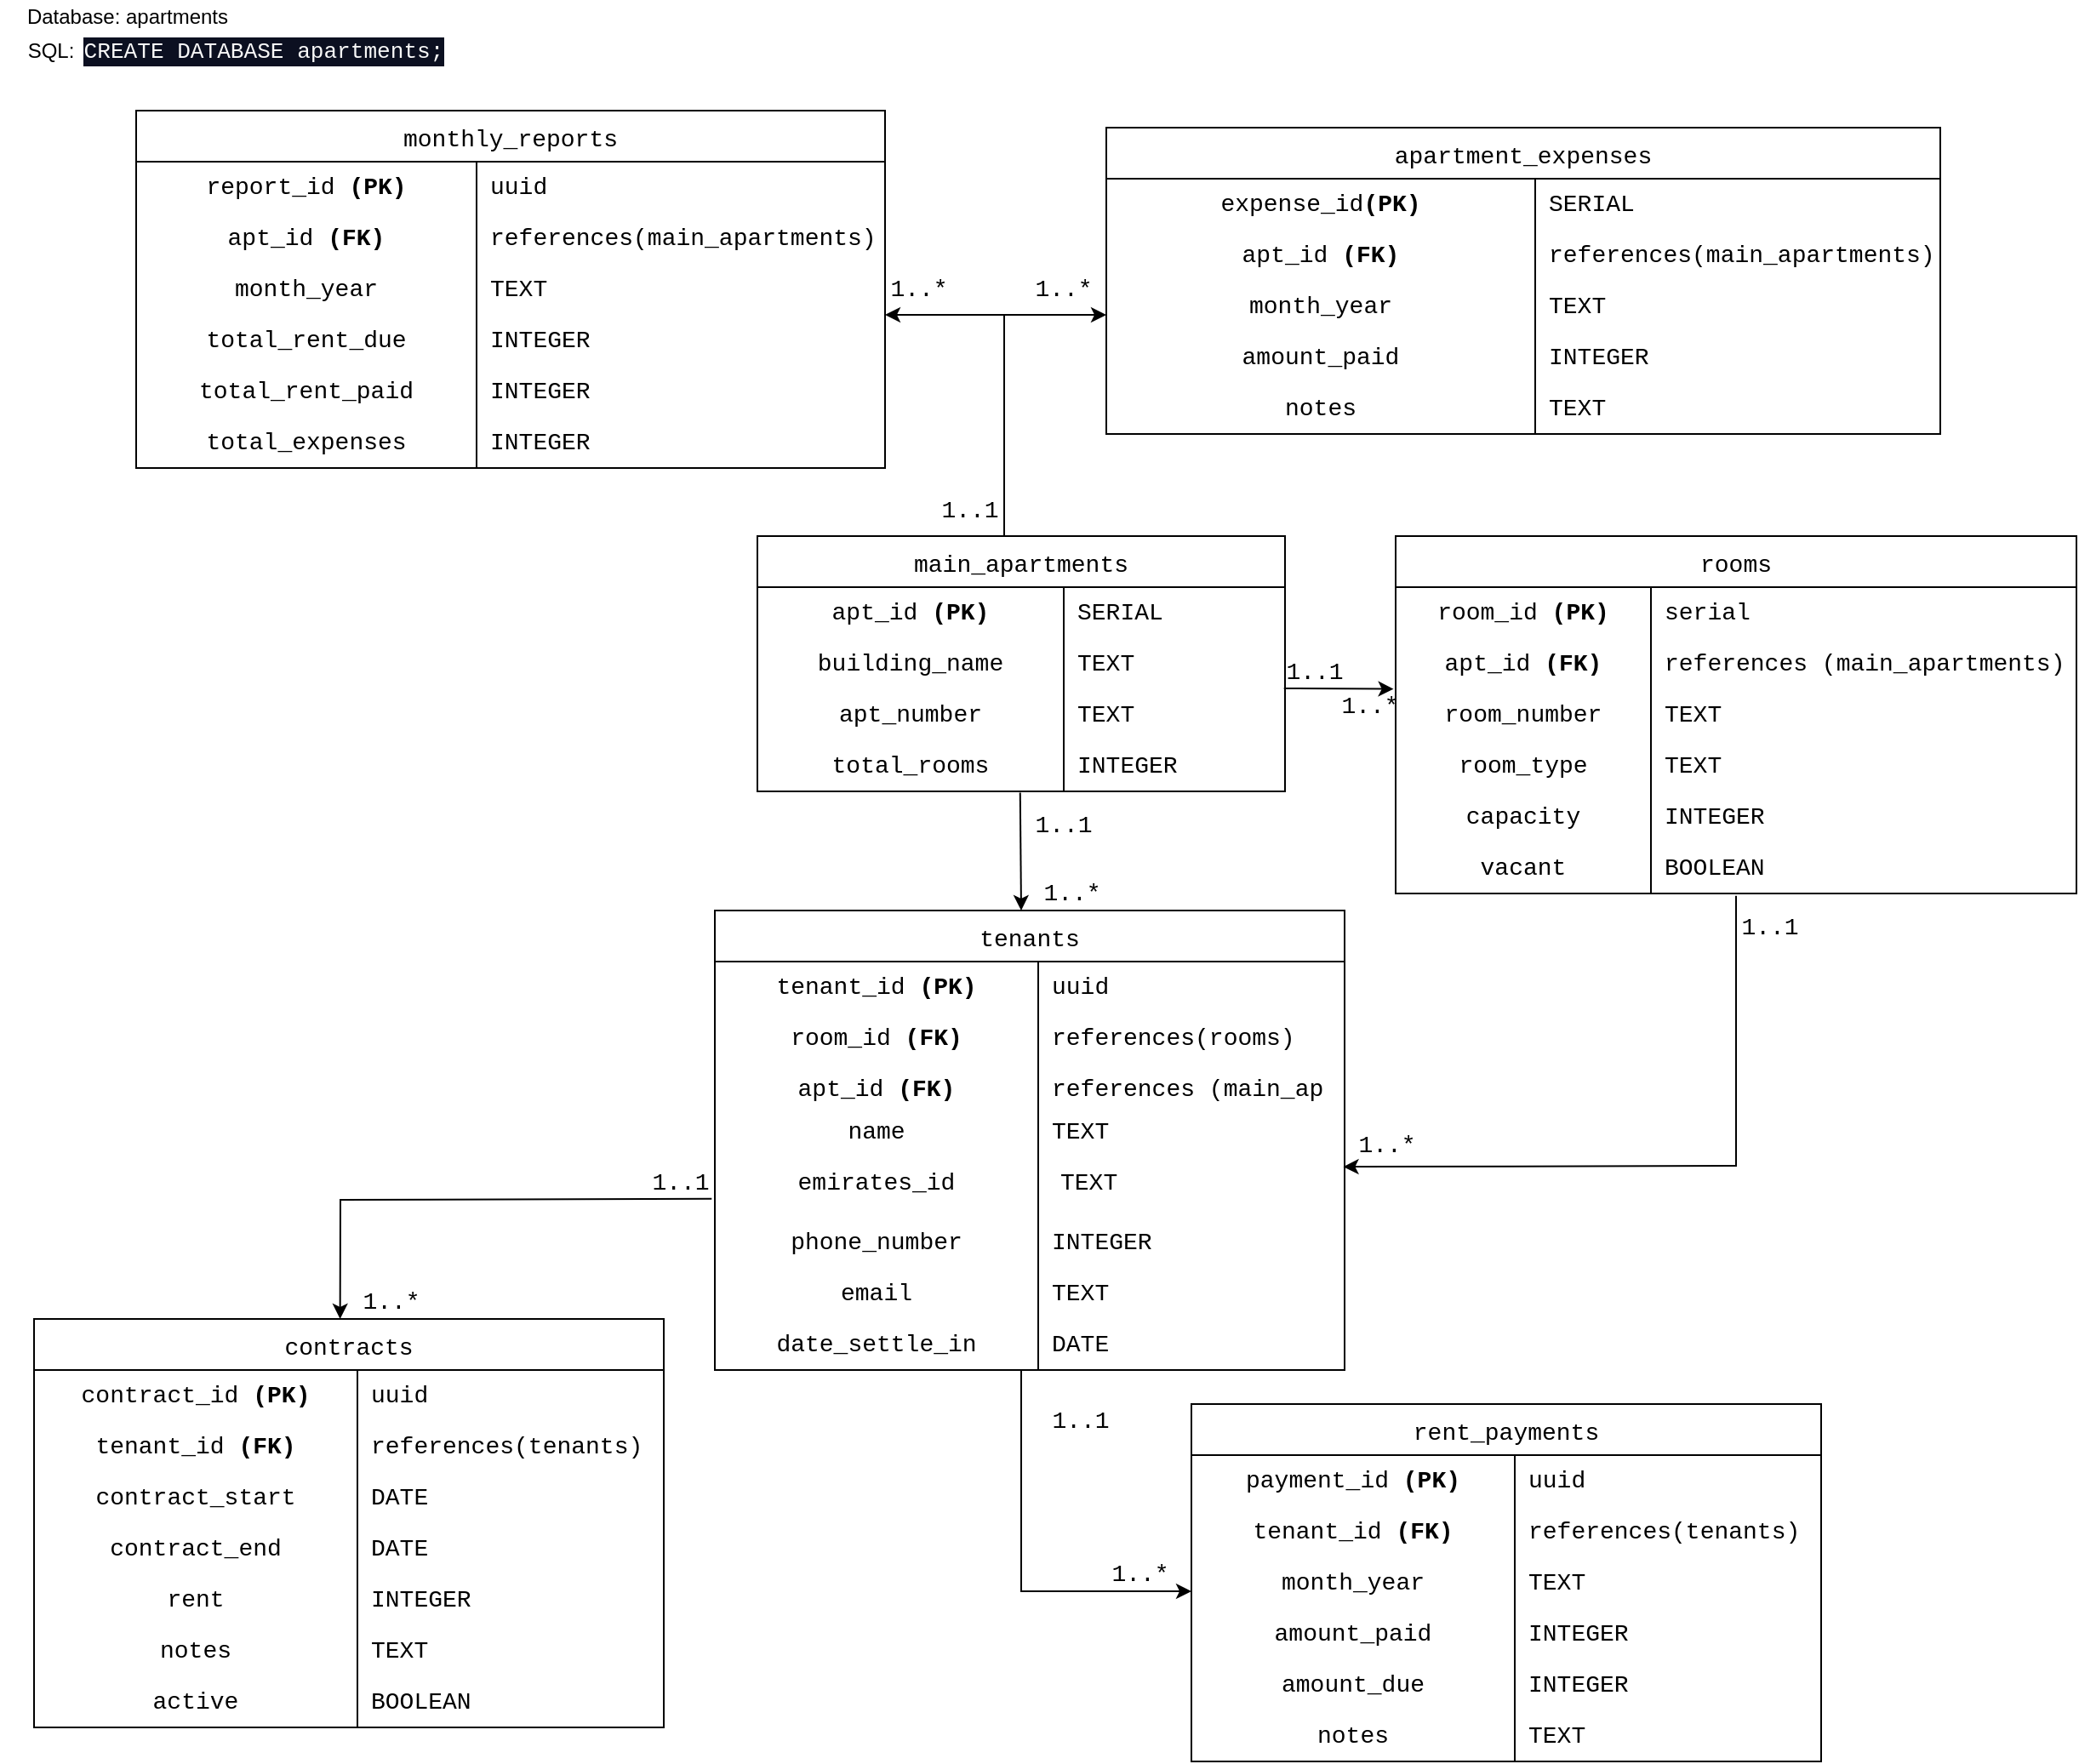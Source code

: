 <mxfile version="15.7.3" type="device" pages="3"><diagram name="actual" id="ICgo-wvDdhp65NlvThL8"><mxGraphModel dx="1278" dy="649" grid="1" gridSize="10" guides="1" tooltips="1" connect="1" arrows="1" fold="1" page="1" pageScale="1" pageWidth="1169" pageHeight="827" math="0" shadow="0"><root><mxCell id="3oGB3DfAwXll66ZOBl5X-0"/><mxCell id="3oGB3DfAwXll66ZOBl5X-1" parent="3oGB3DfAwXll66ZOBl5X-0"/><mxCell id="3oGB3DfAwXll66ZOBl5X-2" value="Database: apartments" style="text;html=1;strokeColor=none;fillColor=none;align=center;verticalAlign=middle;whiteSpace=wrap;rounded=0;" parent="3oGB3DfAwXll66ZOBl5X-1" vertex="1"><mxGeometry x="10" y="15" width="130" height="20" as="geometry"/></mxCell><mxCell id="3oGB3DfAwXll66ZOBl5X-3" value="&lt;div style=&quot;background-color: rgb(12, 16, 33); color: rgb(248, 248, 248); font-size: 9.8pt;&quot;&gt;&lt;pre style=&quot;&quot;&gt;&lt;font face=&quot;Courier New&quot;&gt;CREATE DATABASE apartments;&lt;/font&gt;&lt;/pre&gt;&lt;/div&gt;" style="text;html=1;strokeColor=none;fillColor=none;align=center;verticalAlign=middle;whiteSpace=wrap;rounded=0;" parent="3oGB3DfAwXll66ZOBl5X-1" vertex="1"><mxGeometry x="50" y="35" width="210" height="20" as="geometry"/></mxCell><mxCell id="3oGB3DfAwXll66ZOBl5X-4" value="SQL:" style="text;html=1;strokeColor=none;fillColor=none;align=center;verticalAlign=middle;whiteSpace=wrap;rounded=0;" parent="3oGB3DfAwXll66ZOBl5X-1" vertex="1"><mxGeometry y="30" width="60" height="30" as="geometry"/></mxCell><mxCell id="3oGB3DfAwXll66ZOBl5X-5" value="main_apartments" style="shape=table;startSize=30;container=1;collapsible=0;childLayout=tableLayout;fixedRows=1;rowLines=0;fontStyle=0;strokeColor=default;fontSize=14;fontFamily=Courier New;" parent="3oGB3DfAwXll66ZOBl5X-1" vertex="1"><mxGeometry x="445" y="330" width="310" height="150" as="geometry"/></mxCell><mxCell id="3oGB3DfAwXll66ZOBl5X-6" value="" style="shape=tableRow;horizontal=0;startSize=0;swimlaneHead=0;swimlaneBody=0;top=0;left=0;bottom=0;right=0;collapsible=0;dropTarget=0;fillColor=none;points=[[0,0.5],[1,0.5]];portConstraint=eastwest;strokeColor=inherit;fontSize=16;fontFamily=Courier New;" parent="3oGB3DfAwXll66ZOBl5X-5" vertex="1"><mxGeometry y="30" width="310" height="30" as="geometry"/></mxCell><mxCell id="3oGB3DfAwXll66ZOBl5X-7" value="apt_id &lt;b style=&quot;font-size: 14px;&quot;&gt;(PK)&lt;/b&gt;" style="shape=partialRectangle;html=1;whiteSpace=wrap;connectable=0;fillColor=none;top=0;left=0;bottom=0;right=0;overflow=hidden;pointerEvents=1;strokeColor=inherit;fontSize=14;fontFamily=Courier New;" parent="3oGB3DfAwXll66ZOBl5X-6" vertex="1"><mxGeometry width="180" height="30" as="geometry"><mxRectangle width="180" height="30" as="alternateBounds"/></mxGeometry></mxCell><mxCell id="3oGB3DfAwXll66ZOBl5X-8" value="SERIAL" style="shape=partialRectangle;html=1;whiteSpace=wrap;connectable=0;fillColor=none;top=0;left=0;bottom=0;right=0;align=left;spacingLeft=6;overflow=hidden;strokeColor=inherit;fontSize=14;fontFamily=Courier New;" parent="3oGB3DfAwXll66ZOBl5X-6" vertex="1"><mxGeometry x="180" width="130" height="30" as="geometry"><mxRectangle width="130" height="30" as="alternateBounds"/></mxGeometry></mxCell><mxCell id="3oGB3DfAwXll66ZOBl5X-9" value="" style="shape=tableRow;horizontal=0;startSize=0;swimlaneHead=0;swimlaneBody=0;top=0;left=0;bottom=0;right=0;collapsible=0;dropTarget=0;fillColor=none;points=[[0,0.5],[1,0.5]];portConstraint=eastwest;strokeColor=inherit;fontSize=16;fontFamily=Courier New;" parent="3oGB3DfAwXll66ZOBl5X-5" vertex="1"><mxGeometry y="60" width="310" height="30" as="geometry"/></mxCell><mxCell id="3oGB3DfAwXll66ZOBl5X-10" value="building_name" style="shape=partialRectangle;html=1;whiteSpace=wrap;connectable=0;fillColor=none;top=0;left=0;bottom=0;right=0;overflow=hidden;strokeColor=inherit;fontSize=14;fontFamily=Courier New;" parent="3oGB3DfAwXll66ZOBl5X-9" vertex="1"><mxGeometry width="180" height="30" as="geometry"><mxRectangle width="180" height="30" as="alternateBounds"/></mxGeometry></mxCell><mxCell id="3oGB3DfAwXll66ZOBl5X-11" value="TEXT" style="shape=partialRectangle;html=1;whiteSpace=wrap;connectable=0;fillColor=none;top=0;left=0;bottom=0;right=0;align=left;spacingLeft=6;overflow=hidden;strokeColor=inherit;fontSize=14;fontFamily=Courier New;" parent="3oGB3DfAwXll66ZOBl5X-9" vertex="1"><mxGeometry x="180" width="130" height="30" as="geometry"><mxRectangle width="130" height="30" as="alternateBounds"/></mxGeometry></mxCell><mxCell id="3oGB3DfAwXll66ZOBl5X-12" value="" style="shape=tableRow;horizontal=0;startSize=0;swimlaneHead=0;swimlaneBody=0;top=0;left=0;bottom=0;right=0;collapsible=0;dropTarget=0;fillColor=none;points=[[0,0.5],[1,0.5]];portConstraint=eastwest;strokeColor=inherit;fontSize=16;fontFamily=Courier New;" parent="3oGB3DfAwXll66ZOBl5X-5" vertex="1"><mxGeometry y="90" width="310" height="30" as="geometry"/></mxCell><mxCell id="3oGB3DfAwXll66ZOBl5X-13" value="apt_number" style="shape=partialRectangle;html=1;whiteSpace=wrap;connectable=0;fillColor=none;top=0;left=0;bottom=0;right=0;overflow=hidden;strokeColor=inherit;fontSize=14;fontFamily=Courier New;" parent="3oGB3DfAwXll66ZOBl5X-12" vertex="1"><mxGeometry width="180" height="30" as="geometry"><mxRectangle width="180" height="30" as="alternateBounds"/></mxGeometry></mxCell><mxCell id="3oGB3DfAwXll66ZOBl5X-14" value="TEXT" style="shape=partialRectangle;html=1;whiteSpace=wrap;connectable=0;fillColor=none;top=0;left=0;bottom=0;right=0;align=left;spacingLeft=6;overflow=hidden;strokeColor=inherit;fontSize=14;fontFamily=Courier New;" parent="3oGB3DfAwXll66ZOBl5X-12" vertex="1"><mxGeometry x="180" width="130" height="30" as="geometry"><mxRectangle width="130" height="30" as="alternateBounds"/></mxGeometry></mxCell><mxCell id="3oGB3DfAwXll66ZOBl5X-15" value="" style="shape=tableRow;horizontal=0;startSize=0;swimlaneHead=0;swimlaneBody=0;top=0;left=0;bottom=0;right=0;collapsible=0;dropTarget=0;fillColor=none;points=[[0,0.5],[1,0.5]];portConstraint=eastwest;strokeColor=inherit;fontSize=16;fontFamily=Courier New;" parent="3oGB3DfAwXll66ZOBl5X-5" vertex="1"><mxGeometry y="120" width="310" height="30" as="geometry"/></mxCell><mxCell id="3oGB3DfAwXll66ZOBl5X-16" value="total_rooms" style="shape=partialRectangle;html=1;whiteSpace=wrap;connectable=0;fillColor=none;top=0;left=0;bottom=0;right=0;overflow=hidden;strokeColor=inherit;fontSize=14;fontFamily=Courier New;" parent="3oGB3DfAwXll66ZOBl5X-15" vertex="1"><mxGeometry width="180" height="30" as="geometry"><mxRectangle width="180" height="30" as="alternateBounds"/></mxGeometry></mxCell><mxCell id="3oGB3DfAwXll66ZOBl5X-17" value="INTEGER" style="shape=partialRectangle;html=1;whiteSpace=wrap;connectable=0;fillColor=none;top=0;left=0;bottom=0;right=0;align=left;spacingLeft=6;overflow=hidden;strokeColor=inherit;fontSize=14;fontFamily=Courier New;" parent="3oGB3DfAwXll66ZOBl5X-15" vertex="1"><mxGeometry x="180" width="130" height="30" as="geometry"><mxRectangle width="130" height="30" as="alternateBounds"/></mxGeometry></mxCell><mxCell id="3oGB3DfAwXll66ZOBl5X-18" value="rooms" style="shape=table;startSize=30;container=1;collapsible=0;childLayout=tableLayout;fixedRows=1;rowLines=0;fontStyle=0;strokeColor=default;fontSize=14;fontFamily=Courier New;" parent="3oGB3DfAwXll66ZOBl5X-1" vertex="1"><mxGeometry x="820" y="330" width="400" height="210.0" as="geometry"/></mxCell><mxCell id="3oGB3DfAwXll66ZOBl5X-19" value="" style="shape=tableRow;horizontal=0;startSize=0;swimlaneHead=0;swimlaneBody=0;top=0;left=0;bottom=0;right=0;collapsible=0;dropTarget=0;fillColor=none;points=[[0,0.5],[1,0.5]];portConstraint=eastwest;strokeColor=inherit;fontSize=16;fontFamily=Courier New;" parent="3oGB3DfAwXll66ZOBl5X-18" vertex="1"><mxGeometry y="30" width="400" height="30" as="geometry"/></mxCell><mxCell id="3oGB3DfAwXll66ZOBl5X-20" value="room_id &lt;b&gt;(PK)&lt;/b&gt;" style="shape=partialRectangle;html=1;whiteSpace=wrap;connectable=0;fillColor=none;top=0;left=0;bottom=0;right=0;overflow=hidden;pointerEvents=1;strokeColor=inherit;fontSize=14;fontFamily=Courier New;" parent="3oGB3DfAwXll66ZOBl5X-19" vertex="1"><mxGeometry width="150" height="30" as="geometry"><mxRectangle width="150" height="30" as="alternateBounds"/></mxGeometry></mxCell><mxCell id="3oGB3DfAwXll66ZOBl5X-21" value="serial" style="shape=partialRectangle;html=1;whiteSpace=wrap;connectable=0;fillColor=none;top=0;left=0;bottom=0;right=0;align=left;spacingLeft=6;overflow=hidden;strokeColor=inherit;fontSize=14;fontFamily=Courier New;" parent="3oGB3DfAwXll66ZOBl5X-19" vertex="1"><mxGeometry x="150" width="250" height="30" as="geometry"><mxRectangle width="250" height="30" as="alternateBounds"/></mxGeometry></mxCell><mxCell id="3oGB3DfAwXll66ZOBl5X-22" value="" style="shape=tableRow;horizontal=0;startSize=0;swimlaneHead=0;swimlaneBody=0;top=0;left=0;bottom=0;right=0;collapsible=0;dropTarget=0;fillColor=none;points=[[0,0.5],[1,0.5]];portConstraint=eastwest;strokeColor=inherit;fontSize=16;fontFamily=Courier New;" parent="3oGB3DfAwXll66ZOBl5X-18" vertex="1"><mxGeometry y="60" width="400" height="30" as="geometry"/></mxCell><mxCell id="3oGB3DfAwXll66ZOBl5X-23" value="apt_id &lt;b&gt;(FK)&lt;/b&gt;" style="shape=partialRectangle;html=1;whiteSpace=wrap;connectable=0;fillColor=none;top=0;left=0;bottom=0;right=0;overflow=hidden;strokeColor=inherit;fontSize=14;fontFamily=Courier New;" parent="3oGB3DfAwXll66ZOBl5X-22" vertex="1"><mxGeometry width="150" height="30" as="geometry"><mxRectangle width="150" height="30" as="alternateBounds"/></mxGeometry></mxCell><mxCell id="3oGB3DfAwXll66ZOBl5X-24" value="references (main_apartments)" style="shape=partialRectangle;html=1;whiteSpace=wrap;connectable=0;fillColor=none;top=0;left=0;bottom=0;right=0;align=left;spacingLeft=6;overflow=hidden;strokeColor=inherit;fontSize=14;fontFamily=Courier New;" parent="3oGB3DfAwXll66ZOBl5X-22" vertex="1"><mxGeometry x="150" width="250" height="30" as="geometry"><mxRectangle width="250" height="30" as="alternateBounds"/></mxGeometry></mxCell><mxCell id="3oGB3DfAwXll66ZOBl5X-25" value="" style="shape=tableRow;horizontal=0;startSize=0;swimlaneHead=0;swimlaneBody=0;top=0;left=0;bottom=0;right=0;collapsible=0;dropTarget=0;fillColor=none;points=[[0,0.5],[1,0.5]];portConstraint=eastwest;strokeColor=inherit;fontSize=16;fontFamily=Courier New;" parent="3oGB3DfAwXll66ZOBl5X-18" vertex="1"><mxGeometry y="90" width="400" height="30" as="geometry"/></mxCell><mxCell id="3oGB3DfAwXll66ZOBl5X-26" value="room_number" style="shape=partialRectangle;html=1;whiteSpace=wrap;connectable=0;fillColor=none;top=0;left=0;bottom=0;right=0;overflow=hidden;strokeColor=inherit;fontSize=14;fontFamily=Courier New;" parent="3oGB3DfAwXll66ZOBl5X-25" vertex="1"><mxGeometry width="150" height="30" as="geometry"><mxRectangle width="150" height="30" as="alternateBounds"/></mxGeometry></mxCell><mxCell id="3oGB3DfAwXll66ZOBl5X-27" value="TEXT" style="shape=partialRectangle;html=1;whiteSpace=wrap;connectable=0;fillColor=none;top=0;left=0;bottom=0;right=0;align=left;spacingLeft=6;overflow=hidden;strokeColor=inherit;fontSize=14;fontFamily=Courier New;" parent="3oGB3DfAwXll66ZOBl5X-25" vertex="1"><mxGeometry x="150" width="250" height="30" as="geometry"><mxRectangle width="250" height="30" as="alternateBounds"/></mxGeometry></mxCell><mxCell id="3oGB3DfAwXll66ZOBl5X-28" value="" style="shape=tableRow;horizontal=0;startSize=0;swimlaneHead=0;swimlaneBody=0;top=0;left=0;bottom=0;right=0;collapsible=0;dropTarget=0;fillColor=none;points=[[0,0.5],[1,0.5]];portConstraint=eastwest;strokeColor=inherit;fontSize=16;fontFamily=Courier New;" parent="3oGB3DfAwXll66ZOBl5X-18" vertex="1"><mxGeometry y="120" width="400" height="30" as="geometry"/></mxCell><mxCell id="3oGB3DfAwXll66ZOBl5X-29" value="room_type" style="shape=partialRectangle;html=1;whiteSpace=wrap;connectable=0;fillColor=none;top=0;left=0;bottom=0;right=0;overflow=hidden;strokeColor=inherit;fontSize=14;fontFamily=Courier New;" parent="3oGB3DfAwXll66ZOBl5X-28" vertex="1"><mxGeometry width="150" height="30" as="geometry"><mxRectangle width="150" height="30" as="alternateBounds"/></mxGeometry></mxCell><mxCell id="3oGB3DfAwXll66ZOBl5X-30" value="TEXT" style="shape=partialRectangle;html=1;whiteSpace=wrap;connectable=0;fillColor=none;top=0;left=0;bottom=0;right=0;align=left;spacingLeft=6;overflow=hidden;strokeColor=inherit;fontSize=14;fontFamily=Courier New;" parent="3oGB3DfAwXll66ZOBl5X-28" vertex="1"><mxGeometry x="150" width="250" height="30" as="geometry"><mxRectangle width="250" height="30" as="alternateBounds"/></mxGeometry></mxCell><mxCell id="3oGB3DfAwXll66ZOBl5X-31" value="" style="shape=tableRow;horizontal=0;startSize=0;swimlaneHead=0;swimlaneBody=0;top=0;left=0;bottom=0;right=0;collapsible=0;dropTarget=0;fillColor=none;points=[[0,0.5],[1,0.5]];portConstraint=eastwest;strokeColor=inherit;fontSize=16;fontFamily=Courier New;" parent="3oGB3DfAwXll66ZOBl5X-18" vertex="1"><mxGeometry y="150" width="400" height="30" as="geometry"/></mxCell><mxCell id="3oGB3DfAwXll66ZOBl5X-32" value="capacity" style="shape=partialRectangle;html=1;whiteSpace=wrap;connectable=0;fillColor=none;top=0;left=0;bottom=0;right=0;overflow=hidden;strokeColor=inherit;fontSize=14;fontFamily=Courier New;" parent="3oGB3DfAwXll66ZOBl5X-31" vertex="1"><mxGeometry width="150" height="30" as="geometry"><mxRectangle width="150" height="30" as="alternateBounds"/></mxGeometry></mxCell><mxCell id="3oGB3DfAwXll66ZOBl5X-33" value="INTEGER" style="shape=partialRectangle;html=1;whiteSpace=wrap;connectable=0;fillColor=none;top=0;left=0;bottom=0;right=0;align=left;spacingLeft=6;overflow=hidden;strokeColor=inherit;fontSize=14;fontFamily=Courier New;" parent="3oGB3DfAwXll66ZOBl5X-31" vertex="1"><mxGeometry x="150" width="250" height="30" as="geometry"><mxRectangle width="250" height="30" as="alternateBounds"/></mxGeometry></mxCell><mxCell id="wYyehmkohmD413AJI87V-0" value="" style="shape=tableRow;horizontal=0;startSize=0;swimlaneHead=0;swimlaneBody=0;top=0;left=0;bottom=0;right=0;collapsible=0;dropTarget=0;fillColor=none;points=[[0,0.5],[1,0.5]];portConstraint=eastwest;strokeColor=inherit;fontSize=16;fontFamily=Courier New;" vertex="1" parent="3oGB3DfAwXll66ZOBl5X-18"><mxGeometry y="180" width="400" height="30" as="geometry"/></mxCell><mxCell id="wYyehmkohmD413AJI87V-1" value="vacant" style="shape=partialRectangle;html=1;whiteSpace=wrap;connectable=0;fillColor=none;top=0;left=0;bottom=0;right=0;overflow=hidden;strokeColor=inherit;fontSize=14;fontFamily=Courier New;" vertex="1" parent="wYyehmkohmD413AJI87V-0"><mxGeometry width="150" height="30" as="geometry"><mxRectangle width="150" height="30" as="alternateBounds"/></mxGeometry></mxCell><mxCell id="wYyehmkohmD413AJI87V-2" value="BOOLEAN" style="shape=partialRectangle;html=1;whiteSpace=wrap;connectable=0;fillColor=none;top=0;left=0;bottom=0;right=0;align=left;spacingLeft=6;overflow=hidden;strokeColor=inherit;fontSize=14;fontFamily=Courier New;" vertex="1" parent="wYyehmkohmD413AJI87V-0"><mxGeometry x="150" width="250" height="30" as="geometry"><mxRectangle width="250" height="30" as="alternateBounds"/></mxGeometry></mxCell><mxCell id="3oGB3DfAwXll66ZOBl5X-34" value="tenants" style="shape=table;startSize=30;container=1;collapsible=0;childLayout=tableLayout;fixedRows=1;rowLines=0;fontStyle=0;strokeColor=default;fontSize=14;fontFamily=Courier New;" parent="3oGB3DfAwXll66ZOBl5X-1" vertex="1"><mxGeometry x="420" y="550" width="370" height="270" as="geometry"/></mxCell><mxCell id="3oGB3DfAwXll66ZOBl5X-35" value="" style="shape=tableRow;horizontal=0;startSize=0;swimlaneHead=0;swimlaneBody=0;top=0;left=0;bottom=0;right=0;collapsible=0;dropTarget=0;fillColor=none;points=[[0,0.5],[1,0.5]];portConstraint=eastwest;strokeColor=inherit;fontSize=16;fontFamily=Courier New;" parent="3oGB3DfAwXll66ZOBl5X-34" vertex="1"><mxGeometry y="30" width="370" height="30" as="geometry"/></mxCell><mxCell id="3oGB3DfAwXll66ZOBl5X-36" value="tenant_id &lt;b&gt;(PK)&lt;/b&gt;" style="shape=partialRectangle;html=1;whiteSpace=wrap;connectable=0;fillColor=none;top=0;left=0;bottom=0;right=0;overflow=hidden;pointerEvents=1;strokeColor=inherit;fontSize=14;fontFamily=Courier New;" parent="3oGB3DfAwXll66ZOBl5X-35" vertex="1"><mxGeometry width="190" height="30" as="geometry"><mxRectangle width="190" height="30" as="alternateBounds"/></mxGeometry></mxCell><mxCell id="3oGB3DfAwXll66ZOBl5X-37" value="uuid" style="shape=partialRectangle;html=1;whiteSpace=wrap;connectable=0;fillColor=none;top=0;left=0;bottom=0;right=0;align=left;spacingLeft=6;overflow=hidden;strokeColor=inherit;fontSize=14;fontFamily=Courier New;" parent="3oGB3DfAwXll66ZOBl5X-35" vertex="1"><mxGeometry x="190" width="180" height="30" as="geometry"><mxRectangle width="180" height="30" as="alternateBounds"/></mxGeometry></mxCell><mxCell id="3oGB3DfAwXll66ZOBl5X-38" value="" style="shape=tableRow;horizontal=0;startSize=0;swimlaneHead=0;swimlaneBody=0;top=0;left=0;bottom=0;right=0;collapsible=0;dropTarget=0;fillColor=none;points=[[0,0.5],[1,0.5]];portConstraint=eastwest;strokeColor=inherit;fontSize=16;fontFamily=Courier New;" parent="3oGB3DfAwXll66ZOBl5X-34" vertex="1"><mxGeometry y="60" width="370" height="30" as="geometry"/></mxCell><mxCell id="3oGB3DfAwXll66ZOBl5X-39" value="room_id &lt;b&gt;(FK)&lt;/b&gt;" style="shape=partialRectangle;html=1;whiteSpace=wrap;connectable=0;fillColor=none;top=0;left=0;bottom=0;right=0;overflow=hidden;strokeColor=inherit;fontSize=14;fontFamily=Courier New;" parent="3oGB3DfAwXll66ZOBl5X-38" vertex="1"><mxGeometry width="190" height="30" as="geometry"><mxRectangle width="190" height="30" as="alternateBounds"/></mxGeometry></mxCell><mxCell id="3oGB3DfAwXll66ZOBl5X-40" value="references(rooms)" style="shape=partialRectangle;html=1;whiteSpace=wrap;connectable=0;fillColor=none;top=0;left=0;bottom=0;right=0;align=left;spacingLeft=6;overflow=hidden;strokeColor=inherit;fontSize=14;fontFamily=Courier New;" parent="3oGB3DfAwXll66ZOBl5X-38" vertex="1"><mxGeometry x="190" width="180" height="30" as="geometry"><mxRectangle width="180" height="30" as="alternateBounds"/></mxGeometry></mxCell><mxCell id="3oGB3DfAwXll66ZOBl5X-41" value="" style="shape=tableRow;horizontal=0;startSize=0;swimlaneHead=0;swimlaneBody=0;top=0;left=0;bottom=0;right=0;collapsible=0;dropTarget=0;fillColor=none;points=[[0,0.5],[1,0.5]];portConstraint=eastwest;strokeColor=inherit;fontSize=16;fontFamily=Courier New;" parent="3oGB3DfAwXll66ZOBl5X-34" vertex="1"><mxGeometry y="90" width="370" height="30" as="geometry"/></mxCell><mxCell id="3oGB3DfAwXll66ZOBl5X-42" value="&lt;span style=&quot;background-color: rgb(255, 255, 255);&quot;&gt;apt_id &lt;b style=&quot;&quot;&gt;(FK)&lt;/b&gt;&lt;/span&gt;" style="shape=partialRectangle;html=1;whiteSpace=wrap;connectable=0;fillColor=none;top=0;left=0;bottom=0;right=0;overflow=hidden;strokeColor=inherit;fontSize=14;fontFamily=Courier New;" parent="3oGB3DfAwXll66ZOBl5X-41" vertex="1"><mxGeometry width="190" height="30" as="geometry"><mxRectangle width="190" height="30" as="alternateBounds"/></mxGeometry></mxCell><mxCell id="3oGB3DfAwXll66ZOBl5X-43" value="references (main_ap" style="shape=partialRectangle;html=1;whiteSpace=wrap;connectable=0;fillColor=none;top=0;left=0;bottom=0;right=0;align=left;spacingLeft=6;overflow=hidden;strokeColor=inherit;fontSize=14;fontFamily=Courier New;" parent="3oGB3DfAwXll66ZOBl5X-41" vertex="1"><mxGeometry x="190" width="180" height="30" as="geometry"><mxRectangle width="180" height="30" as="alternateBounds"/></mxGeometry></mxCell><mxCell id="3oGB3DfAwXll66ZOBl5X-44" value="" style="shape=tableRow;horizontal=0;startSize=0;swimlaneHead=0;swimlaneBody=0;top=0;left=0;bottom=0;right=0;collapsible=0;dropTarget=0;fillColor=none;points=[[0,0.5],[1,0.5]];portConstraint=eastwest;strokeColor=inherit;fontSize=16;fontFamily=Courier New;" parent="3oGB3DfAwXll66ZOBl5X-34" vertex="1"><mxGeometry y="120" width="370" height="30" as="geometry"/></mxCell><mxCell id="3oGB3DfAwXll66ZOBl5X-45" value="" style="shape=partialRectangle;html=1;whiteSpace=wrap;connectable=0;fillColor=none;top=0;left=0;bottom=0;right=0;overflow=hidden;strokeColor=inherit;fontSize=14;fontFamily=Courier New;" parent="3oGB3DfAwXll66ZOBl5X-44" vertex="1"><mxGeometry width="190" height="30" as="geometry"><mxRectangle width="190" height="30" as="alternateBounds"/></mxGeometry></mxCell><mxCell id="3oGB3DfAwXll66ZOBl5X-46" value="" style="shape=partialRectangle;html=1;whiteSpace=wrap;connectable=0;fillColor=none;top=0;left=0;bottom=0;right=0;align=left;spacingLeft=6;overflow=hidden;strokeColor=inherit;fontSize=14;fontFamily=Courier New;" parent="3oGB3DfAwXll66ZOBl5X-44" vertex="1"><mxGeometry x="190" width="180" height="30" as="geometry"><mxRectangle width="180" height="30" as="alternateBounds"/></mxGeometry></mxCell><mxCell id="3oGB3DfAwXll66ZOBl5X-47" value="" style="shape=tableRow;horizontal=0;startSize=0;swimlaneHead=0;swimlaneBody=0;top=0;left=0;bottom=0;right=0;collapsible=0;dropTarget=0;fillColor=none;points=[[0,0.5],[1,0.5]];portConstraint=eastwest;strokeColor=inherit;fontSize=16;fontFamily=Courier New;" parent="3oGB3DfAwXll66ZOBl5X-34" vertex="1"><mxGeometry y="150" width="370" height="30" as="geometry"/></mxCell><mxCell id="3oGB3DfAwXll66ZOBl5X-48" value="" style="shape=partialRectangle;html=1;whiteSpace=wrap;connectable=0;fillColor=none;top=0;left=0;bottom=0;right=0;overflow=hidden;strokeColor=inherit;fontSize=14;fontFamily=Courier New;" parent="3oGB3DfAwXll66ZOBl5X-47" vertex="1"><mxGeometry width="190" height="30" as="geometry"><mxRectangle width="190" height="30" as="alternateBounds"/></mxGeometry></mxCell><mxCell id="3oGB3DfAwXll66ZOBl5X-49" value="" style="shape=partialRectangle;html=1;whiteSpace=wrap;connectable=0;fillColor=none;top=0;left=0;bottom=0;right=0;align=left;spacingLeft=6;overflow=hidden;strokeColor=inherit;fontSize=14;fontFamily=Courier New;" parent="3oGB3DfAwXll66ZOBl5X-47" vertex="1"><mxGeometry x="190" width="180" height="30" as="geometry"><mxRectangle width="180" height="30" as="alternateBounds"/></mxGeometry></mxCell><mxCell id="3oGB3DfAwXll66ZOBl5X-50" value="" style="shape=tableRow;horizontal=0;startSize=0;swimlaneHead=0;swimlaneBody=0;top=0;left=0;bottom=0;right=0;collapsible=0;dropTarget=0;fillColor=none;points=[[0,0.5],[1,0.5]];portConstraint=eastwest;strokeColor=inherit;fontSize=16;fontFamily=Courier New;" parent="3oGB3DfAwXll66ZOBl5X-34" vertex="1"><mxGeometry y="180" width="370" height="30" as="geometry"/></mxCell><mxCell id="3oGB3DfAwXll66ZOBl5X-51" value="" style="shape=partialRectangle;html=1;whiteSpace=wrap;connectable=0;fillColor=none;top=0;left=0;bottom=0;right=0;overflow=hidden;strokeColor=inherit;fontSize=14;fontFamily=Courier New;" parent="3oGB3DfAwXll66ZOBl5X-50" vertex="1"><mxGeometry width="190" height="30" as="geometry"><mxRectangle width="190" height="30" as="alternateBounds"/></mxGeometry></mxCell><mxCell id="3oGB3DfAwXll66ZOBl5X-52" value="" style="shape=partialRectangle;html=1;whiteSpace=wrap;connectable=0;fillColor=none;top=0;left=0;bottom=0;right=0;align=left;spacingLeft=6;overflow=hidden;strokeColor=inherit;fontSize=14;fontFamily=Courier New;" parent="3oGB3DfAwXll66ZOBl5X-50" vertex="1"><mxGeometry x="190" width="180" height="30" as="geometry"><mxRectangle width="180" height="30" as="alternateBounds"/></mxGeometry></mxCell><mxCell id="3oGB3DfAwXll66ZOBl5X-53" value="" style="shape=tableRow;horizontal=0;startSize=0;swimlaneHead=0;swimlaneBody=0;top=0;left=0;bottom=0;right=0;collapsible=0;dropTarget=0;fillColor=none;points=[[0,0.5],[1,0.5]];portConstraint=eastwest;strokeColor=inherit;fontSize=16;fontFamily=Courier New;" parent="3oGB3DfAwXll66ZOBl5X-34" vertex="1"><mxGeometry y="210" width="370" height="30" as="geometry"/></mxCell><mxCell id="3oGB3DfAwXll66ZOBl5X-54" value="" style="shape=partialRectangle;html=1;whiteSpace=wrap;connectable=0;fillColor=none;top=0;left=0;bottom=0;right=0;overflow=hidden;strokeColor=inherit;fontSize=14;fontFamily=Courier New;" parent="3oGB3DfAwXll66ZOBl5X-53" vertex="1"><mxGeometry width="190" height="30" as="geometry"><mxRectangle width="190" height="30" as="alternateBounds"/></mxGeometry></mxCell><mxCell id="3oGB3DfAwXll66ZOBl5X-55" value="" style="shape=partialRectangle;html=1;whiteSpace=wrap;connectable=0;fillColor=none;top=0;left=0;bottom=0;right=0;align=left;spacingLeft=6;overflow=hidden;strokeColor=inherit;fontSize=14;fontFamily=Courier New;" parent="3oGB3DfAwXll66ZOBl5X-53" vertex="1"><mxGeometry x="190" width="180" height="30" as="geometry"><mxRectangle width="180" height="30" as="alternateBounds"/></mxGeometry></mxCell><mxCell id="3oGB3DfAwXll66ZOBl5X-56" value="" style="shape=tableRow;horizontal=0;startSize=0;swimlaneHead=0;swimlaneBody=0;top=0;left=0;bottom=0;right=0;collapsible=0;dropTarget=0;fillColor=none;points=[[0,0.5],[1,0.5]];portConstraint=eastwest;strokeColor=inherit;fontSize=16;fontFamily=Courier New;" parent="3oGB3DfAwXll66ZOBl5X-34" vertex="1"><mxGeometry y="240" width="370" height="30" as="geometry"/></mxCell><mxCell id="3oGB3DfAwXll66ZOBl5X-57" value="date_settle_in" style="shape=partialRectangle;html=1;whiteSpace=wrap;connectable=0;fillColor=none;top=0;left=0;bottom=0;right=0;overflow=hidden;strokeColor=inherit;fontSize=14;fontFamily=Courier New;" parent="3oGB3DfAwXll66ZOBl5X-56" vertex="1"><mxGeometry width="190" height="30" as="geometry"><mxRectangle width="190" height="30" as="alternateBounds"/></mxGeometry></mxCell><mxCell id="3oGB3DfAwXll66ZOBl5X-58" value="DATE" style="shape=partialRectangle;html=1;whiteSpace=wrap;connectable=0;fillColor=none;top=0;left=0;bottom=0;right=0;align=left;spacingLeft=6;overflow=hidden;strokeColor=inherit;fontSize=14;fontFamily=Courier New;" parent="3oGB3DfAwXll66ZOBl5X-56" vertex="1"><mxGeometry x="190" width="180" height="30" as="geometry"><mxRectangle width="180" height="30" as="alternateBounds"/></mxGeometry></mxCell><mxCell id="3oGB3DfAwXll66ZOBl5X-59" value="rent_payments" style="shape=table;startSize=30;container=1;collapsible=0;childLayout=tableLayout;fixedRows=1;rowLines=0;fontStyle=0;strokeColor=default;fontSize=14;fontFamily=Courier New;" parent="3oGB3DfAwXll66ZOBl5X-1" vertex="1"><mxGeometry x="700" y="840" width="370" height="210" as="geometry"/></mxCell><mxCell id="3oGB3DfAwXll66ZOBl5X-60" value="" style="shape=tableRow;horizontal=0;startSize=0;swimlaneHead=0;swimlaneBody=0;top=0;left=0;bottom=0;right=0;collapsible=0;dropTarget=0;fillColor=none;points=[[0,0.5],[1,0.5]];portConstraint=eastwest;strokeColor=inherit;fontSize=16;fontFamily=Courier New;" parent="3oGB3DfAwXll66ZOBl5X-59" vertex="1"><mxGeometry y="30" width="370" height="30" as="geometry"/></mxCell><mxCell id="3oGB3DfAwXll66ZOBl5X-61" value="payment_id &lt;b&gt;(PK)&lt;/b&gt;" style="shape=partialRectangle;html=1;whiteSpace=wrap;connectable=0;fillColor=none;top=0;left=0;bottom=0;right=0;overflow=hidden;pointerEvents=1;strokeColor=inherit;fontSize=14;fontFamily=Courier New;" parent="3oGB3DfAwXll66ZOBl5X-60" vertex="1"><mxGeometry width="190" height="30" as="geometry"><mxRectangle width="190" height="30" as="alternateBounds"/></mxGeometry></mxCell><mxCell id="3oGB3DfAwXll66ZOBl5X-62" value="uuid" style="shape=partialRectangle;html=1;whiteSpace=wrap;connectable=0;fillColor=none;top=0;left=0;bottom=0;right=0;align=left;spacingLeft=6;overflow=hidden;strokeColor=inherit;fontSize=14;fontFamily=Courier New;" parent="3oGB3DfAwXll66ZOBl5X-60" vertex="1"><mxGeometry x="190" width="180" height="30" as="geometry"><mxRectangle width="180" height="30" as="alternateBounds"/></mxGeometry></mxCell><mxCell id="3oGB3DfAwXll66ZOBl5X-63" value="" style="shape=tableRow;horizontal=0;startSize=0;swimlaneHead=0;swimlaneBody=0;top=0;left=0;bottom=0;right=0;collapsible=0;dropTarget=0;fillColor=none;points=[[0,0.5],[1,0.5]];portConstraint=eastwest;strokeColor=inherit;fontSize=16;fontFamily=Courier New;" parent="3oGB3DfAwXll66ZOBl5X-59" vertex="1"><mxGeometry y="60" width="370" height="30" as="geometry"/></mxCell><mxCell id="3oGB3DfAwXll66ZOBl5X-64" value="tenant_id &lt;b&gt;(FK)&lt;/b&gt;" style="shape=partialRectangle;html=1;whiteSpace=wrap;connectable=0;fillColor=none;top=0;left=0;bottom=0;right=0;overflow=hidden;strokeColor=inherit;fontSize=14;fontFamily=Courier New;" parent="3oGB3DfAwXll66ZOBl5X-63" vertex="1"><mxGeometry width="190" height="30" as="geometry"><mxRectangle width="190" height="30" as="alternateBounds"/></mxGeometry></mxCell><mxCell id="3oGB3DfAwXll66ZOBl5X-65" value="references(tenants)" style="shape=partialRectangle;html=1;whiteSpace=wrap;connectable=0;fillColor=none;top=0;left=0;bottom=0;right=0;align=left;spacingLeft=6;overflow=hidden;strokeColor=inherit;fontSize=14;fontFamily=Courier New;" parent="3oGB3DfAwXll66ZOBl5X-63" vertex="1"><mxGeometry x="190" width="180" height="30" as="geometry"><mxRectangle width="180" height="30" as="alternateBounds"/></mxGeometry></mxCell><mxCell id="3oGB3DfAwXll66ZOBl5X-66" value="" style="shape=tableRow;horizontal=0;startSize=0;swimlaneHead=0;swimlaneBody=0;top=0;left=0;bottom=0;right=0;collapsible=0;dropTarget=0;fillColor=none;points=[[0,0.5],[1,0.5]];portConstraint=eastwest;strokeColor=inherit;fontSize=16;fontFamily=Courier New;" parent="3oGB3DfAwXll66ZOBl5X-59" vertex="1"><mxGeometry y="90" width="370" height="30" as="geometry"/></mxCell><mxCell id="3oGB3DfAwXll66ZOBl5X-67" value="month_year" style="shape=partialRectangle;html=1;whiteSpace=wrap;connectable=0;fillColor=none;top=0;left=0;bottom=0;right=0;overflow=hidden;strokeColor=inherit;fontSize=14;fontFamily=Courier New;" parent="3oGB3DfAwXll66ZOBl5X-66" vertex="1"><mxGeometry width="190" height="30" as="geometry"><mxRectangle width="190" height="30" as="alternateBounds"/></mxGeometry></mxCell><mxCell id="3oGB3DfAwXll66ZOBl5X-68" value="TEXT" style="shape=partialRectangle;html=1;whiteSpace=wrap;connectable=0;fillColor=none;top=0;left=0;bottom=0;right=0;align=left;spacingLeft=6;overflow=hidden;strokeColor=inherit;fontSize=14;fontFamily=Courier New;" parent="3oGB3DfAwXll66ZOBl5X-66" vertex="1"><mxGeometry x="190" width="180" height="30" as="geometry"><mxRectangle width="180" height="30" as="alternateBounds"/></mxGeometry></mxCell><mxCell id="3oGB3DfAwXll66ZOBl5X-69" value="" style="shape=tableRow;horizontal=0;startSize=0;swimlaneHead=0;swimlaneBody=0;top=0;left=0;bottom=0;right=0;collapsible=0;dropTarget=0;fillColor=none;points=[[0,0.5],[1,0.5]];portConstraint=eastwest;strokeColor=inherit;fontSize=16;fontFamily=Courier New;" parent="3oGB3DfAwXll66ZOBl5X-59" vertex="1"><mxGeometry y="120" width="370" height="30" as="geometry"/></mxCell><mxCell id="3oGB3DfAwXll66ZOBl5X-70" value="amount_paid" style="shape=partialRectangle;html=1;whiteSpace=wrap;connectable=0;fillColor=none;top=0;left=0;bottom=0;right=0;overflow=hidden;strokeColor=inherit;fontSize=14;fontFamily=Courier New;" parent="3oGB3DfAwXll66ZOBl5X-69" vertex="1"><mxGeometry width="190" height="30" as="geometry"><mxRectangle width="190" height="30" as="alternateBounds"/></mxGeometry></mxCell><mxCell id="3oGB3DfAwXll66ZOBl5X-71" value="INTEGER" style="shape=partialRectangle;html=1;whiteSpace=wrap;connectable=0;fillColor=none;top=0;left=0;bottom=0;right=0;align=left;spacingLeft=6;overflow=hidden;strokeColor=inherit;fontSize=14;fontFamily=Courier New;" parent="3oGB3DfAwXll66ZOBl5X-69" vertex="1"><mxGeometry x="190" width="180" height="30" as="geometry"><mxRectangle width="180" height="30" as="alternateBounds"/></mxGeometry></mxCell><mxCell id="3oGB3DfAwXll66ZOBl5X-72" value="" style="shape=tableRow;horizontal=0;startSize=0;swimlaneHead=0;swimlaneBody=0;top=0;left=0;bottom=0;right=0;collapsible=0;dropTarget=0;fillColor=none;points=[[0,0.5],[1,0.5]];portConstraint=eastwest;strokeColor=inherit;fontSize=16;fontFamily=Courier New;" parent="3oGB3DfAwXll66ZOBl5X-59" vertex="1"><mxGeometry y="150" width="370" height="30" as="geometry"/></mxCell><mxCell id="3oGB3DfAwXll66ZOBl5X-73" value="amount_due" style="shape=partialRectangle;html=1;whiteSpace=wrap;connectable=0;fillColor=none;top=0;left=0;bottom=0;right=0;overflow=hidden;strokeColor=inherit;fontSize=14;fontFamily=Courier New;" parent="3oGB3DfAwXll66ZOBl5X-72" vertex="1"><mxGeometry width="190" height="30" as="geometry"><mxRectangle width="190" height="30" as="alternateBounds"/></mxGeometry></mxCell><mxCell id="3oGB3DfAwXll66ZOBl5X-74" value="INTEGER" style="shape=partialRectangle;html=1;whiteSpace=wrap;connectable=0;fillColor=none;top=0;left=0;bottom=0;right=0;align=left;spacingLeft=6;overflow=hidden;strokeColor=inherit;fontSize=14;fontFamily=Courier New;" parent="3oGB3DfAwXll66ZOBl5X-72" vertex="1"><mxGeometry x="190" width="180" height="30" as="geometry"><mxRectangle width="180" height="30" as="alternateBounds"/></mxGeometry></mxCell><mxCell id="3oGB3DfAwXll66ZOBl5X-75" value="" style="shape=tableRow;horizontal=0;startSize=0;swimlaneHead=0;swimlaneBody=0;top=0;left=0;bottom=0;right=0;collapsible=0;dropTarget=0;fillColor=none;points=[[0,0.5],[1,0.5]];portConstraint=eastwest;strokeColor=inherit;fontSize=16;fontFamily=Courier New;" parent="3oGB3DfAwXll66ZOBl5X-59" vertex="1"><mxGeometry y="180" width="370" height="30" as="geometry"/></mxCell><mxCell id="3oGB3DfAwXll66ZOBl5X-76" value="notes" style="shape=partialRectangle;html=1;whiteSpace=wrap;connectable=0;fillColor=none;top=0;left=0;bottom=0;right=0;overflow=hidden;strokeColor=inherit;fontSize=14;fontFamily=Courier New;" parent="3oGB3DfAwXll66ZOBl5X-75" vertex="1"><mxGeometry width="190" height="30" as="geometry"><mxRectangle width="190" height="30" as="alternateBounds"/></mxGeometry></mxCell><mxCell id="3oGB3DfAwXll66ZOBl5X-77" value="TEXT" style="shape=partialRectangle;html=1;whiteSpace=wrap;connectable=0;fillColor=none;top=0;left=0;bottom=0;right=0;align=left;spacingLeft=6;overflow=hidden;strokeColor=inherit;fontSize=14;fontFamily=Courier New;" parent="3oGB3DfAwXll66ZOBl5X-75" vertex="1"><mxGeometry x="190" width="180" height="30" as="geometry"><mxRectangle width="180" height="30" as="alternateBounds"/></mxGeometry></mxCell><mxCell id="3oGB3DfAwXll66ZOBl5X-78" value="monthly_reports" style="shape=table;startSize=30;container=1;collapsible=0;childLayout=tableLayout;fixedRows=1;rowLines=0;fontStyle=0;strokeColor=default;fontSize=14;fontFamily=Courier New;" parent="3oGB3DfAwXll66ZOBl5X-1" vertex="1"><mxGeometry x="80" y="80" width="440" height="210" as="geometry"/></mxCell><mxCell id="3oGB3DfAwXll66ZOBl5X-79" value="" style="shape=tableRow;horizontal=0;startSize=0;swimlaneHead=0;swimlaneBody=0;top=0;left=0;bottom=0;right=0;collapsible=0;dropTarget=0;fillColor=none;points=[[0,0.5],[1,0.5]];portConstraint=eastwest;strokeColor=inherit;fontSize=16;fontFamily=Courier New;" parent="3oGB3DfAwXll66ZOBl5X-78" vertex="1"><mxGeometry y="30" width="440" height="30" as="geometry"/></mxCell><mxCell id="3oGB3DfAwXll66ZOBl5X-80" value="report_id &lt;b&gt;(PK)&lt;/b&gt;" style="shape=partialRectangle;html=1;whiteSpace=wrap;connectable=0;fillColor=none;top=0;left=0;bottom=0;right=0;overflow=hidden;pointerEvents=1;strokeColor=inherit;fontSize=14;fontFamily=Courier New;" parent="3oGB3DfAwXll66ZOBl5X-79" vertex="1"><mxGeometry width="200" height="30" as="geometry"><mxRectangle width="200" height="30" as="alternateBounds"/></mxGeometry></mxCell><mxCell id="3oGB3DfAwXll66ZOBl5X-81" value="uuid" style="shape=partialRectangle;html=1;whiteSpace=wrap;connectable=0;fillColor=none;top=0;left=0;bottom=0;right=0;align=left;spacingLeft=6;overflow=hidden;strokeColor=inherit;fontSize=14;fontFamily=Courier New;" parent="3oGB3DfAwXll66ZOBl5X-79" vertex="1"><mxGeometry x="200" width="240" height="30" as="geometry"><mxRectangle width="240" height="30" as="alternateBounds"/></mxGeometry></mxCell><mxCell id="3oGB3DfAwXll66ZOBl5X-82" value="" style="shape=tableRow;horizontal=0;startSize=0;swimlaneHead=0;swimlaneBody=0;top=0;left=0;bottom=0;right=0;collapsible=0;dropTarget=0;fillColor=none;points=[[0,0.5],[1,0.5]];portConstraint=eastwest;strokeColor=inherit;fontSize=16;fontFamily=Courier New;" parent="3oGB3DfAwXll66ZOBl5X-78" vertex="1"><mxGeometry y="60" width="440" height="30" as="geometry"/></mxCell><mxCell id="3oGB3DfAwXll66ZOBl5X-83" value="apt_id &lt;b&gt;(FK)&lt;/b&gt;" style="shape=partialRectangle;html=1;whiteSpace=wrap;connectable=0;fillColor=none;top=0;left=0;bottom=0;right=0;overflow=hidden;strokeColor=inherit;fontSize=14;fontFamily=Courier New;" parent="3oGB3DfAwXll66ZOBl5X-82" vertex="1"><mxGeometry width="200" height="30" as="geometry"><mxRectangle width="200" height="30" as="alternateBounds"/></mxGeometry></mxCell><mxCell id="3oGB3DfAwXll66ZOBl5X-84" value="references(main_apartments)" style="shape=partialRectangle;html=1;whiteSpace=wrap;connectable=0;fillColor=none;top=0;left=0;bottom=0;right=0;align=left;spacingLeft=6;overflow=hidden;strokeColor=inherit;fontSize=14;fontFamily=Courier New;" parent="3oGB3DfAwXll66ZOBl5X-82" vertex="1"><mxGeometry x="200" width="240" height="30" as="geometry"><mxRectangle width="240" height="30" as="alternateBounds"/></mxGeometry></mxCell><mxCell id="3oGB3DfAwXll66ZOBl5X-85" value="" style="shape=tableRow;horizontal=0;startSize=0;swimlaneHead=0;swimlaneBody=0;top=0;left=0;bottom=0;right=0;collapsible=0;dropTarget=0;fillColor=none;points=[[0,0.5],[1,0.5]];portConstraint=eastwest;strokeColor=inherit;fontSize=16;fontFamily=Courier New;" parent="3oGB3DfAwXll66ZOBl5X-78" vertex="1"><mxGeometry y="90" width="440" height="30" as="geometry"/></mxCell><mxCell id="3oGB3DfAwXll66ZOBl5X-86" value="month_year" style="shape=partialRectangle;html=1;whiteSpace=wrap;connectable=0;fillColor=none;top=0;left=0;bottom=0;right=0;overflow=hidden;strokeColor=inherit;fontSize=14;fontFamily=Courier New;" parent="3oGB3DfAwXll66ZOBl5X-85" vertex="1"><mxGeometry width="200" height="30" as="geometry"><mxRectangle width="200" height="30" as="alternateBounds"/></mxGeometry></mxCell><mxCell id="3oGB3DfAwXll66ZOBl5X-87" value="TEXT" style="shape=partialRectangle;html=1;whiteSpace=wrap;connectable=0;fillColor=none;top=0;left=0;bottom=0;right=0;align=left;spacingLeft=6;overflow=hidden;strokeColor=inherit;fontSize=14;fontFamily=Courier New;" parent="3oGB3DfAwXll66ZOBl5X-85" vertex="1"><mxGeometry x="200" width="240" height="30" as="geometry"><mxRectangle width="240" height="30" as="alternateBounds"/></mxGeometry></mxCell><mxCell id="3oGB3DfAwXll66ZOBl5X-88" value="" style="shape=tableRow;horizontal=0;startSize=0;swimlaneHead=0;swimlaneBody=0;top=0;left=0;bottom=0;right=0;collapsible=0;dropTarget=0;fillColor=none;points=[[0,0.5],[1,0.5]];portConstraint=eastwest;strokeColor=inherit;fontSize=16;fontFamily=Courier New;" parent="3oGB3DfAwXll66ZOBl5X-78" vertex="1"><mxGeometry y="120" width="440" height="30" as="geometry"/></mxCell><mxCell id="3oGB3DfAwXll66ZOBl5X-89" value="total_rent_due" style="shape=partialRectangle;html=1;whiteSpace=wrap;connectable=0;fillColor=none;top=0;left=0;bottom=0;right=0;overflow=hidden;strokeColor=inherit;fontSize=14;fontFamily=Courier New;" parent="3oGB3DfAwXll66ZOBl5X-88" vertex="1"><mxGeometry width="200" height="30" as="geometry"><mxRectangle width="200" height="30" as="alternateBounds"/></mxGeometry></mxCell><mxCell id="3oGB3DfAwXll66ZOBl5X-90" value="INTEGER" style="shape=partialRectangle;html=1;whiteSpace=wrap;connectable=0;fillColor=none;top=0;left=0;bottom=0;right=0;align=left;spacingLeft=6;overflow=hidden;strokeColor=inherit;fontSize=14;fontFamily=Courier New;" parent="3oGB3DfAwXll66ZOBl5X-88" vertex="1"><mxGeometry x="200" width="240" height="30" as="geometry"><mxRectangle width="240" height="30" as="alternateBounds"/></mxGeometry></mxCell><mxCell id="3oGB3DfAwXll66ZOBl5X-91" value="" style="shape=tableRow;horizontal=0;startSize=0;swimlaneHead=0;swimlaneBody=0;top=0;left=0;bottom=0;right=0;collapsible=0;dropTarget=0;fillColor=none;points=[[0,0.5],[1,0.5]];portConstraint=eastwest;strokeColor=inherit;fontSize=16;fontFamily=Courier New;" parent="3oGB3DfAwXll66ZOBl5X-78" vertex="1"><mxGeometry y="150" width="440" height="30" as="geometry"/></mxCell><mxCell id="3oGB3DfAwXll66ZOBl5X-92" value="total_rent_paid" style="shape=partialRectangle;html=1;whiteSpace=wrap;connectable=0;fillColor=none;top=0;left=0;bottom=0;right=0;overflow=hidden;strokeColor=inherit;fontSize=14;fontFamily=Courier New;" parent="3oGB3DfAwXll66ZOBl5X-91" vertex="1"><mxGeometry width="200" height="30" as="geometry"><mxRectangle width="200" height="30" as="alternateBounds"/></mxGeometry></mxCell><mxCell id="3oGB3DfAwXll66ZOBl5X-93" value="INTEGER" style="shape=partialRectangle;html=1;whiteSpace=wrap;connectable=0;fillColor=none;top=0;left=0;bottom=0;right=0;align=left;spacingLeft=6;overflow=hidden;strokeColor=inherit;fontSize=14;fontFamily=Courier New;" parent="3oGB3DfAwXll66ZOBl5X-91" vertex="1"><mxGeometry x="200" width="240" height="30" as="geometry"><mxRectangle width="240" height="30" as="alternateBounds"/></mxGeometry></mxCell><mxCell id="3oGB3DfAwXll66ZOBl5X-94" value="" style="shape=tableRow;horizontal=0;startSize=0;swimlaneHead=0;swimlaneBody=0;top=0;left=0;bottom=0;right=0;collapsible=0;dropTarget=0;fillColor=none;points=[[0,0.5],[1,0.5]];portConstraint=eastwest;strokeColor=inherit;fontSize=16;fontFamily=Courier New;" parent="3oGB3DfAwXll66ZOBl5X-78" vertex="1"><mxGeometry y="180" width="440" height="30" as="geometry"/></mxCell><mxCell id="3oGB3DfAwXll66ZOBl5X-95" value="total_expenses" style="shape=partialRectangle;html=1;whiteSpace=wrap;connectable=0;fillColor=none;top=0;left=0;bottom=0;right=0;overflow=hidden;strokeColor=inherit;fontSize=14;fontFamily=Courier New;" parent="3oGB3DfAwXll66ZOBl5X-94" vertex="1"><mxGeometry width="200" height="30" as="geometry"><mxRectangle width="200" height="30" as="alternateBounds"/></mxGeometry></mxCell><mxCell id="3oGB3DfAwXll66ZOBl5X-96" value="INTEGER" style="shape=partialRectangle;html=1;whiteSpace=wrap;connectable=0;fillColor=none;top=0;left=0;bottom=0;right=0;align=left;spacingLeft=6;overflow=hidden;strokeColor=inherit;fontSize=14;fontFamily=Courier New;" parent="3oGB3DfAwXll66ZOBl5X-94" vertex="1"><mxGeometry x="200" width="240" height="30" as="geometry"><mxRectangle width="240" height="30" as="alternateBounds"/></mxGeometry></mxCell><mxCell id="3oGB3DfAwXll66ZOBl5X-97" value="apartment_expenses" style="shape=table;startSize=30;container=1;collapsible=0;childLayout=tableLayout;fixedRows=1;rowLines=0;fontStyle=0;strokeColor=default;fontSize=14;fontFamily=Courier New;" parent="3oGB3DfAwXll66ZOBl5X-1" vertex="1"><mxGeometry x="650" y="90" width="490" height="180" as="geometry"/></mxCell><mxCell id="3oGB3DfAwXll66ZOBl5X-98" value="" style="shape=tableRow;horizontal=0;startSize=0;swimlaneHead=0;swimlaneBody=0;top=0;left=0;bottom=0;right=0;collapsible=0;dropTarget=0;fillColor=none;points=[[0,0.5],[1,0.5]];portConstraint=eastwest;strokeColor=inherit;fontSize=16;fontFamily=Courier New;" parent="3oGB3DfAwXll66ZOBl5X-97" vertex="1"><mxGeometry y="30" width="490" height="30" as="geometry"/></mxCell><mxCell id="3oGB3DfAwXll66ZOBl5X-99" value="expense_id&lt;b&gt;(PK)&lt;/b&gt;" style="shape=partialRectangle;html=1;whiteSpace=wrap;connectable=0;fillColor=none;top=0;left=0;bottom=0;right=0;overflow=hidden;pointerEvents=1;strokeColor=inherit;fontSize=14;fontFamily=Courier New;" parent="3oGB3DfAwXll66ZOBl5X-98" vertex="1"><mxGeometry width="252" height="30" as="geometry"><mxRectangle width="252" height="30" as="alternateBounds"/></mxGeometry></mxCell><mxCell id="3oGB3DfAwXll66ZOBl5X-100" value="SERIAL" style="shape=partialRectangle;html=1;whiteSpace=wrap;connectable=0;fillColor=none;top=0;left=0;bottom=0;right=0;align=left;spacingLeft=6;overflow=hidden;strokeColor=inherit;fontSize=14;fontFamily=Courier New;" parent="3oGB3DfAwXll66ZOBl5X-98" vertex="1"><mxGeometry x="252" width="238" height="30" as="geometry"><mxRectangle width="238" height="30" as="alternateBounds"/></mxGeometry></mxCell><mxCell id="3oGB3DfAwXll66ZOBl5X-101" value="" style="shape=tableRow;horizontal=0;startSize=0;swimlaneHead=0;swimlaneBody=0;top=0;left=0;bottom=0;right=0;collapsible=0;dropTarget=0;fillColor=none;points=[[0,0.5],[1,0.5]];portConstraint=eastwest;strokeColor=inherit;fontSize=16;fontFamily=Courier New;" parent="3oGB3DfAwXll66ZOBl5X-97" vertex="1"><mxGeometry y="60" width="490" height="30" as="geometry"/></mxCell><mxCell id="3oGB3DfAwXll66ZOBl5X-102" value="apt_id &lt;b&gt;(FK)&lt;/b&gt;" style="shape=partialRectangle;html=1;whiteSpace=wrap;connectable=0;fillColor=none;top=0;left=0;bottom=0;right=0;overflow=hidden;strokeColor=inherit;fontSize=14;fontFamily=Courier New;" parent="3oGB3DfAwXll66ZOBl5X-101" vertex="1"><mxGeometry width="252" height="30" as="geometry"><mxRectangle width="252" height="30" as="alternateBounds"/></mxGeometry></mxCell><mxCell id="3oGB3DfAwXll66ZOBl5X-103" value="references(main_apartments)" style="shape=partialRectangle;html=1;whiteSpace=wrap;connectable=0;fillColor=none;top=0;left=0;bottom=0;right=0;align=left;spacingLeft=6;overflow=hidden;strokeColor=inherit;fontSize=14;fontFamily=Courier New;" parent="3oGB3DfAwXll66ZOBl5X-101" vertex="1"><mxGeometry x="252" width="238" height="30" as="geometry"><mxRectangle width="238" height="30" as="alternateBounds"/></mxGeometry></mxCell><mxCell id="3oGB3DfAwXll66ZOBl5X-104" value="" style="shape=tableRow;horizontal=0;startSize=0;swimlaneHead=0;swimlaneBody=0;top=0;left=0;bottom=0;right=0;collapsible=0;dropTarget=0;fillColor=none;points=[[0,0.5],[1,0.5]];portConstraint=eastwest;strokeColor=inherit;fontSize=16;fontFamily=Courier New;" parent="3oGB3DfAwXll66ZOBl5X-97" vertex="1"><mxGeometry y="90" width="490" height="30" as="geometry"/></mxCell><mxCell id="3oGB3DfAwXll66ZOBl5X-105" value="month_year" style="shape=partialRectangle;html=1;whiteSpace=wrap;connectable=0;fillColor=none;top=0;left=0;bottom=0;right=0;overflow=hidden;strokeColor=inherit;fontSize=14;fontFamily=Courier New;" parent="3oGB3DfAwXll66ZOBl5X-104" vertex="1"><mxGeometry width="252" height="30" as="geometry"><mxRectangle width="252" height="30" as="alternateBounds"/></mxGeometry></mxCell><mxCell id="3oGB3DfAwXll66ZOBl5X-106" value="TEXT" style="shape=partialRectangle;html=1;whiteSpace=wrap;connectable=0;fillColor=none;top=0;left=0;bottom=0;right=0;align=left;spacingLeft=6;overflow=hidden;strokeColor=inherit;fontSize=14;fontFamily=Courier New;" parent="3oGB3DfAwXll66ZOBl5X-104" vertex="1"><mxGeometry x="252" width="238" height="30" as="geometry"><mxRectangle width="238" height="30" as="alternateBounds"/></mxGeometry></mxCell><mxCell id="3oGB3DfAwXll66ZOBl5X-107" value="" style="shape=tableRow;horizontal=0;startSize=0;swimlaneHead=0;swimlaneBody=0;top=0;left=0;bottom=0;right=0;collapsible=0;dropTarget=0;fillColor=none;points=[[0,0.5],[1,0.5]];portConstraint=eastwest;strokeColor=inherit;fontSize=16;fontFamily=Courier New;" parent="3oGB3DfAwXll66ZOBl5X-97" vertex="1"><mxGeometry y="120" width="490" height="30" as="geometry"/></mxCell><mxCell id="3oGB3DfAwXll66ZOBl5X-108" value="amount_paid" style="shape=partialRectangle;html=1;whiteSpace=wrap;connectable=0;fillColor=none;top=0;left=0;bottom=0;right=0;overflow=hidden;strokeColor=inherit;fontSize=14;fontFamily=Courier New;" parent="3oGB3DfAwXll66ZOBl5X-107" vertex="1"><mxGeometry width="252" height="30" as="geometry"><mxRectangle width="252" height="30" as="alternateBounds"/></mxGeometry></mxCell><mxCell id="3oGB3DfAwXll66ZOBl5X-109" value="INTEGER" style="shape=partialRectangle;html=1;whiteSpace=wrap;connectable=0;fillColor=none;top=0;left=0;bottom=0;right=0;align=left;spacingLeft=6;overflow=hidden;strokeColor=inherit;fontSize=14;fontFamily=Courier New;" parent="3oGB3DfAwXll66ZOBl5X-107" vertex="1"><mxGeometry x="252" width="238" height="30" as="geometry"><mxRectangle width="238" height="30" as="alternateBounds"/></mxGeometry></mxCell><mxCell id="3oGB3DfAwXll66ZOBl5X-110" value="" style="shape=tableRow;horizontal=0;startSize=0;swimlaneHead=0;swimlaneBody=0;top=0;left=0;bottom=0;right=0;collapsible=0;dropTarget=0;fillColor=none;points=[[0,0.5],[1,0.5]];portConstraint=eastwest;strokeColor=inherit;fontSize=16;fontFamily=Courier New;" parent="3oGB3DfAwXll66ZOBl5X-97" vertex="1"><mxGeometry y="150" width="490" height="30" as="geometry"/></mxCell><mxCell id="3oGB3DfAwXll66ZOBl5X-111" value="notes" style="shape=partialRectangle;html=1;whiteSpace=wrap;connectable=0;fillColor=none;top=0;left=0;bottom=0;right=0;overflow=hidden;strokeColor=inherit;fontSize=14;fontFamily=Courier New;" parent="3oGB3DfAwXll66ZOBl5X-110" vertex="1"><mxGeometry width="252" height="30" as="geometry"><mxRectangle width="252" height="30" as="alternateBounds"/></mxGeometry></mxCell><mxCell id="3oGB3DfAwXll66ZOBl5X-112" value="TEXT" style="shape=partialRectangle;html=1;whiteSpace=wrap;connectable=0;fillColor=none;top=0;left=0;bottom=0;right=0;align=left;spacingLeft=6;overflow=hidden;strokeColor=inherit;fontSize=14;fontFamily=Courier New;" parent="3oGB3DfAwXll66ZOBl5X-110" vertex="1"><mxGeometry x="252" width="238" height="30" as="geometry"><mxRectangle width="238" height="30" as="alternateBounds"/></mxGeometry></mxCell><mxCell id="3oGB3DfAwXll66ZOBl5X-113" value="" style="endArrow=classic;html=1;rounded=0;fontFamily=Courier New;fontSize=14;entryX=1;entryY=-0.001;entryDx=0;entryDy=0;entryPerimeter=0;" parent="3oGB3DfAwXll66ZOBl5X-1" target="3oGB3DfAwXll66ZOBl5X-88" edge="1"><mxGeometry width="50" height="50" relative="1" as="geometry"><mxPoint x="590" y="330" as="sourcePoint"/><mxPoint x="590" y="200" as="targetPoint"/><Array as="points"><mxPoint x="590" y="200"/></Array></mxGeometry></mxCell><mxCell id="3oGB3DfAwXll66ZOBl5X-114" value="" style="endArrow=classic;html=1;rounded=0;fontFamily=Courier New;fontSize=14;entryX=0;entryY=0.667;entryDx=0;entryDy=0;entryPerimeter=0;" parent="3oGB3DfAwXll66ZOBl5X-1" target="3oGB3DfAwXll66ZOBl5X-104" edge="1"><mxGeometry width="50" height="50" relative="1" as="geometry"><mxPoint x="590" y="200" as="sourcePoint"/><mxPoint x="620" y="160" as="targetPoint"/></mxGeometry></mxCell><mxCell id="3oGB3DfAwXll66ZOBl5X-115" value="1..*" style="text;html=1;strokeColor=none;fillColor=none;align=center;verticalAlign=middle;whiteSpace=wrap;rounded=0;fontSize=14;fontFamily=Courier New;" parent="3oGB3DfAwXll66ZOBl5X-1" vertex="1"><mxGeometry x="525" y="170" width="30" height="30" as="geometry"/></mxCell><mxCell id="3oGB3DfAwXll66ZOBl5X-116" value="1..1" style="text;html=1;strokeColor=none;fillColor=none;align=center;verticalAlign=middle;whiteSpace=wrap;rounded=0;fontSize=14;fontFamily=Courier New;" parent="3oGB3DfAwXll66ZOBl5X-1" vertex="1"><mxGeometry x="555" y="300" width="30" height="30" as="geometry"/></mxCell><mxCell id="3oGB3DfAwXll66ZOBl5X-117" value="1..*" style="text;html=1;strokeColor=none;fillColor=none;align=center;verticalAlign=middle;whiteSpace=wrap;rounded=0;fontSize=14;fontFamily=Courier New;" parent="3oGB3DfAwXll66ZOBl5X-1" vertex="1"><mxGeometry x="610" y="170" width="30" height="30" as="geometry"/></mxCell><mxCell id="3oGB3DfAwXll66ZOBl5X-118" value="1..1" style="text;html=1;strokeColor=none;fillColor=none;align=center;verticalAlign=middle;whiteSpace=wrap;rounded=0;fontSize=14;fontFamily=Courier New;" parent="3oGB3DfAwXll66ZOBl5X-1" vertex="1"><mxGeometry x="750" y="400" width="45" height="20" as="geometry"/></mxCell><mxCell id="3oGB3DfAwXll66ZOBl5X-119" value="1..*" style="text;html=1;strokeColor=none;fillColor=none;align=center;verticalAlign=middle;whiteSpace=wrap;rounded=0;fontSize=14;fontFamily=Courier New;fontStyle=0" parent="3oGB3DfAwXll66ZOBl5X-1" vertex="1"><mxGeometry x="790" y="420" width="30" height="20" as="geometry"/></mxCell><mxCell id="3oGB3DfAwXll66ZOBl5X-120" value="1..1" style="text;html=1;strokeColor=none;fillColor=none;align=center;verticalAlign=middle;whiteSpace=wrap;rounded=0;fontSize=14;fontFamily=Courier New;" parent="3oGB3DfAwXll66ZOBl5X-1" vertex="1"><mxGeometry x="1020" y="550" width="40" height="20" as="geometry"/></mxCell><mxCell id="3oGB3DfAwXll66ZOBl5X-121" value="1..*" style="text;html=1;strokeColor=none;fillColor=none;align=center;verticalAlign=middle;whiteSpace=wrap;rounded=0;fontSize=14;fontFamily=Courier New;" parent="3oGB3DfAwXll66ZOBl5X-1" vertex="1"><mxGeometry x="795" y="680" width="40" height="15" as="geometry"/></mxCell><mxCell id="3oGB3DfAwXll66ZOBl5X-122" value="1..1" style="text;html=1;strokeColor=none;fillColor=none;align=center;verticalAlign=middle;whiteSpace=wrap;rounded=0;fontSize=14;fontFamily=Courier New;" parent="3oGB3DfAwXll66ZOBl5X-1" vertex="1"><mxGeometry x="605" y="840" width="60" height="20" as="geometry"/></mxCell><mxCell id="3oGB3DfAwXll66ZOBl5X-123" value="1..*" style="text;html=1;strokeColor=none;fillColor=none;align=center;verticalAlign=middle;whiteSpace=wrap;rounded=0;fontSize=14;fontFamily=Courier New;" parent="3oGB3DfAwXll66ZOBl5X-1" vertex="1"><mxGeometry x="640" y="930" width="60" height="20" as="geometry"/></mxCell><mxCell id="3oGB3DfAwXll66ZOBl5X-154" value="contracts" style="shape=table;startSize=30;container=1;collapsible=0;childLayout=tableLayout;fixedRows=1;rowLines=0;fontStyle=0;strokeColor=default;fontSize=14;fontFamily=Courier New;" parent="3oGB3DfAwXll66ZOBl5X-1" vertex="1"><mxGeometry x="20" y="790" width="370" height="240" as="geometry"/></mxCell><mxCell id="3oGB3DfAwXll66ZOBl5X-155" value="" style="shape=tableRow;horizontal=0;startSize=0;swimlaneHead=0;swimlaneBody=0;top=0;left=0;bottom=0;right=0;collapsible=0;dropTarget=0;fillColor=none;points=[[0,0.5],[1,0.5]];portConstraint=eastwest;strokeColor=inherit;fontSize=16;fontFamily=Courier New;" parent="3oGB3DfAwXll66ZOBl5X-154" vertex="1"><mxGeometry y="30" width="370" height="30" as="geometry"/></mxCell><mxCell id="3oGB3DfAwXll66ZOBl5X-156" value="contract_id &lt;b&gt;(PK)&lt;/b&gt;" style="shape=partialRectangle;html=1;whiteSpace=wrap;connectable=0;fillColor=none;top=0;left=0;bottom=0;right=0;overflow=hidden;pointerEvents=1;strokeColor=inherit;fontSize=14;fontFamily=Courier New;" parent="3oGB3DfAwXll66ZOBl5X-155" vertex="1"><mxGeometry width="190" height="30" as="geometry"><mxRectangle width="190" height="30" as="alternateBounds"/></mxGeometry></mxCell><mxCell id="3oGB3DfAwXll66ZOBl5X-157" value="uuid" style="shape=partialRectangle;html=1;whiteSpace=wrap;connectable=0;fillColor=none;top=0;left=0;bottom=0;right=0;align=left;spacingLeft=6;overflow=hidden;strokeColor=inherit;fontSize=14;fontFamily=Courier New;" parent="3oGB3DfAwXll66ZOBl5X-155" vertex="1"><mxGeometry x="190" width="180" height="30" as="geometry"><mxRectangle width="180" height="30" as="alternateBounds"/></mxGeometry></mxCell><mxCell id="3oGB3DfAwXll66ZOBl5X-158" value="" style="shape=tableRow;horizontal=0;startSize=0;swimlaneHead=0;swimlaneBody=0;top=0;left=0;bottom=0;right=0;collapsible=0;dropTarget=0;fillColor=none;points=[[0,0.5],[1,0.5]];portConstraint=eastwest;strokeColor=inherit;fontSize=16;fontFamily=Courier New;" parent="3oGB3DfAwXll66ZOBl5X-154" vertex="1"><mxGeometry y="60" width="370" height="30" as="geometry"/></mxCell><mxCell id="3oGB3DfAwXll66ZOBl5X-159" value="tenant_id &lt;b&gt;(FK)&lt;/b&gt;" style="shape=partialRectangle;html=1;whiteSpace=wrap;connectable=0;fillColor=none;top=0;left=0;bottom=0;right=0;overflow=hidden;strokeColor=inherit;fontSize=14;fontFamily=Courier New;" parent="3oGB3DfAwXll66ZOBl5X-158" vertex="1"><mxGeometry width="190" height="30" as="geometry"><mxRectangle width="190" height="30" as="alternateBounds"/></mxGeometry></mxCell><mxCell id="3oGB3DfAwXll66ZOBl5X-160" value="references(tenants)" style="shape=partialRectangle;html=1;whiteSpace=wrap;connectable=0;fillColor=none;top=0;left=0;bottom=0;right=0;align=left;spacingLeft=6;overflow=hidden;strokeColor=inherit;fontSize=14;fontFamily=Courier New;" parent="3oGB3DfAwXll66ZOBl5X-158" vertex="1"><mxGeometry x="190" width="180" height="30" as="geometry"><mxRectangle width="180" height="30" as="alternateBounds"/></mxGeometry></mxCell><mxCell id="3oGB3DfAwXll66ZOBl5X-161" value="" style="shape=tableRow;horizontal=0;startSize=0;swimlaneHead=0;swimlaneBody=0;top=0;left=0;bottom=0;right=0;collapsible=0;dropTarget=0;fillColor=none;points=[[0,0.5],[1,0.5]];portConstraint=eastwest;strokeColor=inherit;fontSize=16;fontFamily=Courier New;" parent="3oGB3DfAwXll66ZOBl5X-154" vertex="1"><mxGeometry y="90" width="370" height="30" as="geometry"/></mxCell><mxCell id="3oGB3DfAwXll66ZOBl5X-162" value="contract_start" style="shape=partialRectangle;html=1;whiteSpace=wrap;connectable=0;fillColor=none;top=0;left=0;bottom=0;right=0;overflow=hidden;strokeColor=inherit;fontSize=14;fontFamily=Courier New;" parent="3oGB3DfAwXll66ZOBl5X-161" vertex="1"><mxGeometry width="190" height="30" as="geometry"><mxRectangle width="190" height="30" as="alternateBounds"/></mxGeometry></mxCell><mxCell id="3oGB3DfAwXll66ZOBl5X-163" value="DATE" style="shape=partialRectangle;html=1;whiteSpace=wrap;connectable=0;fillColor=none;top=0;left=0;bottom=0;right=0;align=left;spacingLeft=6;overflow=hidden;strokeColor=inherit;fontSize=14;fontFamily=Courier New;" parent="3oGB3DfAwXll66ZOBl5X-161" vertex="1"><mxGeometry x="190" width="180" height="30" as="geometry"><mxRectangle width="180" height="30" as="alternateBounds"/></mxGeometry></mxCell><mxCell id="3oGB3DfAwXll66ZOBl5X-164" value="" style="shape=tableRow;horizontal=0;startSize=0;swimlaneHead=0;swimlaneBody=0;top=0;left=0;bottom=0;right=0;collapsible=0;dropTarget=0;fillColor=none;points=[[0,0.5],[1,0.5]];portConstraint=eastwest;strokeColor=inherit;fontSize=16;fontFamily=Courier New;" parent="3oGB3DfAwXll66ZOBl5X-154" vertex="1"><mxGeometry y="120" width="370" height="30" as="geometry"/></mxCell><mxCell id="3oGB3DfAwXll66ZOBl5X-165" value="contract_end" style="shape=partialRectangle;html=1;whiteSpace=wrap;connectable=0;fillColor=none;top=0;left=0;bottom=0;right=0;overflow=hidden;strokeColor=inherit;fontSize=14;fontFamily=Courier New;" parent="3oGB3DfAwXll66ZOBl5X-164" vertex="1"><mxGeometry width="190" height="30" as="geometry"><mxRectangle width="190" height="30" as="alternateBounds"/></mxGeometry></mxCell><mxCell id="3oGB3DfAwXll66ZOBl5X-166" value="DATE" style="shape=partialRectangle;html=1;whiteSpace=wrap;connectable=0;fillColor=none;top=0;left=0;bottom=0;right=0;align=left;spacingLeft=6;overflow=hidden;strokeColor=inherit;fontSize=14;fontFamily=Courier New;" parent="3oGB3DfAwXll66ZOBl5X-164" vertex="1"><mxGeometry x="190" width="180" height="30" as="geometry"><mxRectangle width="180" height="30" as="alternateBounds"/></mxGeometry></mxCell><mxCell id="3oGB3DfAwXll66ZOBl5X-167" value="" style="shape=tableRow;horizontal=0;startSize=0;swimlaneHead=0;swimlaneBody=0;top=0;left=0;bottom=0;right=0;collapsible=0;dropTarget=0;fillColor=none;points=[[0,0.5],[1,0.5]];portConstraint=eastwest;strokeColor=inherit;fontSize=16;fontFamily=Courier New;" parent="3oGB3DfAwXll66ZOBl5X-154" vertex="1"><mxGeometry y="150" width="370" height="30" as="geometry"/></mxCell><mxCell id="3oGB3DfAwXll66ZOBl5X-168" value="rent" style="shape=partialRectangle;html=1;whiteSpace=wrap;connectable=0;fillColor=none;top=0;left=0;bottom=0;right=0;overflow=hidden;strokeColor=inherit;fontSize=14;fontFamily=Courier New;" parent="3oGB3DfAwXll66ZOBl5X-167" vertex="1"><mxGeometry width="190" height="30" as="geometry"><mxRectangle width="190" height="30" as="alternateBounds"/></mxGeometry></mxCell><mxCell id="3oGB3DfAwXll66ZOBl5X-169" value="INTEGER" style="shape=partialRectangle;html=1;whiteSpace=wrap;connectable=0;fillColor=none;top=0;left=0;bottom=0;right=0;align=left;spacingLeft=6;overflow=hidden;strokeColor=inherit;fontSize=14;fontFamily=Courier New;" parent="3oGB3DfAwXll66ZOBl5X-167" vertex="1"><mxGeometry x="190" width="180" height="30" as="geometry"><mxRectangle width="180" height="30" as="alternateBounds"/></mxGeometry></mxCell><mxCell id="3oGB3DfAwXll66ZOBl5X-170" value="" style="shape=tableRow;horizontal=0;startSize=0;swimlaneHead=0;swimlaneBody=0;top=0;left=0;bottom=0;right=0;collapsible=0;dropTarget=0;fillColor=none;points=[[0,0.5],[1,0.5]];portConstraint=eastwest;strokeColor=inherit;fontSize=16;fontFamily=Courier New;" parent="3oGB3DfAwXll66ZOBl5X-154" vertex="1"><mxGeometry y="180" width="370" height="30" as="geometry"/></mxCell><mxCell id="3oGB3DfAwXll66ZOBl5X-171" value="notes" style="shape=partialRectangle;html=1;whiteSpace=wrap;connectable=0;fillColor=none;top=0;left=0;bottom=0;right=0;overflow=hidden;strokeColor=inherit;fontSize=14;fontFamily=Courier New;" parent="3oGB3DfAwXll66ZOBl5X-170" vertex="1"><mxGeometry width="190" height="30" as="geometry"><mxRectangle width="190" height="30" as="alternateBounds"/></mxGeometry></mxCell><mxCell id="3oGB3DfAwXll66ZOBl5X-172" value="TEXT" style="shape=partialRectangle;html=1;whiteSpace=wrap;connectable=0;fillColor=none;top=0;left=0;bottom=0;right=0;align=left;spacingLeft=6;overflow=hidden;strokeColor=inherit;fontSize=14;fontFamily=Courier New;" parent="3oGB3DfAwXll66ZOBl5X-170" vertex="1"><mxGeometry x="190" width="180" height="30" as="geometry"><mxRectangle width="180" height="30" as="alternateBounds"/></mxGeometry></mxCell><mxCell id="3oGB3DfAwXll66ZOBl5X-173" value="" style="shape=tableRow;horizontal=0;startSize=0;swimlaneHead=0;swimlaneBody=0;top=0;left=0;bottom=0;right=0;collapsible=0;dropTarget=0;fillColor=none;points=[[0,0.5],[1,0.5]];portConstraint=eastwest;strokeColor=inherit;fontSize=16;fontFamily=Courier New;" parent="3oGB3DfAwXll66ZOBl5X-154" vertex="1"><mxGeometry y="210" width="370" height="30" as="geometry"/></mxCell><mxCell id="3oGB3DfAwXll66ZOBl5X-174" value="&lt;span style=&quot;background-color: rgb(255, 255, 255);&quot;&gt;active&lt;/span&gt;" style="shape=partialRectangle;html=1;whiteSpace=wrap;connectable=0;fillColor=none;top=0;left=0;bottom=0;right=0;overflow=hidden;strokeColor=inherit;fontSize=14;fontFamily=Courier New;" parent="3oGB3DfAwXll66ZOBl5X-173" vertex="1"><mxGeometry width="190" height="30" as="geometry"><mxRectangle width="190" height="30" as="alternateBounds"/></mxGeometry></mxCell><mxCell id="3oGB3DfAwXll66ZOBl5X-175" value="BOOLEAN" style="shape=partialRectangle;html=1;whiteSpace=wrap;connectable=0;fillColor=none;top=0;left=0;bottom=0;right=0;align=left;spacingLeft=6;overflow=hidden;strokeColor=inherit;fontSize=14;fontFamily=Courier New;" parent="3oGB3DfAwXll66ZOBl5X-173" vertex="1"><mxGeometry x="190" width="180" height="30" as="geometry"><mxRectangle width="180" height="30" as="alternateBounds"/></mxGeometry></mxCell><mxCell id="3oGB3DfAwXll66ZOBl5X-176" value="1..*" style="text;html=1;strokeColor=none;fillColor=none;align=center;verticalAlign=middle;whiteSpace=wrap;rounded=0;fontSize=14;fontFamily=Courier New;" parent="3oGB3DfAwXll66ZOBl5X-1" vertex="1"><mxGeometry x="205" y="770" width="50" height="20" as="geometry"/></mxCell><mxCell id="3oGB3DfAwXll66ZOBl5X-177" value="1..1" style="text;html=1;strokeColor=none;fillColor=none;align=center;verticalAlign=middle;whiteSpace=wrap;rounded=0;fontSize=14;fontFamily=Courier New;" parent="3oGB3DfAwXll66ZOBl5X-1" vertex="1"><mxGeometry x="380" y="700" width="40" height="20" as="geometry"/></mxCell><mxCell id="3oGB3DfAwXll66ZOBl5X-178" value="" style="endArrow=classic;html=1;rounded=0;exitX=0.998;exitY=0.982;exitDx=0;exitDy=0;exitPerimeter=0;entryX=-0.003;entryY=-0.005;entryDx=0;entryDy=0;entryPerimeter=0;" parent="3oGB3DfAwXll66ZOBl5X-1" source="3oGB3DfAwXll66ZOBl5X-9" target="3oGB3DfAwXll66ZOBl5X-25" edge="1"><mxGeometry width="50" height="50" relative="1" as="geometry"><mxPoint x="780" y="420" as="sourcePoint"/><mxPoint x="830" y="370" as="targetPoint"/></mxGeometry></mxCell><mxCell id="3oGB3DfAwXll66ZOBl5X-179" value="" style="endArrow=classic;html=1;rounded=0;entryX=0.998;entryY=0.019;entryDx=0;entryDy=0;entryPerimeter=0;exitX=0.5;exitY=1.046;exitDx=0;exitDy=0;exitPerimeter=0;" parent="3oGB3DfAwXll66ZOBl5X-1" source="wYyehmkohmD413AJI87V-0" target="3oGB3DfAwXll66ZOBl5X-47" edge="1"><mxGeometry width="50" height="50" relative="1" as="geometry"><mxPoint x="1020" y="550" as="sourcePoint"/><mxPoint x="880" y="610" as="targetPoint"/><Array as="points"><mxPoint x="1020" y="700"/></Array></mxGeometry></mxCell><mxCell id="3oGB3DfAwXll66ZOBl5X-180" value="" style="endArrow=classic;html=1;rounded=0;exitX=0.498;exitY=1.026;exitDx=0;exitDy=0;exitPerimeter=0;" parent="3oGB3DfAwXll66ZOBl5X-1" source="3oGB3DfAwXll66ZOBl5X-15" edge="1"><mxGeometry width="50" height="50" relative="1" as="geometry"><mxPoint x="590" y="560" as="sourcePoint"/><mxPoint x="600" y="550" as="targetPoint"/></mxGeometry></mxCell><mxCell id="3oGB3DfAwXll66ZOBl5X-181" value="" style="endArrow=classic;html=1;rounded=0;" parent="3oGB3DfAwXll66ZOBl5X-1" edge="1"><mxGeometry width="50" height="50" relative="1" as="geometry"><mxPoint x="600" y="820" as="sourcePoint"/><mxPoint x="700" y="950" as="targetPoint"/><Array as="points"><mxPoint x="600" y="890"/><mxPoint x="600" y="950"/></Array></mxGeometry></mxCell><mxCell id="3oGB3DfAwXll66ZOBl5X-183" value="" style="endArrow=classic;html=1;rounded=0;exitX=-0.005;exitY=0.647;exitDx=0;exitDy=0;exitPerimeter=0;entryX=0.486;entryY=0;entryDx=0;entryDy=0;entryPerimeter=0;" parent="3oGB3DfAwXll66ZOBl5X-1" source="3oGB3DfAwXll66ZOBl5X-47" target="3oGB3DfAwXll66ZOBl5X-154" edge="1"><mxGeometry width="50" height="50" relative="1" as="geometry"><mxPoint x="200" y="730" as="sourcePoint"/><mxPoint x="180" y="730" as="targetPoint"/><Array as="points"><mxPoint x="200" y="720"/></Array></mxGeometry></mxCell><mxCell id="3oGB3DfAwXll66ZOBl5X-184" value="1..1" style="text;html=1;strokeColor=none;fillColor=none;align=center;verticalAlign=middle;whiteSpace=wrap;rounded=0;fontSize=14;fontFamily=Courier New;" parent="3oGB3DfAwXll66ZOBl5X-1" vertex="1"><mxGeometry x="600" y="490" width="50" height="20" as="geometry"/></mxCell><mxCell id="3oGB3DfAwXll66ZOBl5X-185" value="1..*" style="text;html=1;strokeColor=none;fillColor=none;align=center;verticalAlign=middle;whiteSpace=wrap;rounded=0;fontSize=14;fontFamily=Courier New;" parent="3oGB3DfAwXll66ZOBl5X-1" vertex="1"><mxGeometry x="605" y="530" width="50" height="20" as="geometry"/></mxCell><mxCell id="3oGB3DfAwXll66ZOBl5X-186" value="email" style="shape=partialRectangle;html=1;whiteSpace=wrap;connectable=0;fillColor=none;top=0;left=0;bottom=0;right=0;overflow=hidden;strokeColor=inherit;fontSize=14;fontFamily=Courier New;" parent="3oGB3DfAwXll66ZOBl5X-1" vertex="1"><mxGeometry x="420" y="760" width="190" height="30" as="geometry"><mxRectangle width="190" height="30" as="alternateBounds"/></mxGeometry></mxCell><mxCell id="3oGB3DfAwXll66ZOBl5X-187" value="TEXT" style="shape=partialRectangle;html=1;whiteSpace=wrap;connectable=0;fillColor=none;top=0;left=0;bottom=0;right=0;align=left;spacingLeft=6;overflow=hidden;strokeColor=inherit;fontSize=14;fontFamily=Courier New;" parent="3oGB3DfAwXll66ZOBl5X-1" vertex="1"><mxGeometry x="610" y="760" width="180" height="30" as="geometry"><mxRectangle width="180" height="30" as="alternateBounds"/></mxGeometry></mxCell><mxCell id="3oGB3DfAwXll66ZOBl5X-188" value="phone_number" style="shape=partialRectangle;html=1;whiteSpace=wrap;connectable=0;fillColor=none;top=0;left=0;bottom=0;right=0;overflow=hidden;strokeColor=inherit;fontSize=14;fontFamily=Courier New;" parent="3oGB3DfAwXll66ZOBl5X-1" vertex="1"><mxGeometry x="420" y="730" width="190" height="30" as="geometry"><mxRectangle width="190" height="30" as="alternateBounds"/></mxGeometry></mxCell><mxCell id="3oGB3DfAwXll66ZOBl5X-189" value="INTEGER" style="shape=partialRectangle;html=1;whiteSpace=wrap;connectable=0;fillColor=none;top=0;left=0;bottom=0;right=0;align=left;spacingLeft=6;overflow=hidden;strokeColor=inherit;fontSize=14;fontFamily=Courier New;" parent="3oGB3DfAwXll66ZOBl5X-1" vertex="1"><mxGeometry x="610" y="730" width="180" height="30" as="geometry"><mxRectangle width="180" height="30" as="alternateBounds"/></mxGeometry></mxCell><mxCell id="3oGB3DfAwXll66ZOBl5X-190" value="emirates_id" style="shape=partialRectangle;html=1;whiteSpace=wrap;connectable=0;fillColor=none;top=0;left=0;bottom=0;right=0;overflow=hidden;strokeColor=inherit;fontSize=14;fontFamily=Courier New;" parent="3oGB3DfAwXll66ZOBl5X-1" vertex="1"><mxGeometry x="420" y="695" width="190" height="30" as="geometry"><mxRectangle width="190" height="30" as="alternateBounds"/></mxGeometry></mxCell><mxCell id="3oGB3DfAwXll66ZOBl5X-191" value="TEXT" style="shape=partialRectangle;html=1;whiteSpace=wrap;connectable=0;fillColor=none;top=0;left=0;bottom=0;right=0;align=left;spacingLeft=6;overflow=hidden;strokeColor=inherit;fontSize=14;fontFamily=Courier New;" parent="3oGB3DfAwXll66ZOBl5X-1" vertex="1"><mxGeometry x="615" y="695" width="180" height="30" as="geometry"><mxRectangle width="180" height="30" as="alternateBounds"/></mxGeometry></mxCell><mxCell id="3oGB3DfAwXll66ZOBl5X-192" value="name" style="shape=partialRectangle;html=1;whiteSpace=wrap;connectable=0;fillColor=none;top=0;left=0;bottom=0;right=0;overflow=hidden;strokeColor=inherit;fontSize=14;fontFamily=Courier New;" parent="3oGB3DfAwXll66ZOBl5X-1" vertex="1"><mxGeometry x="420" y="665" width="190" height="30" as="geometry"><mxRectangle width="190" height="30" as="alternateBounds"/></mxGeometry></mxCell><mxCell id="3oGB3DfAwXll66ZOBl5X-193" value="TEXT" style="shape=partialRectangle;html=1;whiteSpace=wrap;connectable=0;fillColor=none;top=0;left=0;bottom=0;right=0;align=left;spacingLeft=6;overflow=hidden;strokeColor=inherit;fontSize=14;fontFamily=Courier New;" parent="3oGB3DfAwXll66ZOBl5X-1" vertex="1"><mxGeometry x="610" y="665" width="180" height="30" as="geometry"><mxRectangle width="180" height="30" as="alternateBounds"/></mxGeometry></mxCell></root></mxGraphModel></diagram><diagram name="suggested" id="OciXSvkHEAPNWgyxUl00"><mxGraphModel dx="1504" dy="764" grid="1" gridSize="10" guides="1" tooltips="1" connect="1" arrows="1" fold="1" page="1" pageScale="1" pageWidth="1169" pageHeight="827" math="0" shadow="0"><root><mxCell id="LU-2A6dDLAJwDHkhZ4Ib-0"/><mxCell id="LU-2A6dDLAJwDHkhZ4Ib-1" parent="LU-2A6dDLAJwDHkhZ4Ib-0"/><mxCell id="LU-2A6dDLAJwDHkhZ4Ib-2" value="Database: apartments" style="text;html=1;strokeColor=none;fillColor=none;align=center;verticalAlign=middle;whiteSpace=wrap;rounded=0;" parent="LU-2A6dDLAJwDHkhZ4Ib-1" vertex="1"><mxGeometry x="10" y="15" width="130" height="20" as="geometry"/></mxCell><mxCell id="LU-2A6dDLAJwDHkhZ4Ib-3" value="&lt;div style=&quot;background-color: rgb(12, 16, 33); color: rgb(248, 248, 248); font-size: 9.8pt;&quot;&gt;&lt;pre style=&quot;&quot;&gt;&lt;font face=&quot;Courier New&quot;&gt;CREATE DATABASE apartments;&lt;/font&gt;&lt;/pre&gt;&lt;/div&gt;" style="text;html=1;strokeColor=none;fillColor=none;align=center;verticalAlign=middle;whiteSpace=wrap;rounded=0;" parent="LU-2A6dDLAJwDHkhZ4Ib-1" vertex="1"><mxGeometry x="50" y="35" width="210" height="20" as="geometry"/></mxCell><mxCell id="LU-2A6dDLAJwDHkhZ4Ib-4" value="SQL:" style="text;html=1;strokeColor=none;fillColor=none;align=center;verticalAlign=middle;whiteSpace=wrap;rounded=0;" parent="LU-2A6dDLAJwDHkhZ4Ib-1" vertex="1"><mxGeometry y="30" width="60" height="30" as="geometry"/></mxCell><mxCell id="LU-2A6dDLAJwDHkhZ4Ib-5" value="main_apartments" style="shape=table;startSize=30;container=1;collapsible=0;childLayout=tableLayout;fixedRows=1;rowLines=0;fontStyle=0;strokeColor=default;fontSize=14;fontFamily=Courier New;" parent="LU-2A6dDLAJwDHkhZ4Ib-1" vertex="1"><mxGeometry x="445" y="330" width="310" height="150" as="geometry"/></mxCell><mxCell id="LU-2A6dDLAJwDHkhZ4Ib-6" value="" style="shape=tableRow;horizontal=0;startSize=0;swimlaneHead=0;swimlaneBody=0;top=0;left=0;bottom=0;right=0;collapsible=0;dropTarget=0;fillColor=none;points=[[0,0.5],[1,0.5]];portConstraint=eastwest;strokeColor=inherit;fontSize=16;fontFamily=Courier New;" parent="LU-2A6dDLAJwDHkhZ4Ib-5" vertex="1"><mxGeometry y="30" width="310" height="30" as="geometry"/></mxCell><mxCell id="LU-2A6dDLAJwDHkhZ4Ib-7" value="apt_id &lt;b style=&quot;font-size: 14px;&quot;&gt;(PK)&lt;/b&gt;" style="shape=partialRectangle;html=1;whiteSpace=wrap;connectable=0;fillColor=none;top=0;left=0;bottom=0;right=0;overflow=hidden;pointerEvents=1;strokeColor=inherit;fontSize=14;fontFamily=Courier New;" parent="LU-2A6dDLAJwDHkhZ4Ib-6" vertex="1"><mxGeometry width="180" height="30" as="geometry"><mxRectangle width="180" height="30" as="alternateBounds"/></mxGeometry></mxCell><mxCell id="LU-2A6dDLAJwDHkhZ4Ib-8" value="SERIAL" style="shape=partialRectangle;html=1;whiteSpace=wrap;connectable=0;fillColor=none;top=0;left=0;bottom=0;right=0;align=left;spacingLeft=6;overflow=hidden;strokeColor=inherit;fontSize=14;fontFamily=Courier New;" parent="LU-2A6dDLAJwDHkhZ4Ib-6" vertex="1"><mxGeometry x="180" width="130" height="30" as="geometry"><mxRectangle width="130" height="30" as="alternateBounds"/></mxGeometry></mxCell><mxCell id="LU-2A6dDLAJwDHkhZ4Ib-9" value="" style="shape=tableRow;horizontal=0;startSize=0;swimlaneHead=0;swimlaneBody=0;top=0;left=0;bottom=0;right=0;collapsible=0;dropTarget=0;fillColor=none;points=[[0,0.5],[1,0.5]];portConstraint=eastwest;strokeColor=inherit;fontSize=16;fontFamily=Courier New;" parent="LU-2A6dDLAJwDHkhZ4Ib-5" vertex="1"><mxGeometry y="60" width="310" height="30" as="geometry"/></mxCell><mxCell id="LU-2A6dDLAJwDHkhZ4Ib-10" value="building_name" style="shape=partialRectangle;html=1;whiteSpace=wrap;connectable=0;fillColor=none;top=0;left=0;bottom=0;right=0;overflow=hidden;strokeColor=inherit;fontSize=14;fontFamily=Courier New;" parent="LU-2A6dDLAJwDHkhZ4Ib-9" vertex="1"><mxGeometry width="180" height="30" as="geometry"><mxRectangle width="180" height="30" as="alternateBounds"/></mxGeometry></mxCell><mxCell id="LU-2A6dDLAJwDHkhZ4Ib-11" value="TEXT" style="shape=partialRectangle;html=1;whiteSpace=wrap;connectable=0;fillColor=none;top=0;left=0;bottom=0;right=0;align=left;spacingLeft=6;overflow=hidden;strokeColor=inherit;fontSize=14;fontFamily=Courier New;" parent="LU-2A6dDLAJwDHkhZ4Ib-9" vertex="1"><mxGeometry x="180" width="130" height="30" as="geometry"><mxRectangle width="130" height="30" as="alternateBounds"/></mxGeometry></mxCell><mxCell id="LU-2A6dDLAJwDHkhZ4Ib-12" value="" style="shape=tableRow;horizontal=0;startSize=0;swimlaneHead=0;swimlaneBody=0;top=0;left=0;bottom=0;right=0;collapsible=0;dropTarget=0;fillColor=none;points=[[0,0.5],[1,0.5]];portConstraint=eastwest;strokeColor=inherit;fontSize=16;fontFamily=Courier New;" parent="LU-2A6dDLAJwDHkhZ4Ib-5" vertex="1"><mxGeometry y="90" width="310" height="30" as="geometry"/></mxCell><mxCell id="LU-2A6dDLAJwDHkhZ4Ib-13" value="apt_number" style="shape=partialRectangle;html=1;whiteSpace=wrap;connectable=0;fillColor=none;top=0;left=0;bottom=0;right=0;overflow=hidden;strokeColor=inherit;fontSize=14;fontFamily=Courier New;" parent="LU-2A6dDLAJwDHkhZ4Ib-12" vertex="1"><mxGeometry width="180" height="30" as="geometry"><mxRectangle width="180" height="30" as="alternateBounds"/></mxGeometry></mxCell><mxCell id="LU-2A6dDLAJwDHkhZ4Ib-14" value="TEXT" style="shape=partialRectangle;html=1;whiteSpace=wrap;connectable=0;fillColor=none;top=0;left=0;bottom=0;right=0;align=left;spacingLeft=6;overflow=hidden;strokeColor=inherit;fontSize=14;fontFamily=Courier New;" parent="LU-2A6dDLAJwDHkhZ4Ib-12" vertex="1"><mxGeometry x="180" width="130" height="30" as="geometry"><mxRectangle width="130" height="30" as="alternateBounds"/></mxGeometry></mxCell><mxCell id="LU-2A6dDLAJwDHkhZ4Ib-15" value="" style="shape=tableRow;horizontal=0;startSize=0;swimlaneHead=0;swimlaneBody=0;top=0;left=0;bottom=0;right=0;collapsible=0;dropTarget=0;fillColor=none;points=[[0,0.5],[1,0.5]];portConstraint=eastwest;strokeColor=inherit;fontSize=16;fontFamily=Courier New;" parent="LU-2A6dDLAJwDHkhZ4Ib-5" vertex="1"><mxGeometry y="120" width="310" height="30" as="geometry"/></mxCell><mxCell id="LU-2A6dDLAJwDHkhZ4Ib-16" value="total_rooms" style="shape=partialRectangle;html=1;whiteSpace=wrap;connectable=0;fillColor=none;top=0;left=0;bottom=0;right=0;overflow=hidden;strokeColor=inherit;fontSize=14;fontFamily=Courier New;" parent="LU-2A6dDLAJwDHkhZ4Ib-15" vertex="1"><mxGeometry width="180" height="30" as="geometry"><mxRectangle width="180" height="30" as="alternateBounds"/></mxGeometry></mxCell><mxCell id="LU-2A6dDLAJwDHkhZ4Ib-17" value="INTEGER" style="shape=partialRectangle;html=1;whiteSpace=wrap;connectable=0;fillColor=none;top=0;left=0;bottom=0;right=0;align=left;spacingLeft=6;overflow=hidden;strokeColor=inherit;fontSize=14;fontFamily=Courier New;" parent="LU-2A6dDLAJwDHkhZ4Ib-15" vertex="1"><mxGeometry x="180" width="130" height="30" as="geometry"><mxRectangle width="130" height="30" as="alternateBounds"/></mxGeometry></mxCell><mxCell id="LU-2A6dDLAJwDHkhZ4Ib-18" value="rooms" style="shape=table;startSize=30;container=1;collapsible=0;childLayout=tableLayout;fixedRows=1;rowLines=0;fontStyle=0;strokeColor=default;fontSize=14;fontFamily=Courier New;" parent="LU-2A6dDLAJwDHkhZ4Ib-1" vertex="1"><mxGeometry x="820" y="330" width="400" height="210" as="geometry"/></mxCell><mxCell id="LU-2A6dDLAJwDHkhZ4Ib-19" value="" style="shape=tableRow;horizontal=0;startSize=0;swimlaneHead=0;swimlaneBody=0;top=0;left=0;bottom=0;right=0;collapsible=0;dropTarget=0;fillColor=none;points=[[0,0.5],[1,0.5]];portConstraint=eastwest;strokeColor=inherit;fontSize=16;fontFamily=Courier New;" parent="LU-2A6dDLAJwDHkhZ4Ib-18" vertex="1"><mxGeometry y="30" width="400" height="30" as="geometry"/></mxCell><mxCell id="LU-2A6dDLAJwDHkhZ4Ib-20" value="room_id &lt;b&gt;(PK)&lt;/b&gt;" style="shape=partialRectangle;html=1;whiteSpace=wrap;connectable=0;fillColor=none;top=0;left=0;bottom=0;right=0;overflow=hidden;pointerEvents=1;strokeColor=inherit;fontSize=14;fontFamily=Courier New;" parent="LU-2A6dDLAJwDHkhZ4Ib-19" vertex="1"><mxGeometry width="150" height="30" as="geometry"><mxRectangle width="150" height="30" as="alternateBounds"/></mxGeometry></mxCell><mxCell id="LU-2A6dDLAJwDHkhZ4Ib-21" value="serial" style="shape=partialRectangle;html=1;whiteSpace=wrap;connectable=0;fillColor=none;top=0;left=0;bottom=0;right=0;align=left;spacingLeft=6;overflow=hidden;strokeColor=inherit;fontSize=14;fontFamily=Courier New;" parent="LU-2A6dDLAJwDHkhZ4Ib-19" vertex="1"><mxGeometry x="150" width="250" height="30" as="geometry"><mxRectangle width="250" height="30" as="alternateBounds"/></mxGeometry></mxCell><mxCell id="LU-2A6dDLAJwDHkhZ4Ib-22" value="" style="shape=tableRow;horizontal=0;startSize=0;swimlaneHead=0;swimlaneBody=0;top=0;left=0;bottom=0;right=0;collapsible=0;dropTarget=0;fillColor=none;points=[[0,0.5],[1,0.5]];portConstraint=eastwest;strokeColor=inherit;fontSize=16;fontFamily=Courier New;" parent="LU-2A6dDLAJwDHkhZ4Ib-18" vertex="1"><mxGeometry y="60" width="400" height="30" as="geometry"/></mxCell><mxCell id="LU-2A6dDLAJwDHkhZ4Ib-23" value="apt_id &lt;b&gt;(FK)&lt;/b&gt;" style="shape=partialRectangle;html=1;whiteSpace=wrap;connectable=0;fillColor=none;top=0;left=0;bottom=0;right=0;overflow=hidden;strokeColor=inherit;fontSize=14;fontFamily=Courier New;" parent="LU-2A6dDLAJwDHkhZ4Ib-22" vertex="1"><mxGeometry width="150" height="30" as="geometry"><mxRectangle width="150" height="30" as="alternateBounds"/></mxGeometry></mxCell><mxCell id="LU-2A6dDLAJwDHkhZ4Ib-24" value="references (main_apartments)" style="shape=partialRectangle;html=1;whiteSpace=wrap;connectable=0;fillColor=none;top=0;left=0;bottom=0;right=0;align=left;spacingLeft=6;overflow=hidden;strokeColor=inherit;fontSize=14;fontFamily=Courier New;" parent="LU-2A6dDLAJwDHkhZ4Ib-22" vertex="1"><mxGeometry x="150" width="250" height="30" as="geometry"><mxRectangle width="250" height="30" as="alternateBounds"/></mxGeometry></mxCell><mxCell id="LU-2A6dDLAJwDHkhZ4Ib-25" value="" style="shape=tableRow;horizontal=0;startSize=0;swimlaneHead=0;swimlaneBody=0;top=0;left=0;bottom=0;right=0;collapsible=0;dropTarget=0;fillColor=none;points=[[0,0.5],[1,0.5]];portConstraint=eastwest;strokeColor=inherit;fontSize=16;fontFamily=Courier New;" parent="LU-2A6dDLAJwDHkhZ4Ib-18" vertex="1"><mxGeometry y="90" width="400" height="30" as="geometry"/></mxCell><mxCell id="LU-2A6dDLAJwDHkhZ4Ib-26" value="room_number" style="shape=partialRectangle;html=1;whiteSpace=wrap;connectable=0;fillColor=none;top=0;left=0;bottom=0;right=0;overflow=hidden;strokeColor=inherit;fontSize=14;fontFamily=Courier New;" parent="LU-2A6dDLAJwDHkhZ4Ib-25" vertex="1"><mxGeometry width="150" height="30" as="geometry"><mxRectangle width="150" height="30" as="alternateBounds"/></mxGeometry></mxCell><mxCell id="LU-2A6dDLAJwDHkhZ4Ib-27" value="TEXT" style="shape=partialRectangle;html=1;whiteSpace=wrap;connectable=0;fillColor=none;top=0;left=0;bottom=0;right=0;align=left;spacingLeft=6;overflow=hidden;strokeColor=inherit;fontSize=14;fontFamily=Courier New;" parent="LU-2A6dDLAJwDHkhZ4Ib-25" vertex="1"><mxGeometry x="150" width="250" height="30" as="geometry"><mxRectangle width="250" height="30" as="alternateBounds"/></mxGeometry></mxCell><mxCell id="LU-2A6dDLAJwDHkhZ4Ib-28" value="" style="shape=tableRow;horizontal=0;startSize=0;swimlaneHead=0;swimlaneBody=0;top=0;left=0;bottom=0;right=0;collapsible=0;dropTarget=0;fillColor=none;points=[[0,0.5],[1,0.5]];portConstraint=eastwest;strokeColor=inherit;fontSize=16;fontFamily=Courier New;" parent="LU-2A6dDLAJwDHkhZ4Ib-18" vertex="1"><mxGeometry y="120" width="400" height="30" as="geometry"/></mxCell><mxCell id="LU-2A6dDLAJwDHkhZ4Ib-29" value="room_type" style="shape=partialRectangle;html=1;whiteSpace=wrap;connectable=0;fillColor=none;top=0;left=0;bottom=0;right=0;overflow=hidden;strokeColor=inherit;fontSize=14;fontFamily=Courier New;" parent="LU-2A6dDLAJwDHkhZ4Ib-28" vertex="1"><mxGeometry width="150" height="30" as="geometry"><mxRectangle width="150" height="30" as="alternateBounds"/></mxGeometry></mxCell><mxCell id="LU-2A6dDLAJwDHkhZ4Ib-30" value="TEXT" style="shape=partialRectangle;html=1;whiteSpace=wrap;connectable=0;fillColor=none;top=0;left=0;bottom=0;right=0;align=left;spacingLeft=6;overflow=hidden;strokeColor=inherit;fontSize=14;fontFamily=Courier New;" parent="LU-2A6dDLAJwDHkhZ4Ib-28" vertex="1"><mxGeometry x="150" width="250" height="30" as="geometry"><mxRectangle width="250" height="30" as="alternateBounds"/></mxGeometry></mxCell><mxCell id="LU-2A6dDLAJwDHkhZ4Ib-31" value="" style="shape=tableRow;horizontal=0;startSize=0;swimlaneHead=0;swimlaneBody=0;top=0;left=0;bottom=0;right=0;collapsible=0;dropTarget=0;fillColor=none;points=[[0,0.5],[1,0.5]];portConstraint=eastwest;strokeColor=inherit;fontSize=16;fontFamily=Courier New;" parent="LU-2A6dDLAJwDHkhZ4Ib-18" vertex="1"><mxGeometry y="150" width="400" height="30" as="geometry"/></mxCell><mxCell id="LU-2A6dDLAJwDHkhZ4Ib-32" value="capacity" style="shape=partialRectangle;html=1;whiteSpace=wrap;connectable=0;fillColor=none;top=0;left=0;bottom=0;right=0;overflow=hidden;strokeColor=inherit;fontSize=14;fontFamily=Courier New;" parent="LU-2A6dDLAJwDHkhZ4Ib-31" vertex="1"><mxGeometry width="150" height="30" as="geometry"><mxRectangle width="150" height="30" as="alternateBounds"/></mxGeometry></mxCell><mxCell id="LU-2A6dDLAJwDHkhZ4Ib-33" value="INTEGER" style="shape=partialRectangle;html=1;whiteSpace=wrap;connectable=0;fillColor=none;top=0;left=0;bottom=0;right=0;align=left;spacingLeft=6;overflow=hidden;strokeColor=inherit;fontSize=14;fontFamily=Courier New;" parent="LU-2A6dDLAJwDHkhZ4Ib-31" vertex="1"><mxGeometry x="150" width="250" height="30" as="geometry"><mxRectangle width="250" height="30" as="alternateBounds"/></mxGeometry></mxCell><mxCell id="NTlBqoT2d_o0TLjeGyU1-19" value="" style="shape=tableRow;horizontal=0;startSize=0;swimlaneHead=0;swimlaneBody=0;top=0;left=0;bottom=0;right=0;collapsible=0;dropTarget=0;fillColor=none;points=[[0,0.5],[1,0.5]];portConstraint=eastwest;strokeColor=inherit;fontSize=16;fontFamily=Courier New;" parent="LU-2A6dDLAJwDHkhZ4Ib-18" vertex="1"><mxGeometry y="180" width="400" height="30" as="geometry"/></mxCell><mxCell id="NTlBqoT2d_o0TLjeGyU1-20" value="vacant" style="shape=partialRectangle;html=1;whiteSpace=wrap;connectable=0;fillColor=none;top=0;left=0;bottom=0;right=0;overflow=hidden;strokeColor=inherit;fontSize=14;fontFamily=Courier New;" parent="NTlBqoT2d_o0TLjeGyU1-19" vertex="1"><mxGeometry width="150" height="30" as="geometry"><mxRectangle width="150" height="30" as="alternateBounds"/></mxGeometry></mxCell><mxCell id="NTlBqoT2d_o0TLjeGyU1-21" value="INTEGER" style="shape=partialRectangle;html=1;whiteSpace=wrap;connectable=0;fillColor=none;top=0;left=0;bottom=0;right=0;align=left;spacingLeft=6;overflow=hidden;strokeColor=inherit;fontSize=14;fontFamily=Courier New;" parent="NTlBqoT2d_o0TLjeGyU1-19" vertex="1"><mxGeometry x="150" width="250" height="30" as="geometry"><mxRectangle width="250" height="30" as="alternateBounds"/></mxGeometry></mxCell><mxCell id="LU-2A6dDLAJwDHkhZ4Ib-34" value="tenants" style="shape=table;startSize=30;container=1;collapsible=0;childLayout=tableLayout;fixedRows=1;rowLines=0;fontStyle=0;strokeColor=default;fontSize=14;fontFamily=Courier New;" parent="LU-2A6dDLAJwDHkhZ4Ib-1" vertex="1"><mxGeometry x="420" y="550" width="370" height="270" as="geometry"/></mxCell><mxCell id="LU-2A6dDLAJwDHkhZ4Ib-35" value="" style="shape=tableRow;horizontal=0;startSize=0;swimlaneHead=0;swimlaneBody=0;top=0;left=0;bottom=0;right=0;collapsible=0;dropTarget=0;fillColor=none;points=[[0,0.5],[1,0.5]];portConstraint=eastwest;strokeColor=inherit;fontSize=16;fontFamily=Courier New;" parent="LU-2A6dDLAJwDHkhZ4Ib-34" vertex="1"><mxGeometry y="30" width="370" height="30" as="geometry"/></mxCell><mxCell id="LU-2A6dDLAJwDHkhZ4Ib-36" value="tenant_id &lt;b&gt;(PK)&lt;/b&gt;" style="shape=partialRectangle;html=1;whiteSpace=wrap;connectable=0;fillColor=none;top=0;left=0;bottom=0;right=0;overflow=hidden;pointerEvents=1;strokeColor=inherit;fontSize=14;fontFamily=Courier New;" parent="LU-2A6dDLAJwDHkhZ4Ib-35" vertex="1"><mxGeometry width="190" height="30" as="geometry"><mxRectangle width="190" height="30" as="alternateBounds"/></mxGeometry></mxCell><mxCell id="LU-2A6dDLAJwDHkhZ4Ib-37" value="uuid" style="shape=partialRectangle;html=1;whiteSpace=wrap;connectable=0;fillColor=none;top=0;left=0;bottom=0;right=0;align=left;spacingLeft=6;overflow=hidden;strokeColor=inherit;fontSize=14;fontFamily=Courier New;" parent="LU-2A6dDLAJwDHkhZ4Ib-35" vertex="1"><mxGeometry x="190" width="180" height="30" as="geometry"><mxRectangle width="180" height="30" as="alternateBounds"/></mxGeometry></mxCell><mxCell id="LU-2A6dDLAJwDHkhZ4Ib-38" value="" style="shape=tableRow;horizontal=0;startSize=0;swimlaneHead=0;swimlaneBody=0;top=0;left=0;bottom=0;right=0;collapsible=0;dropTarget=0;fillColor=none;points=[[0,0.5],[1,0.5]];portConstraint=eastwest;strokeColor=inherit;fontSize=16;fontFamily=Courier New;" parent="LU-2A6dDLAJwDHkhZ4Ib-34" vertex="1"><mxGeometry y="60" width="370" height="30" as="geometry"/></mxCell><mxCell id="LU-2A6dDLAJwDHkhZ4Ib-39" value="room_id &lt;b&gt;(FK)&lt;/b&gt;" style="shape=partialRectangle;html=1;whiteSpace=wrap;connectable=0;fillColor=none;top=0;left=0;bottom=0;right=0;overflow=hidden;strokeColor=inherit;fontSize=14;fontFamily=Courier New;" parent="LU-2A6dDLAJwDHkhZ4Ib-38" vertex="1"><mxGeometry width="190" height="30" as="geometry"><mxRectangle width="190" height="30" as="alternateBounds"/></mxGeometry></mxCell><mxCell id="LU-2A6dDLAJwDHkhZ4Ib-40" value="references(rooms)" style="shape=partialRectangle;html=1;whiteSpace=wrap;connectable=0;fillColor=none;top=0;left=0;bottom=0;right=0;align=left;spacingLeft=6;overflow=hidden;strokeColor=inherit;fontSize=14;fontFamily=Courier New;" parent="LU-2A6dDLAJwDHkhZ4Ib-38" vertex="1"><mxGeometry x="190" width="180" height="30" as="geometry"><mxRectangle width="180" height="30" as="alternateBounds"/></mxGeometry></mxCell><mxCell id="LU-2A6dDLAJwDHkhZ4Ib-41" value="" style="shape=tableRow;horizontal=0;startSize=0;swimlaneHead=0;swimlaneBody=0;top=0;left=0;bottom=0;right=0;collapsible=0;dropTarget=0;fillColor=none;points=[[0,0.5],[1,0.5]];portConstraint=eastwest;strokeColor=inherit;fontSize=16;fontFamily=Courier New;" parent="LU-2A6dDLAJwDHkhZ4Ib-34" vertex="1"><mxGeometry y="90" width="370" height="30" as="geometry"/></mxCell><mxCell id="LU-2A6dDLAJwDHkhZ4Ib-42" value="&lt;span style=&quot;background-color: rgb(255, 255, 255);&quot;&gt;apt_id &lt;b style=&quot;&quot;&gt;(FK)&lt;/b&gt;&lt;/span&gt;" style="shape=partialRectangle;html=1;whiteSpace=wrap;connectable=0;fillColor=none;top=0;left=0;bottom=0;right=0;overflow=hidden;strokeColor=inherit;fontSize=14;fontFamily=Courier New;" parent="LU-2A6dDLAJwDHkhZ4Ib-41" vertex="1"><mxGeometry width="190" height="30" as="geometry"><mxRectangle width="190" height="30" as="alternateBounds"/></mxGeometry></mxCell><mxCell id="LU-2A6dDLAJwDHkhZ4Ib-43" value="references (main_ap" style="shape=partialRectangle;html=1;whiteSpace=wrap;connectable=0;fillColor=none;top=0;left=0;bottom=0;right=0;align=left;spacingLeft=6;overflow=hidden;strokeColor=inherit;fontSize=14;fontFamily=Courier New;" parent="LU-2A6dDLAJwDHkhZ4Ib-41" vertex="1"><mxGeometry x="190" width="180" height="30" as="geometry"><mxRectangle width="180" height="30" as="alternateBounds"/></mxGeometry></mxCell><mxCell id="LU-2A6dDLAJwDHkhZ4Ib-44" value="" style="shape=tableRow;horizontal=0;startSize=0;swimlaneHead=0;swimlaneBody=0;top=0;left=0;bottom=0;right=0;collapsible=0;dropTarget=0;fillColor=none;points=[[0,0.5],[1,0.5]];portConstraint=eastwest;strokeColor=inherit;fontSize=16;fontFamily=Courier New;" parent="LU-2A6dDLAJwDHkhZ4Ib-34" vertex="1"><mxGeometry y="120" width="370" height="30" as="geometry"/></mxCell><mxCell id="LU-2A6dDLAJwDHkhZ4Ib-45" value="" style="shape=partialRectangle;html=1;whiteSpace=wrap;connectable=0;fillColor=none;top=0;left=0;bottom=0;right=0;overflow=hidden;strokeColor=inherit;fontSize=14;fontFamily=Courier New;" parent="LU-2A6dDLAJwDHkhZ4Ib-44" vertex="1"><mxGeometry width="190" height="30" as="geometry"><mxRectangle width="190" height="30" as="alternateBounds"/></mxGeometry></mxCell><mxCell id="LU-2A6dDLAJwDHkhZ4Ib-46" value="" style="shape=partialRectangle;html=1;whiteSpace=wrap;connectable=0;fillColor=none;top=0;left=0;bottom=0;right=0;align=left;spacingLeft=6;overflow=hidden;strokeColor=inherit;fontSize=14;fontFamily=Courier New;" parent="LU-2A6dDLAJwDHkhZ4Ib-44" vertex="1"><mxGeometry x="190" width="180" height="30" as="geometry"><mxRectangle width="180" height="30" as="alternateBounds"/></mxGeometry></mxCell><mxCell id="LU-2A6dDLAJwDHkhZ4Ib-47" value="" style="shape=tableRow;horizontal=0;startSize=0;swimlaneHead=0;swimlaneBody=0;top=0;left=0;bottom=0;right=0;collapsible=0;dropTarget=0;fillColor=none;points=[[0,0.5],[1,0.5]];portConstraint=eastwest;strokeColor=inherit;fontSize=16;fontFamily=Courier New;" parent="LU-2A6dDLAJwDHkhZ4Ib-34" vertex="1"><mxGeometry y="150" width="370" height="30" as="geometry"/></mxCell><mxCell id="LU-2A6dDLAJwDHkhZ4Ib-48" value="" style="shape=partialRectangle;html=1;whiteSpace=wrap;connectable=0;fillColor=none;top=0;left=0;bottom=0;right=0;overflow=hidden;strokeColor=inherit;fontSize=14;fontFamily=Courier New;" parent="LU-2A6dDLAJwDHkhZ4Ib-47" vertex="1"><mxGeometry width="190" height="30" as="geometry"><mxRectangle width="190" height="30" as="alternateBounds"/></mxGeometry></mxCell><mxCell id="LU-2A6dDLAJwDHkhZ4Ib-49" value="" style="shape=partialRectangle;html=1;whiteSpace=wrap;connectable=0;fillColor=none;top=0;left=0;bottom=0;right=0;align=left;spacingLeft=6;overflow=hidden;strokeColor=inherit;fontSize=14;fontFamily=Courier New;" parent="LU-2A6dDLAJwDHkhZ4Ib-47" vertex="1"><mxGeometry x="190" width="180" height="30" as="geometry"><mxRectangle width="180" height="30" as="alternateBounds"/></mxGeometry></mxCell><mxCell id="LU-2A6dDLAJwDHkhZ4Ib-50" value="" style="shape=tableRow;horizontal=0;startSize=0;swimlaneHead=0;swimlaneBody=0;top=0;left=0;bottom=0;right=0;collapsible=0;dropTarget=0;fillColor=none;points=[[0,0.5],[1,0.5]];portConstraint=eastwest;strokeColor=inherit;fontSize=16;fontFamily=Courier New;" parent="LU-2A6dDLAJwDHkhZ4Ib-34" vertex="1"><mxGeometry y="180" width="370" height="30" as="geometry"/></mxCell><mxCell id="LU-2A6dDLAJwDHkhZ4Ib-51" value="" style="shape=partialRectangle;html=1;whiteSpace=wrap;connectable=0;fillColor=none;top=0;left=0;bottom=0;right=0;overflow=hidden;strokeColor=inherit;fontSize=14;fontFamily=Courier New;" parent="LU-2A6dDLAJwDHkhZ4Ib-50" vertex="1"><mxGeometry width="190" height="30" as="geometry"><mxRectangle width="190" height="30" as="alternateBounds"/></mxGeometry></mxCell><mxCell id="LU-2A6dDLAJwDHkhZ4Ib-52" value="" style="shape=partialRectangle;html=1;whiteSpace=wrap;connectable=0;fillColor=none;top=0;left=0;bottom=0;right=0;align=left;spacingLeft=6;overflow=hidden;strokeColor=inherit;fontSize=14;fontFamily=Courier New;" parent="LU-2A6dDLAJwDHkhZ4Ib-50" vertex="1"><mxGeometry x="190" width="180" height="30" as="geometry"><mxRectangle width="180" height="30" as="alternateBounds"/></mxGeometry></mxCell><mxCell id="LU-2A6dDLAJwDHkhZ4Ib-53" value="" style="shape=tableRow;horizontal=0;startSize=0;swimlaneHead=0;swimlaneBody=0;top=0;left=0;bottom=0;right=0;collapsible=0;dropTarget=0;fillColor=none;points=[[0,0.5],[1,0.5]];portConstraint=eastwest;strokeColor=inherit;fontSize=16;fontFamily=Courier New;" parent="LU-2A6dDLAJwDHkhZ4Ib-34" vertex="1"><mxGeometry y="210" width="370" height="30" as="geometry"/></mxCell><mxCell id="LU-2A6dDLAJwDHkhZ4Ib-54" value="" style="shape=partialRectangle;html=1;whiteSpace=wrap;connectable=0;fillColor=none;top=0;left=0;bottom=0;right=0;overflow=hidden;strokeColor=inherit;fontSize=14;fontFamily=Courier New;" parent="LU-2A6dDLAJwDHkhZ4Ib-53" vertex="1"><mxGeometry width="190" height="30" as="geometry"><mxRectangle width="190" height="30" as="alternateBounds"/></mxGeometry></mxCell><mxCell id="LU-2A6dDLAJwDHkhZ4Ib-55" value="" style="shape=partialRectangle;html=1;whiteSpace=wrap;connectable=0;fillColor=none;top=0;left=0;bottom=0;right=0;align=left;spacingLeft=6;overflow=hidden;strokeColor=inherit;fontSize=14;fontFamily=Courier New;" parent="LU-2A6dDLAJwDHkhZ4Ib-53" vertex="1"><mxGeometry x="190" width="180" height="30" as="geometry"><mxRectangle width="180" height="30" as="alternateBounds"/></mxGeometry></mxCell><mxCell id="qNePW03vqP9j1BdjdDO2-3" value="" style="shape=tableRow;horizontal=0;startSize=0;swimlaneHead=0;swimlaneBody=0;top=0;left=0;bottom=0;right=0;collapsible=0;dropTarget=0;fillColor=none;points=[[0,0.5],[1,0.5]];portConstraint=eastwest;strokeColor=inherit;fontSize=16;fontFamily=Courier New;" parent="LU-2A6dDLAJwDHkhZ4Ib-34" vertex="1"><mxGeometry y="240" width="370" height="30" as="geometry"/></mxCell><mxCell id="qNePW03vqP9j1BdjdDO2-4" value="date_settle_in" style="shape=partialRectangle;html=1;whiteSpace=wrap;connectable=0;fillColor=none;top=0;left=0;bottom=0;right=0;overflow=hidden;strokeColor=inherit;fontSize=14;fontFamily=Courier New;" parent="qNePW03vqP9j1BdjdDO2-3" vertex="1"><mxGeometry width="190" height="30" as="geometry"><mxRectangle width="190" height="30" as="alternateBounds"/></mxGeometry></mxCell><mxCell id="qNePW03vqP9j1BdjdDO2-5" value="DATE" style="shape=partialRectangle;html=1;whiteSpace=wrap;connectable=0;fillColor=none;top=0;left=0;bottom=0;right=0;align=left;spacingLeft=6;overflow=hidden;strokeColor=inherit;fontSize=14;fontFamily=Courier New;" parent="qNePW03vqP9j1BdjdDO2-3" vertex="1"><mxGeometry x="190" width="180" height="30" as="geometry"><mxRectangle width="180" height="30" as="alternateBounds"/></mxGeometry></mxCell><mxCell id="LU-2A6dDLAJwDHkhZ4Ib-56" value="rent_payments" style="shape=table;startSize=30;container=1;collapsible=0;childLayout=tableLayout;fixedRows=1;rowLines=0;fontStyle=0;strokeColor=default;fontSize=14;fontFamily=Courier New;" parent="LU-2A6dDLAJwDHkhZ4Ib-1" vertex="1"><mxGeometry x="700" y="840" width="370" height="210" as="geometry"/></mxCell><mxCell id="LU-2A6dDLAJwDHkhZ4Ib-57" value="" style="shape=tableRow;horizontal=0;startSize=0;swimlaneHead=0;swimlaneBody=0;top=0;left=0;bottom=0;right=0;collapsible=0;dropTarget=0;fillColor=none;points=[[0,0.5],[1,0.5]];portConstraint=eastwest;strokeColor=inherit;fontSize=16;fontFamily=Courier New;" parent="LU-2A6dDLAJwDHkhZ4Ib-56" vertex="1"><mxGeometry y="30" width="370" height="30" as="geometry"/></mxCell><mxCell id="LU-2A6dDLAJwDHkhZ4Ib-58" value="payment_id &lt;b&gt;(PK)&lt;/b&gt;" style="shape=partialRectangle;html=1;whiteSpace=wrap;connectable=0;fillColor=none;top=0;left=0;bottom=0;right=0;overflow=hidden;pointerEvents=1;strokeColor=inherit;fontSize=14;fontFamily=Courier New;" parent="LU-2A6dDLAJwDHkhZ4Ib-57" vertex="1"><mxGeometry width="190" height="30" as="geometry"><mxRectangle width="190" height="30" as="alternateBounds"/></mxGeometry></mxCell><mxCell id="LU-2A6dDLAJwDHkhZ4Ib-59" value="uuid" style="shape=partialRectangle;html=1;whiteSpace=wrap;connectable=0;fillColor=none;top=0;left=0;bottom=0;right=0;align=left;spacingLeft=6;overflow=hidden;strokeColor=inherit;fontSize=14;fontFamily=Courier New;" parent="LU-2A6dDLAJwDHkhZ4Ib-57" vertex="1"><mxGeometry x="190" width="180" height="30" as="geometry"><mxRectangle width="180" height="30" as="alternateBounds"/></mxGeometry></mxCell><mxCell id="LU-2A6dDLAJwDHkhZ4Ib-60" value="" style="shape=tableRow;horizontal=0;startSize=0;swimlaneHead=0;swimlaneBody=0;top=0;left=0;bottom=0;right=0;collapsible=0;dropTarget=0;fillColor=none;points=[[0,0.5],[1,0.5]];portConstraint=eastwest;strokeColor=inherit;fontSize=16;fontFamily=Courier New;" parent="LU-2A6dDLAJwDHkhZ4Ib-56" vertex="1"><mxGeometry y="60" width="370" height="30" as="geometry"/></mxCell><mxCell id="LU-2A6dDLAJwDHkhZ4Ib-61" value="tenant_id &lt;b&gt;(FK)&lt;/b&gt;" style="shape=partialRectangle;html=1;whiteSpace=wrap;connectable=0;fillColor=none;top=0;left=0;bottom=0;right=0;overflow=hidden;strokeColor=inherit;fontSize=14;fontFamily=Courier New;" parent="LU-2A6dDLAJwDHkhZ4Ib-60" vertex="1"><mxGeometry width="190" height="30" as="geometry"><mxRectangle width="190" height="30" as="alternateBounds"/></mxGeometry></mxCell><mxCell id="LU-2A6dDLAJwDHkhZ4Ib-62" value="references(tenants)" style="shape=partialRectangle;html=1;whiteSpace=wrap;connectable=0;fillColor=none;top=0;left=0;bottom=0;right=0;align=left;spacingLeft=6;overflow=hidden;strokeColor=inherit;fontSize=14;fontFamily=Courier New;" parent="LU-2A6dDLAJwDHkhZ4Ib-60" vertex="1"><mxGeometry x="190" width="180" height="30" as="geometry"><mxRectangle width="180" height="30" as="alternateBounds"/></mxGeometry></mxCell><mxCell id="LU-2A6dDLAJwDHkhZ4Ib-63" value="" style="shape=tableRow;horizontal=0;startSize=0;swimlaneHead=0;swimlaneBody=0;top=0;left=0;bottom=0;right=0;collapsible=0;dropTarget=0;fillColor=none;points=[[0,0.5],[1,0.5]];portConstraint=eastwest;strokeColor=inherit;fontSize=16;fontFamily=Courier New;" parent="LU-2A6dDLAJwDHkhZ4Ib-56" vertex="1"><mxGeometry y="90" width="370" height="30" as="geometry"/></mxCell><mxCell id="LU-2A6dDLAJwDHkhZ4Ib-64" value="month_year" style="shape=partialRectangle;html=1;whiteSpace=wrap;connectable=0;fillColor=none;top=0;left=0;bottom=0;right=0;overflow=hidden;strokeColor=inherit;fontSize=14;fontFamily=Courier New;" parent="LU-2A6dDLAJwDHkhZ4Ib-63" vertex="1"><mxGeometry width="190" height="30" as="geometry"><mxRectangle width="190" height="30" as="alternateBounds"/></mxGeometry></mxCell><mxCell id="LU-2A6dDLAJwDHkhZ4Ib-65" value="TEXT" style="shape=partialRectangle;html=1;whiteSpace=wrap;connectable=0;fillColor=none;top=0;left=0;bottom=0;right=0;align=left;spacingLeft=6;overflow=hidden;strokeColor=inherit;fontSize=14;fontFamily=Courier New;" parent="LU-2A6dDLAJwDHkhZ4Ib-63" vertex="1"><mxGeometry x="190" width="180" height="30" as="geometry"><mxRectangle width="180" height="30" as="alternateBounds"/></mxGeometry></mxCell><mxCell id="LU-2A6dDLAJwDHkhZ4Ib-66" value="" style="shape=tableRow;horizontal=0;startSize=0;swimlaneHead=0;swimlaneBody=0;top=0;left=0;bottom=0;right=0;collapsible=0;dropTarget=0;fillColor=none;points=[[0,0.5],[1,0.5]];portConstraint=eastwest;strokeColor=inherit;fontSize=16;fontFamily=Courier New;" parent="LU-2A6dDLAJwDHkhZ4Ib-56" vertex="1"><mxGeometry y="120" width="370" height="30" as="geometry"/></mxCell><mxCell id="LU-2A6dDLAJwDHkhZ4Ib-67" value="amount_paid" style="shape=partialRectangle;html=1;whiteSpace=wrap;connectable=0;fillColor=none;top=0;left=0;bottom=0;right=0;overflow=hidden;strokeColor=inherit;fontSize=14;fontFamily=Courier New;" parent="LU-2A6dDLAJwDHkhZ4Ib-66" vertex="1"><mxGeometry width="190" height="30" as="geometry"><mxRectangle width="190" height="30" as="alternateBounds"/></mxGeometry></mxCell><mxCell id="LU-2A6dDLAJwDHkhZ4Ib-68" value="INTEGER" style="shape=partialRectangle;html=1;whiteSpace=wrap;connectable=0;fillColor=none;top=0;left=0;bottom=0;right=0;align=left;spacingLeft=6;overflow=hidden;strokeColor=inherit;fontSize=14;fontFamily=Courier New;" parent="LU-2A6dDLAJwDHkhZ4Ib-66" vertex="1"><mxGeometry x="190" width="180" height="30" as="geometry"><mxRectangle width="180" height="30" as="alternateBounds"/></mxGeometry></mxCell><mxCell id="LU-2A6dDLAJwDHkhZ4Ib-69" value="" style="shape=tableRow;horizontal=0;startSize=0;swimlaneHead=0;swimlaneBody=0;top=0;left=0;bottom=0;right=0;collapsible=0;dropTarget=0;fillColor=none;points=[[0,0.5],[1,0.5]];portConstraint=eastwest;strokeColor=inherit;fontSize=16;fontFamily=Courier New;" parent="LU-2A6dDLAJwDHkhZ4Ib-56" vertex="1"><mxGeometry y="150" width="370" height="30" as="geometry"/></mxCell><mxCell id="LU-2A6dDLAJwDHkhZ4Ib-70" value="amount_due" style="shape=partialRectangle;html=1;whiteSpace=wrap;connectable=0;fillColor=none;top=0;left=0;bottom=0;right=0;overflow=hidden;strokeColor=inherit;fontSize=14;fontFamily=Courier New;" parent="LU-2A6dDLAJwDHkhZ4Ib-69" vertex="1"><mxGeometry width="190" height="30" as="geometry"><mxRectangle width="190" height="30" as="alternateBounds"/></mxGeometry></mxCell><mxCell id="LU-2A6dDLAJwDHkhZ4Ib-71" value="INTEGER" style="shape=partialRectangle;html=1;whiteSpace=wrap;connectable=0;fillColor=none;top=0;left=0;bottom=0;right=0;align=left;spacingLeft=6;overflow=hidden;strokeColor=inherit;fontSize=14;fontFamily=Courier New;" parent="LU-2A6dDLAJwDHkhZ4Ib-69" vertex="1"><mxGeometry x="190" width="180" height="30" as="geometry"><mxRectangle width="180" height="30" as="alternateBounds"/></mxGeometry></mxCell><mxCell id="LU-2A6dDLAJwDHkhZ4Ib-72" value="" style="shape=tableRow;horizontal=0;startSize=0;swimlaneHead=0;swimlaneBody=0;top=0;left=0;bottom=0;right=0;collapsible=0;dropTarget=0;fillColor=none;points=[[0,0.5],[1,0.5]];portConstraint=eastwest;strokeColor=inherit;fontSize=16;fontFamily=Courier New;" parent="LU-2A6dDLAJwDHkhZ4Ib-56" vertex="1"><mxGeometry y="180" width="370" height="30" as="geometry"/></mxCell><mxCell id="LU-2A6dDLAJwDHkhZ4Ib-73" value="notes" style="shape=partialRectangle;html=1;whiteSpace=wrap;connectable=0;fillColor=none;top=0;left=0;bottom=0;right=0;overflow=hidden;strokeColor=inherit;fontSize=14;fontFamily=Courier New;" parent="LU-2A6dDLAJwDHkhZ4Ib-72" vertex="1"><mxGeometry width="190" height="30" as="geometry"><mxRectangle width="190" height="30" as="alternateBounds"/></mxGeometry></mxCell><mxCell id="LU-2A6dDLAJwDHkhZ4Ib-74" value="TEXT" style="shape=partialRectangle;html=1;whiteSpace=wrap;connectable=0;fillColor=none;top=0;left=0;bottom=0;right=0;align=left;spacingLeft=6;overflow=hidden;strokeColor=inherit;fontSize=14;fontFamily=Courier New;" parent="LU-2A6dDLAJwDHkhZ4Ib-72" vertex="1"><mxGeometry x="190" width="180" height="30" as="geometry"><mxRectangle width="180" height="30" as="alternateBounds"/></mxGeometry></mxCell><mxCell id="LU-2A6dDLAJwDHkhZ4Ib-75" value="monthly_reports" style="shape=table;startSize=30;container=1;collapsible=0;childLayout=tableLayout;fixedRows=1;rowLines=0;fontStyle=0;strokeColor=default;fontSize=14;fontFamily=Courier New;" parent="LU-2A6dDLAJwDHkhZ4Ib-1" vertex="1"><mxGeometry x="80" y="80" width="440" height="210" as="geometry"/></mxCell><mxCell id="LU-2A6dDLAJwDHkhZ4Ib-76" value="" style="shape=tableRow;horizontal=0;startSize=0;swimlaneHead=0;swimlaneBody=0;top=0;left=0;bottom=0;right=0;collapsible=0;dropTarget=0;fillColor=none;points=[[0,0.5],[1,0.5]];portConstraint=eastwest;strokeColor=inherit;fontSize=16;fontFamily=Courier New;" parent="LU-2A6dDLAJwDHkhZ4Ib-75" vertex="1"><mxGeometry y="30" width="440" height="30" as="geometry"/></mxCell><mxCell id="LU-2A6dDLAJwDHkhZ4Ib-77" value="report_id &lt;b&gt;(PK)&lt;/b&gt;" style="shape=partialRectangle;html=1;whiteSpace=wrap;connectable=0;fillColor=none;top=0;left=0;bottom=0;right=0;overflow=hidden;pointerEvents=1;strokeColor=inherit;fontSize=14;fontFamily=Courier New;" parent="LU-2A6dDLAJwDHkhZ4Ib-76" vertex="1"><mxGeometry width="200" height="30" as="geometry"><mxRectangle width="200" height="30" as="alternateBounds"/></mxGeometry></mxCell><mxCell id="LU-2A6dDLAJwDHkhZ4Ib-78" value="uuid" style="shape=partialRectangle;html=1;whiteSpace=wrap;connectable=0;fillColor=none;top=0;left=0;bottom=0;right=0;align=left;spacingLeft=6;overflow=hidden;strokeColor=inherit;fontSize=14;fontFamily=Courier New;" parent="LU-2A6dDLAJwDHkhZ4Ib-76" vertex="1"><mxGeometry x="200" width="240" height="30" as="geometry"><mxRectangle width="240" height="30" as="alternateBounds"/></mxGeometry></mxCell><mxCell id="LU-2A6dDLAJwDHkhZ4Ib-79" value="" style="shape=tableRow;horizontal=0;startSize=0;swimlaneHead=0;swimlaneBody=0;top=0;left=0;bottom=0;right=0;collapsible=0;dropTarget=0;fillColor=none;points=[[0,0.5],[1,0.5]];portConstraint=eastwest;strokeColor=inherit;fontSize=16;fontFamily=Courier New;" parent="LU-2A6dDLAJwDHkhZ4Ib-75" vertex="1"><mxGeometry y="60" width="440" height="30" as="geometry"/></mxCell><mxCell id="LU-2A6dDLAJwDHkhZ4Ib-80" value="apt_id &lt;b&gt;(FK)&lt;/b&gt;" style="shape=partialRectangle;html=1;whiteSpace=wrap;connectable=0;fillColor=none;top=0;left=0;bottom=0;right=0;overflow=hidden;strokeColor=inherit;fontSize=14;fontFamily=Courier New;" parent="LU-2A6dDLAJwDHkhZ4Ib-79" vertex="1"><mxGeometry width="200" height="30" as="geometry"><mxRectangle width="200" height="30" as="alternateBounds"/></mxGeometry></mxCell><mxCell id="LU-2A6dDLAJwDHkhZ4Ib-81" value="references(main_apartments)" style="shape=partialRectangle;html=1;whiteSpace=wrap;connectable=0;fillColor=none;top=0;left=0;bottom=0;right=0;align=left;spacingLeft=6;overflow=hidden;strokeColor=inherit;fontSize=14;fontFamily=Courier New;" parent="LU-2A6dDLAJwDHkhZ4Ib-79" vertex="1"><mxGeometry x="200" width="240" height="30" as="geometry"><mxRectangle width="240" height="30" as="alternateBounds"/></mxGeometry></mxCell><mxCell id="LU-2A6dDLAJwDHkhZ4Ib-82" value="" style="shape=tableRow;horizontal=0;startSize=0;swimlaneHead=0;swimlaneBody=0;top=0;left=0;bottom=0;right=0;collapsible=0;dropTarget=0;fillColor=none;points=[[0,0.5],[1,0.5]];portConstraint=eastwest;strokeColor=inherit;fontSize=16;fontFamily=Courier New;" parent="LU-2A6dDLAJwDHkhZ4Ib-75" vertex="1"><mxGeometry y="90" width="440" height="30" as="geometry"/></mxCell><mxCell id="LU-2A6dDLAJwDHkhZ4Ib-83" value="month_year" style="shape=partialRectangle;html=1;whiteSpace=wrap;connectable=0;fillColor=none;top=0;left=0;bottom=0;right=0;overflow=hidden;strokeColor=inherit;fontSize=14;fontFamily=Courier New;" parent="LU-2A6dDLAJwDHkhZ4Ib-82" vertex="1"><mxGeometry width="200" height="30" as="geometry"><mxRectangle width="200" height="30" as="alternateBounds"/></mxGeometry></mxCell><mxCell id="LU-2A6dDLAJwDHkhZ4Ib-84" value="TEXT" style="shape=partialRectangle;html=1;whiteSpace=wrap;connectable=0;fillColor=none;top=0;left=0;bottom=0;right=0;align=left;spacingLeft=6;overflow=hidden;strokeColor=inherit;fontSize=14;fontFamily=Courier New;" parent="LU-2A6dDLAJwDHkhZ4Ib-82" vertex="1"><mxGeometry x="200" width="240" height="30" as="geometry"><mxRectangle width="240" height="30" as="alternateBounds"/></mxGeometry></mxCell><mxCell id="LU-2A6dDLAJwDHkhZ4Ib-85" value="" style="shape=tableRow;horizontal=0;startSize=0;swimlaneHead=0;swimlaneBody=0;top=0;left=0;bottom=0;right=0;collapsible=0;dropTarget=0;fillColor=none;points=[[0,0.5],[1,0.5]];portConstraint=eastwest;strokeColor=inherit;fontSize=16;fontFamily=Courier New;" parent="LU-2A6dDLAJwDHkhZ4Ib-75" vertex="1"><mxGeometry y="120" width="440" height="30" as="geometry"/></mxCell><mxCell id="LU-2A6dDLAJwDHkhZ4Ib-86" value="total_rent_due" style="shape=partialRectangle;html=1;whiteSpace=wrap;connectable=0;fillColor=none;top=0;left=0;bottom=0;right=0;overflow=hidden;strokeColor=inherit;fontSize=14;fontFamily=Courier New;" parent="LU-2A6dDLAJwDHkhZ4Ib-85" vertex="1"><mxGeometry width="200" height="30" as="geometry"><mxRectangle width="200" height="30" as="alternateBounds"/></mxGeometry></mxCell><mxCell id="LU-2A6dDLAJwDHkhZ4Ib-87" value="INTEGER" style="shape=partialRectangle;html=1;whiteSpace=wrap;connectable=0;fillColor=none;top=0;left=0;bottom=0;right=0;align=left;spacingLeft=6;overflow=hidden;strokeColor=inherit;fontSize=14;fontFamily=Courier New;" parent="LU-2A6dDLAJwDHkhZ4Ib-85" vertex="1"><mxGeometry x="200" width="240" height="30" as="geometry"><mxRectangle width="240" height="30" as="alternateBounds"/></mxGeometry></mxCell><mxCell id="LU-2A6dDLAJwDHkhZ4Ib-88" value="" style="shape=tableRow;horizontal=0;startSize=0;swimlaneHead=0;swimlaneBody=0;top=0;left=0;bottom=0;right=0;collapsible=0;dropTarget=0;fillColor=none;points=[[0,0.5],[1,0.5]];portConstraint=eastwest;strokeColor=inherit;fontSize=16;fontFamily=Courier New;" parent="LU-2A6dDLAJwDHkhZ4Ib-75" vertex="1"><mxGeometry y="150" width="440" height="30" as="geometry"/></mxCell><mxCell id="LU-2A6dDLAJwDHkhZ4Ib-89" value="total_rent_paid" style="shape=partialRectangle;html=1;whiteSpace=wrap;connectable=0;fillColor=none;top=0;left=0;bottom=0;right=0;overflow=hidden;strokeColor=inherit;fontSize=14;fontFamily=Courier New;" parent="LU-2A6dDLAJwDHkhZ4Ib-88" vertex="1"><mxGeometry width="200" height="30" as="geometry"><mxRectangle width="200" height="30" as="alternateBounds"/></mxGeometry></mxCell><mxCell id="LU-2A6dDLAJwDHkhZ4Ib-90" value="INTEGER" style="shape=partialRectangle;html=1;whiteSpace=wrap;connectable=0;fillColor=none;top=0;left=0;bottom=0;right=0;align=left;spacingLeft=6;overflow=hidden;strokeColor=inherit;fontSize=14;fontFamily=Courier New;" parent="LU-2A6dDLAJwDHkhZ4Ib-88" vertex="1"><mxGeometry x="200" width="240" height="30" as="geometry"><mxRectangle width="240" height="30" as="alternateBounds"/></mxGeometry></mxCell><mxCell id="LU-2A6dDLAJwDHkhZ4Ib-91" value="" style="shape=tableRow;horizontal=0;startSize=0;swimlaneHead=0;swimlaneBody=0;top=0;left=0;bottom=0;right=0;collapsible=0;dropTarget=0;fillColor=none;points=[[0,0.5],[1,0.5]];portConstraint=eastwest;strokeColor=inherit;fontSize=16;fontFamily=Courier New;" parent="LU-2A6dDLAJwDHkhZ4Ib-75" vertex="1"><mxGeometry y="180" width="440" height="30" as="geometry"/></mxCell><mxCell id="LU-2A6dDLAJwDHkhZ4Ib-92" value="total_expenses" style="shape=partialRectangle;html=1;whiteSpace=wrap;connectable=0;fillColor=none;top=0;left=0;bottom=0;right=0;overflow=hidden;strokeColor=inherit;fontSize=14;fontFamily=Courier New;" parent="LU-2A6dDLAJwDHkhZ4Ib-91" vertex="1"><mxGeometry width="200" height="30" as="geometry"><mxRectangle width="200" height="30" as="alternateBounds"/></mxGeometry></mxCell><mxCell id="LU-2A6dDLAJwDHkhZ4Ib-93" value="INTEGER" style="shape=partialRectangle;html=1;whiteSpace=wrap;connectable=0;fillColor=none;top=0;left=0;bottom=0;right=0;align=left;spacingLeft=6;overflow=hidden;strokeColor=inherit;fontSize=14;fontFamily=Courier New;" parent="LU-2A6dDLAJwDHkhZ4Ib-91" vertex="1"><mxGeometry x="200" width="240" height="30" as="geometry"><mxRectangle width="240" height="30" as="alternateBounds"/></mxGeometry></mxCell><mxCell id="LU-2A6dDLAJwDHkhZ4Ib-94" value="apartment_expenses" style="shape=table;startSize=30;container=1;collapsible=0;childLayout=tableLayout;fixedRows=1;rowLines=0;fontStyle=0;strokeColor=default;fontSize=14;fontFamily=Courier New;" parent="LU-2A6dDLAJwDHkhZ4Ib-1" vertex="1"><mxGeometry x="650" y="90" width="490" height="180" as="geometry"/></mxCell><mxCell id="LU-2A6dDLAJwDHkhZ4Ib-95" value="" style="shape=tableRow;horizontal=0;startSize=0;swimlaneHead=0;swimlaneBody=0;top=0;left=0;bottom=0;right=0;collapsible=0;dropTarget=0;fillColor=none;points=[[0,0.5],[1,0.5]];portConstraint=eastwest;strokeColor=inherit;fontSize=16;fontFamily=Courier New;" parent="LU-2A6dDLAJwDHkhZ4Ib-94" vertex="1"><mxGeometry y="30" width="490" height="30" as="geometry"/></mxCell><mxCell id="LU-2A6dDLAJwDHkhZ4Ib-96" value="expense_id&lt;b&gt;(PK)&lt;/b&gt;" style="shape=partialRectangle;html=1;whiteSpace=wrap;connectable=0;fillColor=none;top=0;left=0;bottom=0;right=0;overflow=hidden;pointerEvents=1;strokeColor=inherit;fontSize=14;fontFamily=Courier New;" parent="LU-2A6dDLAJwDHkhZ4Ib-95" vertex="1"><mxGeometry width="252" height="30" as="geometry"><mxRectangle width="252" height="30" as="alternateBounds"/></mxGeometry></mxCell><mxCell id="LU-2A6dDLAJwDHkhZ4Ib-97" value="SERIAL" style="shape=partialRectangle;html=1;whiteSpace=wrap;connectable=0;fillColor=none;top=0;left=0;bottom=0;right=0;align=left;spacingLeft=6;overflow=hidden;strokeColor=inherit;fontSize=14;fontFamily=Courier New;" parent="LU-2A6dDLAJwDHkhZ4Ib-95" vertex="1"><mxGeometry x="252" width="238" height="30" as="geometry"><mxRectangle width="238" height="30" as="alternateBounds"/></mxGeometry></mxCell><mxCell id="LU-2A6dDLAJwDHkhZ4Ib-98" value="" style="shape=tableRow;horizontal=0;startSize=0;swimlaneHead=0;swimlaneBody=0;top=0;left=0;bottom=0;right=0;collapsible=0;dropTarget=0;fillColor=none;points=[[0,0.5],[1,0.5]];portConstraint=eastwest;strokeColor=inherit;fontSize=16;fontFamily=Courier New;" parent="LU-2A6dDLAJwDHkhZ4Ib-94" vertex="1"><mxGeometry y="60" width="490" height="30" as="geometry"/></mxCell><mxCell id="LU-2A6dDLAJwDHkhZ4Ib-99" value="apt_id &lt;b&gt;(FK)&lt;/b&gt;" style="shape=partialRectangle;html=1;whiteSpace=wrap;connectable=0;fillColor=none;top=0;left=0;bottom=0;right=0;overflow=hidden;strokeColor=inherit;fontSize=14;fontFamily=Courier New;" parent="LU-2A6dDLAJwDHkhZ4Ib-98" vertex="1"><mxGeometry width="252" height="30" as="geometry"><mxRectangle width="252" height="30" as="alternateBounds"/></mxGeometry></mxCell><mxCell id="LU-2A6dDLAJwDHkhZ4Ib-100" value="references(main_apartments)" style="shape=partialRectangle;html=1;whiteSpace=wrap;connectable=0;fillColor=none;top=0;left=0;bottom=0;right=0;align=left;spacingLeft=6;overflow=hidden;strokeColor=inherit;fontSize=14;fontFamily=Courier New;" parent="LU-2A6dDLAJwDHkhZ4Ib-98" vertex="1"><mxGeometry x="252" width="238" height="30" as="geometry"><mxRectangle width="238" height="30" as="alternateBounds"/></mxGeometry></mxCell><mxCell id="LU-2A6dDLAJwDHkhZ4Ib-101" value="" style="shape=tableRow;horizontal=0;startSize=0;swimlaneHead=0;swimlaneBody=0;top=0;left=0;bottom=0;right=0;collapsible=0;dropTarget=0;fillColor=none;points=[[0,0.5],[1,0.5]];portConstraint=eastwest;strokeColor=inherit;fontSize=16;fontFamily=Courier New;" parent="LU-2A6dDLAJwDHkhZ4Ib-94" vertex="1"><mxGeometry y="90" width="490" height="30" as="geometry"/></mxCell><mxCell id="LU-2A6dDLAJwDHkhZ4Ib-102" value="month_year" style="shape=partialRectangle;html=1;whiteSpace=wrap;connectable=0;fillColor=none;top=0;left=0;bottom=0;right=0;overflow=hidden;strokeColor=inherit;fontSize=14;fontFamily=Courier New;" parent="LU-2A6dDLAJwDHkhZ4Ib-101" vertex="1"><mxGeometry width="252" height="30" as="geometry"><mxRectangle width="252" height="30" as="alternateBounds"/></mxGeometry></mxCell><mxCell id="LU-2A6dDLAJwDHkhZ4Ib-103" value="TEXT" style="shape=partialRectangle;html=1;whiteSpace=wrap;connectable=0;fillColor=none;top=0;left=0;bottom=0;right=0;align=left;spacingLeft=6;overflow=hidden;strokeColor=inherit;fontSize=14;fontFamily=Courier New;" parent="LU-2A6dDLAJwDHkhZ4Ib-101" vertex="1"><mxGeometry x="252" width="238" height="30" as="geometry"><mxRectangle width="238" height="30" as="alternateBounds"/></mxGeometry></mxCell><mxCell id="LU-2A6dDLAJwDHkhZ4Ib-104" value="" style="shape=tableRow;horizontal=0;startSize=0;swimlaneHead=0;swimlaneBody=0;top=0;left=0;bottom=0;right=0;collapsible=0;dropTarget=0;fillColor=none;points=[[0,0.5],[1,0.5]];portConstraint=eastwest;strokeColor=inherit;fontSize=16;fontFamily=Courier New;" parent="LU-2A6dDLAJwDHkhZ4Ib-94" vertex="1"><mxGeometry y="120" width="490" height="30" as="geometry"/></mxCell><mxCell id="LU-2A6dDLAJwDHkhZ4Ib-105" value="amount_paid" style="shape=partialRectangle;html=1;whiteSpace=wrap;connectable=0;fillColor=none;top=0;left=0;bottom=0;right=0;overflow=hidden;strokeColor=inherit;fontSize=14;fontFamily=Courier New;" parent="LU-2A6dDLAJwDHkhZ4Ib-104" vertex="1"><mxGeometry width="252" height="30" as="geometry"><mxRectangle width="252" height="30" as="alternateBounds"/></mxGeometry></mxCell><mxCell id="LU-2A6dDLAJwDHkhZ4Ib-106" value="INTEGER" style="shape=partialRectangle;html=1;whiteSpace=wrap;connectable=0;fillColor=none;top=0;left=0;bottom=0;right=0;align=left;spacingLeft=6;overflow=hidden;strokeColor=inherit;fontSize=14;fontFamily=Courier New;" parent="LU-2A6dDLAJwDHkhZ4Ib-104" vertex="1"><mxGeometry x="252" width="238" height="30" as="geometry"><mxRectangle width="238" height="30" as="alternateBounds"/></mxGeometry></mxCell><mxCell id="LU-2A6dDLAJwDHkhZ4Ib-107" value="" style="shape=tableRow;horizontal=0;startSize=0;swimlaneHead=0;swimlaneBody=0;top=0;left=0;bottom=0;right=0;collapsible=0;dropTarget=0;fillColor=none;points=[[0,0.5],[1,0.5]];portConstraint=eastwest;strokeColor=inherit;fontSize=16;fontFamily=Courier New;" parent="LU-2A6dDLAJwDHkhZ4Ib-94" vertex="1"><mxGeometry y="150" width="490" height="30" as="geometry"/></mxCell><mxCell id="LU-2A6dDLAJwDHkhZ4Ib-108" value="notes" style="shape=partialRectangle;html=1;whiteSpace=wrap;connectable=0;fillColor=none;top=0;left=0;bottom=0;right=0;overflow=hidden;strokeColor=inherit;fontSize=14;fontFamily=Courier New;" parent="LU-2A6dDLAJwDHkhZ4Ib-107" vertex="1"><mxGeometry width="252" height="30" as="geometry"><mxRectangle width="252" height="30" as="alternateBounds"/></mxGeometry></mxCell><mxCell id="LU-2A6dDLAJwDHkhZ4Ib-109" value="TEXT" style="shape=partialRectangle;html=1;whiteSpace=wrap;connectable=0;fillColor=none;top=0;left=0;bottom=0;right=0;align=left;spacingLeft=6;overflow=hidden;strokeColor=inherit;fontSize=14;fontFamily=Courier New;" parent="LU-2A6dDLAJwDHkhZ4Ib-107" vertex="1"><mxGeometry x="252" width="238" height="30" as="geometry"><mxRectangle width="238" height="30" as="alternateBounds"/></mxGeometry></mxCell><mxCell id="LU-2A6dDLAJwDHkhZ4Ib-110" value="" style="endArrow=classic;html=1;rounded=0;fontFamily=Courier New;fontSize=14;entryX=1;entryY=-0.001;entryDx=0;entryDy=0;entryPerimeter=0;" parent="LU-2A6dDLAJwDHkhZ4Ib-1" target="LU-2A6dDLAJwDHkhZ4Ib-85" edge="1"><mxGeometry width="50" height="50" relative="1" as="geometry"><mxPoint x="590" y="330" as="sourcePoint"/><mxPoint x="590" y="200" as="targetPoint"/><Array as="points"><mxPoint x="590" y="200"/></Array></mxGeometry></mxCell><mxCell id="LU-2A6dDLAJwDHkhZ4Ib-111" value="" style="endArrow=classic;html=1;rounded=0;fontFamily=Courier New;fontSize=14;entryX=0;entryY=0.667;entryDx=0;entryDy=0;entryPerimeter=0;" parent="LU-2A6dDLAJwDHkhZ4Ib-1" target="LU-2A6dDLAJwDHkhZ4Ib-101" edge="1"><mxGeometry width="50" height="50" relative="1" as="geometry"><mxPoint x="590" y="200" as="sourcePoint"/><mxPoint x="620" y="160" as="targetPoint"/></mxGeometry></mxCell><mxCell id="LU-2A6dDLAJwDHkhZ4Ib-112" value="1..*" style="text;html=1;strokeColor=none;fillColor=none;align=center;verticalAlign=middle;whiteSpace=wrap;rounded=0;fontSize=14;fontFamily=Courier New;" parent="LU-2A6dDLAJwDHkhZ4Ib-1" vertex="1"><mxGeometry x="525" y="170" width="30" height="30" as="geometry"/></mxCell><mxCell id="LU-2A6dDLAJwDHkhZ4Ib-113" value="1..1" style="text;html=1;strokeColor=none;fillColor=none;align=center;verticalAlign=middle;whiteSpace=wrap;rounded=0;fontSize=14;fontFamily=Courier New;" parent="LU-2A6dDLAJwDHkhZ4Ib-1" vertex="1"><mxGeometry x="555" y="300" width="30" height="30" as="geometry"/></mxCell><mxCell id="LU-2A6dDLAJwDHkhZ4Ib-114" value="1..*" style="text;html=1;strokeColor=none;fillColor=none;align=center;verticalAlign=middle;whiteSpace=wrap;rounded=0;fontSize=14;fontFamily=Courier New;" parent="LU-2A6dDLAJwDHkhZ4Ib-1" vertex="1"><mxGeometry x="610" y="170" width="30" height="30" as="geometry"/></mxCell><mxCell id="LU-2A6dDLAJwDHkhZ4Ib-116" value="1..1" style="text;html=1;strokeColor=none;fillColor=none;align=center;verticalAlign=middle;whiteSpace=wrap;rounded=0;fontSize=14;fontFamily=Courier New;" parent="LU-2A6dDLAJwDHkhZ4Ib-1" vertex="1"><mxGeometry x="750" y="400" width="45" height="20" as="geometry"/></mxCell><mxCell id="LU-2A6dDLAJwDHkhZ4Ib-117" value="1..*" style="text;html=1;strokeColor=none;fillColor=none;align=center;verticalAlign=middle;whiteSpace=wrap;rounded=0;fontSize=14;fontFamily=Courier New;fontStyle=0" parent="LU-2A6dDLAJwDHkhZ4Ib-1" vertex="1"><mxGeometry x="790" y="420" width="30" height="20" as="geometry"/></mxCell><mxCell id="LU-2A6dDLAJwDHkhZ4Ib-119" value="1..1" style="text;html=1;strokeColor=none;fillColor=none;align=center;verticalAlign=middle;whiteSpace=wrap;rounded=0;fontSize=14;fontFamily=Courier New;" parent="LU-2A6dDLAJwDHkhZ4Ib-1" vertex="1"><mxGeometry x="1020" y="540" width="40" height="20" as="geometry"/></mxCell><mxCell id="LU-2A6dDLAJwDHkhZ4Ib-120" value="1..*" style="text;html=1;strokeColor=none;fillColor=none;align=center;verticalAlign=middle;whiteSpace=wrap;rounded=0;fontSize=14;fontFamily=Courier New;" parent="LU-2A6dDLAJwDHkhZ4Ib-1" vertex="1"><mxGeometry x="795" y="680" width="40" height="15" as="geometry"/></mxCell><mxCell id="LU-2A6dDLAJwDHkhZ4Ib-122" value="1..1" style="text;html=1;strokeColor=none;fillColor=none;align=center;verticalAlign=middle;whiteSpace=wrap;rounded=0;fontSize=14;fontFamily=Courier New;" parent="LU-2A6dDLAJwDHkhZ4Ib-1" vertex="1"><mxGeometry x="605" y="840" width="60" height="20" as="geometry"/></mxCell><mxCell id="LU-2A6dDLAJwDHkhZ4Ib-123" value="1..*" style="text;html=1;strokeColor=none;fillColor=none;align=center;verticalAlign=middle;whiteSpace=wrap;rounded=0;fontSize=14;fontFamily=Courier New;" parent="LU-2A6dDLAJwDHkhZ4Ib-1" vertex="1"><mxGeometry x="640" y="930" width="60" height="20" as="geometry"/></mxCell><mxCell id="LU-2A6dDLAJwDHkhZ4Ib-124" value="tenant_archive" style="shape=table;startSize=30;container=1;collapsible=0;childLayout=tableLayout;fixedRows=1;rowLines=0;fontStyle=0;strokeColor=default;fontSize=14;fontFamily=Courier New;labelBackgroundColor=#B0FF29;" parent="LU-2A6dDLAJwDHkhZ4Ib-1" vertex="1"><mxGeometry x="10" y="355" width="370" height="270" as="geometry"/></mxCell><mxCell id="LU-2A6dDLAJwDHkhZ4Ib-125" value="" style="shape=tableRow;horizontal=0;startSize=0;swimlaneHead=0;swimlaneBody=0;top=0;left=0;bottom=0;right=0;collapsible=0;dropTarget=0;fillColor=none;points=[[0,0.5],[1,0.5]];portConstraint=eastwest;strokeColor=inherit;fontSize=16;fontFamily=Courier New;" parent="LU-2A6dDLAJwDHkhZ4Ib-124" vertex="1"><mxGeometry y="30" width="370" height="30" as="geometry"/></mxCell><mxCell id="LU-2A6dDLAJwDHkhZ4Ib-126" value="record_id &lt;b&gt;(PK)&lt;/b&gt;" style="shape=partialRectangle;html=1;whiteSpace=wrap;connectable=0;fillColor=none;top=0;left=0;bottom=0;right=0;overflow=hidden;pointerEvents=1;strokeColor=inherit;fontSize=14;fontFamily=Courier New;" parent="LU-2A6dDLAJwDHkhZ4Ib-125" vertex="1"><mxGeometry width="190" height="30" as="geometry"><mxRectangle width="190" height="30" as="alternateBounds"/></mxGeometry></mxCell><mxCell id="LU-2A6dDLAJwDHkhZ4Ib-127" value="uuid" style="shape=partialRectangle;html=1;whiteSpace=wrap;connectable=0;fillColor=none;top=0;left=0;bottom=0;right=0;align=left;spacingLeft=6;overflow=hidden;strokeColor=inherit;fontSize=14;fontFamily=Courier New;" parent="LU-2A6dDLAJwDHkhZ4Ib-125" vertex="1"><mxGeometry x="190" width="180" height="30" as="geometry"><mxRectangle width="180" height="30" as="alternateBounds"/></mxGeometry></mxCell><mxCell id="LU-2A6dDLAJwDHkhZ4Ib-128" value="" style="shape=tableRow;horizontal=0;startSize=0;swimlaneHead=0;swimlaneBody=0;top=0;left=0;bottom=0;right=0;collapsible=0;dropTarget=0;fillColor=none;points=[[0,0.5],[1,0.5]];portConstraint=eastwest;strokeColor=inherit;fontSize=16;fontFamily=Courier New;" parent="LU-2A6dDLAJwDHkhZ4Ib-124" vertex="1"><mxGeometry y="60" width="370" height="30" as="geometry"/></mxCell><mxCell id="LU-2A6dDLAJwDHkhZ4Ib-129" value="apt_id&amp;nbsp;&lt;b&gt;(FK)&lt;/b&gt;" style="shape=partialRectangle;html=1;whiteSpace=wrap;connectable=0;fillColor=none;top=0;left=0;bottom=0;right=0;overflow=hidden;strokeColor=inherit;fontSize=14;fontFamily=Courier New;" parent="LU-2A6dDLAJwDHkhZ4Ib-128" vertex="1"><mxGeometry width="190" height="30" as="geometry"><mxRectangle width="190" height="30" as="alternateBounds"/></mxGeometry></mxCell><mxCell id="LU-2A6dDLAJwDHkhZ4Ib-130" value="references(main_apa)" style="shape=partialRectangle;html=1;whiteSpace=wrap;connectable=0;fillColor=none;top=0;left=0;bottom=0;right=0;align=left;spacingLeft=6;overflow=hidden;strokeColor=inherit;fontSize=14;fontFamily=Courier New;" parent="LU-2A6dDLAJwDHkhZ4Ib-128" vertex="1"><mxGeometry x="190" width="180" height="30" as="geometry"><mxRectangle width="180" height="30" as="alternateBounds"/></mxGeometry></mxCell><mxCell id="LU-2A6dDLAJwDHkhZ4Ib-131" value="" style="shape=tableRow;horizontal=0;startSize=0;swimlaneHead=0;swimlaneBody=0;top=0;left=0;bottom=0;right=0;collapsible=0;dropTarget=0;fillColor=none;points=[[0,0.5],[1,0.5]];portConstraint=eastwest;strokeColor=inherit;fontSize=16;fontFamily=Courier New;" parent="LU-2A6dDLAJwDHkhZ4Ib-124" vertex="1"><mxGeometry y="90" width="370" height="30" as="geometry"/></mxCell><mxCell id="LU-2A6dDLAJwDHkhZ4Ib-132" value="tenant_id &lt;b&gt;(FK)&lt;/b&gt;" style="shape=partialRectangle;html=1;whiteSpace=wrap;connectable=0;fillColor=none;top=0;left=0;bottom=0;right=0;overflow=hidden;strokeColor=inherit;fontSize=14;fontFamily=Courier New;" parent="LU-2A6dDLAJwDHkhZ4Ib-131" vertex="1"><mxGeometry width="190" height="30" as="geometry"><mxRectangle width="190" height="30" as="alternateBounds"/></mxGeometry></mxCell><mxCell id="LU-2A6dDLAJwDHkhZ4Ib-133" value="references (tenants)" style="shape=partialRectangle;html=1;whiteSpace=wrap;connectable=0;fillColor=none;top=0;left=0;bottom=0;right=0;align=left;spacingLeft=6;overflow=hidden;strokeColor=inherit;fontSize=14;fontFamily=Courier New;" parent="LU-2A6dDLAJwDHkhZ4Ib-131" vertex="1"><mxGeometry x="190" width="180" height="30" as="geometry"><mxRectangle width="180" height="30" as="alternateBounds"/></mxGeometry></mxCell><mxCell id="LU-2A6dDLAJwDHkhZ4Ib-134" value="" style="shape=tableRow;horizontal=0;startSize=0;swimlaneHead=0;swimlaneBody=0;top=0;left=0;bottom=0;right=0;collapsible=0;dropTarget=0;fillColor=none;points=[[0,0.5],[1,0.5]];portConstraint=eastwest;strokeColor=inherit;fontSize=16;fontFamily=Courier New;" parent="LU-2A6dDLAJwDHkhZ4Ib-124" vertex="1"><mxGeometry y="120" width="370" height="30" as="geometry"/></mxCell><mxCell id="LU-2A6dDLAJwDHkhZ4Ib-135" value="date_settle_in" style="shape=partialRectangle;html=1;whiteSpace=wrap;connectable=0;fillColor=none;top=0;left=0;bottom=0;right=0;overflow=hidden;strokeColor=inherit;fontSize=14;fontFamily=Courier New;" parent="LU-2A6dDLAJwDHkhZ4Ib-134" vertex="1"><mxGeometry width="190" height="30" as="geometry"><mxRectangle width="190" height="30" as="alternateBounds"/></mxGeometry></mxCell><mxCell id="LU-2A6dDLAJwDHkhZ4Ib-136" value="DATE" style="shape=partialRectangle;html=1;whiteSpace=wrap;connectable=0;fillColor=none;top=0;left=0;bottom=0;right=0;align=left;spacingLeft=6;overflow=hidden;strokeColor=inherit;fontSize=14;fontFamily=Courier New;" parent="LU-2A6dDLAJwDHkhZ4Ib-134" vertex="1"><mxGeometry x="190" width="180" height="30" as="geometry"><mxRectangle width="180" height="30" as="alternateBounds"/></mxGeometry></mxCell><mxCell id="LU-2A6dDLAJwDHkhZ4Ib-137" value="" style="shape=tableRow;horizontal=0;startSize=0;swimlaneHead=0;swimlaneBody=0;top=0;left=0;bottom=0;right=0;collapsible=0;dropTarget=0;fillColor=none;points=[[0,0.5],[1,0.5]];portConstraint=eastwest;strokeColor=inherit;fontSize=16;fontFamily=Courier New;" parent="LU-2A6dDLAJwDHkhZ4Ib-124" vertex="1"><mxGeometry y="150" width="370" height="30" as="geometry"/></mxCell><mxCell id="LU-2A6dDLAJwDHkhZ4Ib-138" value="date_settle_out" style="shape=partialRectangle;html=1;whiteSpace=wrap;connectable=0;fillColor=none;top=0;left=0;bottom=0;right=0;overflow=hidden;strokeColor=inherit;fontSize=14;fontFamily=Courier New;" parent="LU-2A6dDLAJwDHkhZ4Ib-137" vertex="1"><mxGeometry width="190" height="30" as="geometry"><mxRectangle width="190" height="30" as="alternateBounds"/></mxGeometry></mxCell><mxCell id="LU-2A6dDLAJwDHkhZ4Ib-139" value="DATE" style="shape=partialRectangle;html=1;whiteSpace=wrap;connectable=0;fillColor=none;top=0;left=0;bottom=0;right=0;align=left;spacingLeft=6;overflow=hidden;strokeColor=inherit;fontSize=14;fontFamily=Courier New;" parent="LU-2A6dDLAJwDHkhZ4Ib-137" vertex="1"><mxGeometry x="190" width="180" height="30" as="geometry"><mxRectangle width="180" height="30" as="alternateBounds"/></mxGeometry></mxCell><mxCell id="LU-2A6dDLAJwDHkhZ4Ib-140" value="" style="shape=tableRow;horizontal=0;startSize=0;swimlaneHead=0;swimlaneBody=0;top=0;left=0;bottom=0;right=0;collapsible=0;dropTarget=0;fillColor=none;points=[[0,0.5],[1,0.5]];portConstraint=eastwest;strokeColor=inherit;fontSize=16;fontFamily=Courier New;" parent="LU-2A6dDLAJwDHkhZ4Ib-124" vertex="1"><mxGeometry y="180" width="370" height="30" as="geometry"/></mxCell><mxCell id="LU-2A6dDLAJwDHkhZ4Ib-141" value="amount_paid" style="shape=partialRectangle;html=1;whiteSpace=wrap;connectable=0;fillColor=none;top=0;left=0;bottom=0;right=0;overflow=hidden;strokeColor=inherit;fontSize=14;fontFamily=Courier New;" parent="LU-2A6dDLAJwDHkhZ4Ib-140" vertex="1"><mxGeometry width="190" height="30" as="geometry"><mxRectangle width="190" height="30" as="alternateBounds"/></mxGeometry></mxCell><mxCell id="LU-2A6dDLAJwDHkhZ4Ib-142" value="INTEGER" style="shape=partialRectangle;html=1;whiteSpace=wrap;connectable=0;fillColor=none;top=0;left=0;bottom=0;right=0;align=left;spacingLeft=6;overflow=hidden;strokeColor=inherit;fontSize=14;fontFamily=Courier New;" parent="LU-2A6dDLAJwDHkhZ4Ib-140" vertex="1"><mxGeometry x="190" width="180" height="30" as="geometry"><mxRectangle width="180" height="30" as="alternateBounds"/></mxGeometry></mxCell><mxCell id="LU-2A6dDLAJwDHkhZ4Ib-143" value="" style="shape=tableRow;horizontal=0;startSize=0;swimlaneHead=0;swimlaneBody=0;top=0;left=0;bottom=0;right=0;collapsible=0;dropTarget=0;fillColor=none;points=[[0,0.5],[1,0.5]];portConstraint=eastwest;strokeColor=inherit;fontSize=16;fontFamily=Courier New;" parent="LU-2A6dDLAJwDHkhZ4Ib-124" vertex="1"><mxGeometry y="210" width="370" height="30" as="geometry"/></mxCell><mxCell id="LU-2A6dDLAJwDHkhZ4Ib-144" value="amount_due" style="shape=partialRectangle;html=1;whiteSpace=wrap;connectable=0;fillColor=none;top=0;left=0;bottom=0;right=0;overflow=hidden;strokeColor=inherit;fontSize=14;fontFamily=Courier New;" parent="LU-2A6dDLAJwDHkhZ4Ib-143" vertex="1"><mxGeometry width="190" height="30" as="geometry"><mxRectangle width="190" height="30" as="alternateBounds"/></mxGeometry></mxCell><mxCell id="LU-2A6dDLAJwDHkhZ4Ib-145" value="INTEGER" style="shape=partialRectangle;html=1;whiteSpace=wrap;connectable=0;fillColor=none;top=0;left=0;bottom=0;right=0;align=left;spacingLeft=6;overflow=hidden;strokeColor=inherit;fontSize=14;fontFamily=Courier New;" parent="LU-2A6dDLAJwDHkhZ4Ib-143" vertex="1"><mxGeometry x="190" width="180" height="30" as="geometry"><mxRectangle width="180" height="30" as="alternateBounds"/></mxGeometry></mxCell><mxCell id="LU-2A6dDLAJwDHkhZ4Ib-146" value="" style="shape=tableRow;horizontal=0;startSize=0;swimlaneHead=0;swimlaneBody=0;top=0;left=0;bottom=0;right=0;collapsible=0;dropTarget=0;fillColor=none;points=[[0,0.5],[1,0.5]];portConstraint=eastwest;strokeColor=inherit;fontSize=16;fontFamily=Courier New;" parent="LU-2A6dDLAJwDHkhZ4Ib-124" vertex="1"><mxGeometry y="240" width="370" height="30" as="geometry"/></mxCell><mxCell id="LU-2A6dDLAJwDHkhZ4Ib-147" value="notes" style="shape=partialRectangle;html=1;whiteSpace=wrap;connectable=0;fillColor=none;top=0;left=0;bottom=0;right=0;overflow=hidden;strokeColor=inherit;fontSize=14;fontFamily=Courier New;" parent="LU-2A6dDLAJwDHkhZ4Ib-146" vertex="1"><mxGeometry width="190" height="30" as="geometry"><mxRectangle width="190" height="30" as="alternateBounds"/></mxGeometry></mxCell><mxCell id="LU-2A6dDLAJwDHkhZ4Ib-148" value="TEXT" style="shape=partialRectangle;html=1;whiteSpace=wrap;connectable=0;fillColor=none;top=0;left=0;bottom=0;right=0;align=left;spacingLeft=6;overflow=hidden;strokeColor=inherit;fontSize=14;fontFamily=Courier New;" parent="LU-2A6dDLAJwDHkhZ4Ib-146" vertex="1"><mxGeometry x="190" width="180" height="30" as="geometry"><mxRectangle width="180" height="30" as="alternateBounds"/></mxGeometry></mxCell><mxCell id="LU-2A6dDLAJwDHkhZ4Ib-149" value="" style="endArrow=classic;html=1;rounded=0;exitX=0.001;exitY=0.666;exitDx=0;exitDy=0;entryX=1.003;entryY=0.837;entryDx=0;entryDy=0;entryPerimeter=0;exitPerimeter=0;" parent="LU-2A6dDLAJwDHkhZ4Ib-1" source="LU-2A6dDLAJwDHkhZ4Ib-12" target="LU-2A6dDLAJwDHkhZ4Ib-128" edge="1"><mxGeometry width="50" height="50" relative="1" as="geometry"><mxPoint x="300" y="350" as="sourcePoint"/><mxPoint x="350" y="300" as="targetPoint"/></mxGeometry></mxCell><mxCell id="LU-2A6dDLAJwDHkhZ4Ib-151" value="1..1" style="text;html=1;strokeColor=none;fillColor=none;align=center;verticalAlign=middle;whiteSpace=wrap;rounded=0;fontSize=14;fontFamily=Courier New;" parent="LU-2A6dDLAJwDHkhZ4Ib-1" vertex="1"><mxGeometry x="390" y="420" width="60" height="20" as="geometry"/></mxCell><mxCell id="LU-2A6dDLAJwDHkhZ4Ib-152" value="1..1" style="text;html=1;strokeColor=none;fillColor=none;align=center;verticalAlign=middle;whiteSpace=wrap;rounded=0;fontSize=14;fontFamily=Courier New;" parent="LU-2A6dDLAJwDHkhZ4Ib-1" vertex="1"><mxGeometry x="370" y="450" width="60" height="20" as="geometry"/></mxCell><mxCell id="LU-2A6dDLAJwDHkhZ4Ib-153" value="1..1" style="text;html=1;strokeColor=none;fillColor=none;align=center;verticalAlign=middle;whiteSpace=wrap;rounded=0;fontSize=14;fontFamily=Courier New;" parent="LU-2A6dDLAJwDHkhZ4Ib-1" vertex="1"><mxGeometry x="375" y="660" width="50" height="20" as="geometry"/></mxCell><mxCell id="LU-2A6dDLAJwDHkhZ4Ib-154" value="1..*" style="text;html=1;strokeColor=none;fillColor=none;align=center;verticalAlign=middle;whiteSpace=wrap;rounded=0;fontSize=14;fontFamily=Courier New;" parent="LU-2A6dDLAJwDHkhZ4Ib-1" vertex="1"><mxGeometry x="205" y="625" width="50" height="20" as="geometry"/></mxCell><mxCell id="LU-2A6dDLAJwDHkhZ4Ib-155" value="contracts" style="shape=table;startSize=30;container=1;collapsible=0;childLayout=tableLayout;fixedRows=1;rowLines=0;fontStyle=0;strokeColor=default;fontSize=14;fontFamily=Courier New;" parent="LU-2A6dDLAJwDHkhZ4Ib-1" vertex="1"><mxGeometry x="20" y="790" width="370" height="240" as="geometry"/></mxCell><mxCell id="LU-2A6dDLAJwDHkhZ4Ib-156" value="" style="shape=tableRow;horizontal=0;startSize=0;swimlaneHead=0;swimlaneBody=0;top=0;left=0;bottom=0;right=0;collapsible=0;dropTarget=0;fillColor=none;points=[[0,0.5],[1,0.5]];portConstraint=eastwest;strokeColor=inherit;fontSize=16;fontFamily=Courier New;" parent="LU-2A6dDLAJwDHkhZ4Ib-155" vertex="1"><mxGeometry y="30" width="370" height="30" as="geometry"/></mxCell><mxCell id="LU-2A6dDLAJwDHkhZ4Ib-157" value="contract_id &lt;b&gt;(PK)&lt;/b&gt;" style="shape=partialRectangle;html=1;whiteSpace=wrap;connectable=0;fillColor=none;top=0;left=0;bottom=0;right=0;overflow=hidden;pointerEvents=1;strokeColor=inherit;fontSize=14;fontFamily=Courier New;" parent="LU-2A6dDLAJwDHkhZ4Ib-156" vertex="1"><mxGeometry width="190" height="30" as="geometry"><mxRectangle width="190" height="30" as="alternateBounds"/></mxGeometry></mxCell><mxCell id="LU-2A6dDLAJwDHkhZ4Ib-158" value="uuid" style="shape=partialRectangle;html=1;whiteSpace=wrap;connectable=0;fillColor=none;top=0;left=0;bottom=0;right=0;align=left;spacingLeft=6;overflow=hidden;strokeColor=inherit;fontSize=14;fontFamily=Courier New;" parent="LU-2A6dDLAJwDHkhZ4Ib-156" vertex="1"><mxGeometry x="190" width="180" height="30" as="geometry"><mxRectangle width="180" height="30" as="alternateBounds"/></mxGeometry></mxCell><mxCell id="LU-2A6dDLAJwDHkhZ4Ib-159" value="" style="shape=tableRow;horizontal=0;startSize=0;swimlaneHead=0;swimlaneBody=0;top=0;left=0;bottom=0;right=0;collapsible=0;dropTarget=0;fillColor=none;points=[[0,0.5],[1,0.5]];portConstraint=eastwest;strokeColor=inherit;fontSize=16;fontFamily=Courier New;" parent="LU-2A6dDLAJwDHkhZ4Ib-155" vertex="1"><mxGeometry y="60" width="370" height="30" as="geometry"/></mxCell><mxCell id="LU-2A6dDLAJwDHkhZ4Ib-160" value="tenant_id &lt;b&gt;(FK)&lt;/b&gt;" style="shape=partialRectangle;html=1;whiteSpace=wrap;connectable=0;fillColor=none;top=0;left=0;bottom=0;right=0;overflow=hidden;strokeColor=inherit;fontSize=14;fontFamily=Courier New;" parent="LU-2A6dDLAJwDHkhZ4Ib-159" vertex="1"><mxGeometry width="190" height="30" as="geometry"><mxRectangle width="190" height="30" as="alternateBounds"/></mxGeometry></mxCell><mxCell id="LU-2A6dDLAJwDHkhZ4Ib-161" value="references(tenants)" style="shape=partialRectangle;html=1;whiteSpace=wrap;connectable=0;fillColor=none;top=0;left=0;bottom=0;right=0;align=left;spacingLeft=6;overflow=hidden;strokeColor=inherit;fontSize=14;fontFamily=Courier New;" parent="LU-2A6dDLAJwDHkhZ4Ib-159" vertex="1"><mxGeometry x="190" width="180" height="30" as="geometry"><mxRectangle width="180" height="30" as="alternateBounds"/></mxGeometry></mxCell><mxCell id="LU-2A6dDLAJwDHkhZ4Ib-162" value="" style="shape=tableRow;horizontal=0;startSize=0;swimlaneHead=0;swimlaneBody=0;top=0;left=0;bottom=0;right=0;collapsible=0;dropTarget=0;fillColor=none;points=[[0,0.5],[1,0.5]];portConstraint=eastwest;strokeColor=inherit;fontSize=16;fontFamily=Courier New;" parent="LU-2A6dDLAJwDHkhZ4Ib-155" vertex="1"><mxGeometry y="90" width="370" height="30" as="geometry"/></mxCell><mxCell id="LU-2A6dDLAJwDHkhZ4Ib-163" value="contract_start" style="shape=partialRectangle;html=1;whiteSpace=wrap;connectable=0;fillColor=none;top=0;left=0;bottom=0;right=0;overflow=hidden;strokeColor=inherit;fontSize=14;fontFamily=Courier New;" parent="LU-2A6dDLAJwDHkhZ4Ib-162" vertex="1"><mxGeometry width="190" height="30" as="geometry"><mxRectangle width="190" height="30" as="alternateBounds"/></mxGeometry></mxCell><mxCell id="LU-2A6dDLAJwDHkhZ4Ib-164" value="DATE" style="shape=partialRectangle;html=1;whiteSpace=wrap;connectable=0;fillColor=none;top=0;left=0;bottom=0;right=0;align=left;spacingLeft=6;overflow=hidden;strokeColor=inherit;fontSize=14;fontFamily=Courier New;" parent="LU-2A6dDLAJwDHkhZ4Ib-162" vertex="1"><mxGeometry x="190" width="180" height="30" as="geometry"><mxRectangle width="180" height="30" as="alternateBounds"/></mxGeometry></mxCell><mxCell id="LU-2A6dDLAJwDHkhZ4Ib-165" value="" style="shape=tableRow;horizontal=0;startSize=0;swimlaneHead=0;swimlaneBody=0;top=0;left=0;bottom=0;right=0;collapsible=0;dropTarget=0;fillColor=none;points=[[0,0.5],[1,0.5]];portConstraint=eastwest;strokeColor=inherit;fontSize=16;fontFamily=Courier New;" parent="LU-2A6dDLAJwDHkhZ4Ib-155" vertex="1"><mxGeometry y="120" width="370" height="30" as="geometry"/></mxCell><mxCell id="LU-2A6dDLAJwDHkhZ4Ib-166" value="contract_end" style="shape=partialRectangle;html=1;whiteSpace=wrap;connectable=0;fillColor=none;top=0;left=0;bottom=0;right=0;overflow=hidden;strokeColor=inherit;fontSize=14;fontFamily=Courier New;" parent="LU-2A6dDLAJwDHkhZ4Ib-165" vertex="1"><mxGeometry width="190" height="30" as="geometry"><mxRectangle width="190" height="30" as="alternateBounds"/></mxGeometry></mxCell><mxCell id="LU-2A6dDLAJwDHkhZ4Ib-167" value="DATE" style="shape=partialRectangle;html=1;whiteSpace=wrap;connectable=0;fillColor=none;top=0;left=0;bottom=0;right=0;align=left;spacingLeft=6;overflow=hidden;strokeColor=inherit;fontSize=14;fontFamily=Courier New;" parent="LU-2A6dDLAJwDHkhZ4Ib-165" vertex="1"><mxGeometry x="190" width="180" height="30" as="geometry"><mxRectangle width="180" height="30" as="alternateBounds"/></mxGeometry></mxCell><mxCell id="LU-2A6dDLAJwDHkhZ4Ib-168" value="" style="shape=tableRow;horizontal=0;startSize=0;swimlaneHead=0;swimlaneBody=0;top=0;left=0;bottom=0;right=0;collapsible=0;dropTarget=0;fillColor=none;points=[[0,0.5],[1,0.5]];portConstraint=eastwest;strokeColor=inherit;fontSize=16;fontFamily=Courier New;" parent="LU-2A6dDLAJwDHkhZ4Ib-155" vertex="1"><mxGeometry y="150" width="370" height="30" as="geometry"/></mxCell><mxCell id="LU-2A6dDLAJwDHkhZ4Ib-169" value="rent" style="shape=partialRectangle;html=1;whiteSpace=wrap;connectable=0;fillColor=none;top=0;left=0;bottom=0;right=0;overflow=hidden;strokeColor=inherit;fontSize=14;fontFamily=Courier New;" parent="LU-2A6dDLAJwDHkhZ4Ib-168" vertex="1"><mxGeometry width="190" height="30" as="geometry"><mxRectangle width="190" height="30" as="alternateBounds"/></mxGeometry></mxCell><mxCell id="LU-2A6dDLAJwDHkhZ4Ib-170" value="INTEGER" style="shape=partialRectangle;html=1;whiteSpace=wrap;connectable=0;fillColor=none;top=0;left=0;bottom=0;right=0;align=left;spacingLeft=6;overflow=hidden;strokeColor=inherit;fontSize=14;fontFamily=Courier New;" parent="LU-2A6dDLAJwDHkhZ4Ib-168" vertex="1"><mxGeometry x="190" width="180" height="30" as="geometry"><mxRectangle width="180" height="30" as="alternateBounds"/></mxGeometry></mxCell><mxCell id="LU-2A6dDLAJwDHkhZ4Ib-171" value="" style="shape=tableRow;horizontal=0;startSize=0;swimlaneHead=0;swimlaneBody=0;top=0;left=0;bottom=0;right=0;collapsible=0;dropTarget=0;fillColor=none;points=[[0,0.5],[1,0.5]];portConstraint=eastwest;strokeColor=inherit;fontSize=16;fontFamily=Courier New;" parent="LU-2A6dDLAJwDHkhZ4Ib-155" vertex="1"><mxGeometry y="180" width="370" height="30" as="geometry"/></mxCell><mxCell id="LU-2A6dDLAJwDHkhZ4Ib-172" value="notes" style="shape=partialRectangle;html=1;whiteSpace=wrap;connectable=0;fillColor=none;top=0;left=0;bottom=0;right=0;overflow=hidden;strokeColor=inherit;fontSize=14;fontFamily=Courier New;" parent="LU-2A6dDLAJwDHkhZ4Ib-171" vertex="1"><mxGeometry width="190" height="30" as="geometry"><mxRectangle width="190" height="30" as="alternateBounds"/></mxGeometry></mxCell><mxCell id="LU-2A6dDLAJwDHkhZ4Ib-173" value="TEXT" style="shape=partialRectangle;html=1;whiteSpace=wrap;connectable=0;fillColor=none;top=0;left=0;bottom=0;right=0;align=left;spacingLeft=6;overflow=hidden;strokeColor=inherit;fontSize=14;fontFamily=Courier New;" parent="LU-2A6dDLAJwDHkhZ4Ib-171" vertex="1"><mxGeometry x="190" width="180" height="30" as="geometry"><mxRectangle width="180" height="30" as="alternateBounds"/></mxGeometry></mxCell><mxCell id="LU-2A6dDLAJwDHkhZ4Ib-174" value="" style="shape=tableRow;horizontal=0;startSize=0;swimlaneHead=0;swimlaneBody=0;top=0;left=0;bottom=0;right=0;collapsible=0;dropTarget=0;fillColor=none;points=[[0,0.5],[1,0.5]];portConstraint=eastwest;strokeColor=inherit;fontSize=16;fontFamily=Courier New;" parent="LU-2A6dDLAJwDHkhZ4Ib-155" vertex="1"><mxGeometry y="210" width="370" height="30" as="geometry"/></mxCell><mxCell id="LU-2A6dDLAJwDHkhZ4Ib-175" value="&lt;span style=&quot;background-color: rgb(255, 255, 255);&quot;&gt;active&lt;/span&gt;" style="shape=partialRectangle;html=1;whiteSpace=wrap;connectable=0;fillColor=none;top=0;left=0;bottom=0;right=0;overflow=hidden;strokeColor=inherit;fontSize=14;fontFamily=Courier New;" parent="LU-2A6dDLAJwDHkhZ4Ib-174" vertex="1"><mxGeometry width="190" height="30" as="geometry"><mxRectangle width="190" height="30" as="alternateBounds"/></mxGeometry></mxCell><mxCell id="LU-2A6dDLAJwDHkhZ4Ib-176" value="BOOLEAN" style="shape=partialRectangle;html=1;whiteSpace=wrap;connectable=0;fillColor=none;top=0;left=0;bottom=0;right=0;align=left;spacingLeft=6;overflow=hidden;strokeColor=inherit;fontSize=14;fontFamily=Courier New;" parent="LU-2A6dDLAJwDHkhZ4Ib-174" vertex="1"><mxGeometry x="190" width="180" height="30" as="geometry"><mxRectangle width="180" height="30" as="alternateBounds"/></mxGeometry></mxCell><mxCell id="LU-2A6dDLAJwDHkhZ4Ib-178" value="1..*" style="text;html=1;strokeColor=none;fillColor=none;align=center;verticalAlign=middle;whiteSpace=wrap;rounded=0;fontSize=14;fontFamily=Courier New;" parent="LU-2A6dDLAJwDHkhZ4Ib-1" vertex="1"><mxGeometry x="205" y="770" width="50" height="20" as="geometry"/></mxCell><mxCell id="LU-2A6dDLAJwDHkhZ4Ib-179" value="1..1" style="text;html=1;strokeColor=none;fillColor=none;align=center;verticalAlign=middle;whiteSpace=wrap;rounded=0;fontSize=14;fontFamily=Courier New;" parent="LU-2A6dDLAJwDHkhZ4Ib-1" vertex="1"><mxGeometry x="380" y="700" width="40" height="20" as="geometry"/></mxCell><mxCell id="bsYiCGYJrb8UYSlr6zxN-1" value="" style="endArrow=classic;html=1;rounded=0;exitX=0.998;exitY=0.982;exitDx=0;exitDy=0;exitPerimeter=0;entryX=-0.003;entryY=-0.005;entryDx=0;entryDy=0;entryPerimeter=0;" parent="LU-2A6dDLAJwDHkhZ4Ib-1" source="LU-2A6dDLAJwDHkhZ4Ib-9" target="LU-2A6dDLAJwDHkhZ4Ib-25" edge="1"><mxGeometry width="50" height="50" relative="1" as="geometry"><mxPoint x="780" y="420" as="sourcePoint"/><mxPoint x="830" y="370" as="targetPoint"/></mxGeometry></mxCell><mxCell id="bsYiCGYJrb8UYSlr6zxN-2" value="" style="endArrow=classic;html=1;rounded=0;entryX=0.998;entryY=0.019;entryDx=0;entryDy=0;entryPerimeter=0;exitX=0.498;exitY=1.011;exitDx=0;exitDy=0;exitPerimeter=0;" parent="LU-2A6dDLAJwDHkhZ4Ib-1" source="NTlBqoT2d_o0TLjeGyU1-19" target="LU-2A6dDLAJwDHkhZ4Ib-47" edge="1"><mxGeometry width="50" height="50" relative="1" as="geometry"><mxPoint x="1020" y="550" as="sourcePoint"/><mxPoint x="880" y="610" as="targetPoint"/><Array as="points"><mxPoint x="1020" y="700"/></Array></mxGeometry></mxCell><mxCell id="bsYiCGYJrb8UYSlr6zxN-3" value="" style="endArrow=classic;html=1;rounded=0;exitX=0.498;exitY=1.026;exitDx=0;exitDy=0;exitPerimeter=0;" parent="LU-2A6dDLAJwDHkhZ4Ib-1" source="LU-2A6dDLAJwDHkhZ4Ib-15" edge="1"><mxGeometry width="50" height="50" relative="1" as="geometry"><mxPoint x="590" y="560" as="sourcePoint"/><mxPoint x="600" y="550" as="targetPoint"/></mxGeometry></mxCell><mxCell id="bsYiCGYJrb8UYSlr6zxN-4" value="" style="endArrow=classic;html=1;rounded=0;" parent="LU-2A6dDLAJwDHkhZ4Ib-1" edge="1"><mxGeometry width="50" height="50" relative="1" as="geometry"><mxPoint x="600" y="820" as="sourcePoint"/><mxPoint x="700" y="950" as="targetPoint"/><Array as="points"><mxPoint x="600" y="890"/><mxPoint x="600" y="950"/></Array></mxGeometry></mxCell><mxCell id="bsYiCGYJrb8UYSlr6zxN-7" value="" style="endArrow=classic;html=1;rounded=0;exitX=0;exitY=0.354;exitDx=0;exitDy=0;exitPerimeter=0;entryX=0.512;entryY=1.009;entryDx=0;entryDy=0;entryPerimeter=0;" parent="LU-2A6dDLAJwDHkhZ4Ib-1" source="LU-2A6dDLAJwDHkhZ4Ib-44" target="LU-2A6dDLAJwDHkhZ4Ib-146" edge="1"><mxGeometry width="50" height="50" relative="1" as="geometry"><mxPoint x="310" y="720" as="sourcePoint"/><mxPoint x="200" y="680" as="targetPoint"/><Array as="points"><mxPoint x="200" y="680"/></Array></mxGeometry></mxCell><mxCell id="RZ53dc5_xJejkEhNeBcL-0" value="" style="endArrow=classic;html=1;rounded=0;exitX=-0.005;exitY=0.647;exitDx=0;exitDy=0;exitPerimeter=0;entryX=0.486;entryY=0;entryDx=0;entryDy=0;entryPerimeter=0;" parent="LU-2A6dDLAJwDHkhZ4Ib-1" source="LU-2A6dDLAJwDHkhZ4Ib-47" target="LU-2A6dDLAJwDHkhZ4Ib-155" edge="1"><mxGeometry width="50" height="50" relative="1" as="geometry"><mxPoint x="200" y="730" as="sourcePoint"/><mxPoint x="180" y="730" as="targetPoint"/><Array as="points"><mxPoint x="200" y="720"/></Array></mxGeometry></mxCell><mxCell id="RZ53dc5_xJejkEhNeBcL-1" value="1..1" style="text;html=1;strokeColor=none;fillColor=none;align=center;verticalAlign=middle;whiteSpace=wrap;rounded=0;fontSize=14;fontFamily=Courier New;" parent="LU-2A6dDLAJwDHkhZ4Ib-1" vertex="1"><mxGeometry x="600" y="490" width="50" height="20" as="geometry"/></mxCell><mxCell id="RZ53dc5_xJejkEhNeBcL-2" value="1..*" style="text;html=1;strokeColor=none;fillColor=none;align=center;verticalAlign=middle;whiteSpace=wrap;rounded=0;fontSize=14;fontFamily=Courier New;" parent="LU-2A6dDLAJwDHkhZ4Ib-1" vertex="1"><mxGeometry x="605" y="530" width="50" height="20" as="geometry"/></mxCell><mxCell id="qNePW03vqP9j1BdjdDO2-6" value="email" style="shape=partialRectangle;html=1;whiteSpace=wrap;connectable=0;fillColor=none;top=0;left=0;bottom=0;right=0;overflow=hidden;strokeColor=inherit;fontSize=14;fontFamily=Courier New;" parent="LU-2A6dDLAJwDHkhZ4Ib-1" vertex="1"><mxGeometry x="420" y="760" width="190" height="30" as="geometry"><mxRectangle width="190" height="30" as="alternateBounds"/></mxGeometry></mxCell><mxCell id="qNePW03vqP9j1BdjdDO2-7" value="TEXT" style="shape=partialRectangle;html=1;whiteSpace=wrap;connectable=0;fillColor=none;top=0;left=0;bottom=0;right=0;align=left;spacingLeft=6;overflow=hidden;strokeColor=inherit;fontSize=14;fontFamily=Courier New;" parent="LU-2A6dDLAJwDHkhZ4Ib-1" vertex="1"><mxGeometry x="610" y="760" width="180" height="30" as="geometry"><mxRectangle width="180" height="30" as="alternateBounds"/></mxGeometry></mxCell><mxCell id="qNePW03vqP9j1BdjdDO2-8" value="phone_number" style="shape=partialRectangle;html=1;whiteSpace=wrap;connectable=0;fillColor=none;top=0;left=0;bottom=0;right=0;overflow=hidden;strokeColor=inherit;fontSize=14;fontFamily=Courier New;" parent="LU-2A6dDLAJwDHkhZ4Ib-1" vertex="1"><mxGeometry x="420" y="730" width="190" height="30" as="geometry"><mxRectangle width="190" height="30" as="alternateBounds"/></mxGeometry></mxCell><mxCell id="qNePW03vqP9j1BdjdDO2-9" value="INTEGER" style="shape=partialRectangle;html=1;whiteSpace=wrap;connectable=0;fillColor=none;top=0;left=0;bottom=0;right=0;align=left;spacingLeft=6;overflow=hidden;strokeColor=inherit;fontSize=14;fontFamily=Courier New;" parent="LU-2A6dDLAJwDHkhZ4Ib-1" vertex="1"><mxGeometry x="610" y="730" width="180" height="30" as="geometry"><mxRectangle width="180" height="30" as="alternateBounds"/></mxGeometry></mxCell><mxCell id="qNePW03vqP9j1BdjdDO2-10" value="emirates_id" style="shape=partialRectangle;html=1;whiteSpace=wrap;connectable=0;fillColor=none;top=0;left=0;bottom=0;right=0;overflow=hidden;strokeColor=inherit;fontSize=14;fontFamily=Courier New;" parent="LU-2A6dDLAJwDHkhZ4Ib-1" vertex="1"><mxGeometry x="420" y="695" width="190" height="30" as="geometry"><mxRectangle width="190" height="30" as="alternateBounds"/></mxGeometry></mxCell><mxCell id="qNePW03vqP9j1BdjdDO2-11" value="TEXT" style="shape=partialRectangle;html=1;whiteSpace=wrap;connectable=0;fillColor=none;top=0;left=0;bottom=0;right=0;align=left;spacingLeft=6;overflow=hidden;strokeColor=inherit;fontSize=14;fontFamily=Courier New;" parent="LU-2A6dDLAJwDHkhZ4Ib-1" vertex="1"><mxGeometry x="615" y="695" width="180" height="30" as="geometry"><mxRectangle width="180" height="30" as="alternateBounds"/></mxGeometry></mxCell><mxCell id="qNePW03vqP9j1BdjdDO2-12" value="name" style="shape=partialRectangle;html=1;whiteSpace=wrap;connectable=0;fillColor=none;top=0;left=0;bottom=0;right=0;overflow=hidden;strokeColor=inherit;fontSize=14;fontFamily=Courier New;" parent="LU-2A6dDLAJwDHkhZ4Ib-1" vertex="1"><mxGeometry x="420" y="665" width="190" height="30" as="geometry"><mxRectangle width="190" height="30" as="alternateBounds"/></mxGeometry></mxCell><mxCell id="qNePW03vqP9j1BdjdDO2-13" value="TEXT" style="shape=partialRectangle;html=1;whiteSpace=wrap;connectable=0;fillColor=none;top=0;left=0;bottom=0;right=0;align=left;spacingLeft=6;overflow=hidden;strokeColor=inherit;fontSize=14;fontFamily=Courier New;" parent="LU-2A6dDLAJwDHkhZ4Ib-1" vertex="1"><mxGeometry x="610" y="665" width="180" height="30" as="geometry"><mxRectangle width="180" height="30" as="alternateBounds"/></mxGeometry></mxCell></root></mxGraphModel></diagram><diagram name="old" id="L0inJRH0DOk758ev6sW-"><mxGraphModel dx="2556" dy="1298" grid="1" gridSize="10" guides="1" tooltips="1" connect="1" arrows="1" fold="1" page="1" pageScale="1" pageWidth="1169" pageHeight="827" math="0" shadow="0"><root><mxCell id="0"/><mxCell id="1" parent="0"/><mxCell id="ee_dtr68TgHc39pGCBz9-3" value="Database: apartments" style="text;html=1;strokeColor=none;fillColor=none;align=center;verticalAlign=middle;whiteSpace=wrap;rounded=0;" parent="1" vertex="1"><mxGeometry x="10" y="15" width="130" height="20" as="geometry"/></mxCell><mxCell id="ee_dtr68TgHc39pGCBz9-4" value="&lt;div style=&quot;background-color: rgb(12, 16, 33); color: rgb(248, 248, 248); font-size: 9.8pt;&quot;&gt;&lt;pre style=&quot;&quot;&gt;&lt;font face=&quot;Courier New&quot;&gt;CREATE DATABASE apartments;&lt;/font&gt;&lt;/pre&gt;&lt;/div&gt;" style="text;html=1;strokeColor=none;fillColor=none;align=center;verticalAlign=middle;whiteSpace=wrap;rounded=0;" parent="1" vertex="1"><mxGeometry x="50" y="35" width="210" height="20" as="geometry"/></mxCell><mxCell id="ee_dtr68TgHc39pGCBz9-6" value="SQL:" style="text;html=1;strokeColor=none;fillColor=none;align=center;verticalAlign=middle;whiteSpace=wrap;rounded=0;" parent="1" vertex="1"><mxGeometry y="30" width="60" height="30" as="geometry"/></mxCell><mxCell id="ee_dtr68TgHc39pGCBz9-24" value="main_apartments" style="shape=table;startSize=30;container=1;collapsible=0;childLayout=tableLayout;fixedRows=1;rowLines=0;fontStyle=0;strokeColor=default;fontSize=14;fontFamily=Courier New;" parent="1" vertex="1"><mxGeometry x="445" y="330" width="310" height="150" as="geometry"/></mxCell><mxCell id="ee_dtr68TgHc39pGCBz9-25" value="" style="shape=tableRow;horizontal=0;startSize=0;swimlaneHead=0;swimlaneBody=0;top=0;left=0;bottom=0;right=0;collapsible=0;dropTarget=0;fillColor=none;points=[[0,0.5],[1,0.5]];portConstraint=eastwest;strokeColor=inherit;fontSize=16;fontFamily=Courier New;" parent="ee_dtr68TgHc39pGCBz9-24" vertex="1"><mxGeometry y="30" width="310" height="30" as="geometry"/></mxCell><mxCell id="ee_dtr68TgHc39pGCBz9-26" value="apt_id &lt;b style=&quot;font-size: 14px;&quot;&gt;(PK)&lt;/b&gt;" style="shape=partialRectangle;html=1;whiteSpace=wrap;connectable=0;fillColor=none;top=0;left=0;bottom=0;right=0;overflow=hidden;pointerEvents=1;strokeColor=inherit;fontSize=14;fontFamily=Courier New;" parent="ee_dtr68TgHc39pGCBz9-25" vertex="1"><mxGeometry width="180" height="30" as="geometry"><mxRectangle width="180" height="30" as="alternateBounds"/></mxGeometry></mxCell><mxCell id="ee_dtr68TgHc39pGCBz9-27" value="SERIAL" style="shape=partialRectangle;html=1;whiteSpace=wrap;connectable=0;fillColor=none;top=0;left=0;bottom=0;right=0;align=left;spacingLeft=6;overflow=hidden;strokeColor=inherit;fontSize=14;fontFamily=Courier New;" parent="ee_dtr68TgHc39pGCBz9-25" vertex="1"><mxGeometry x="180" width="130" height="30" as="geometry"><mxRectangle width="130" height="30" as="alternateBounds"/></mxGeometry></mxCell><mxCell id="ee_dtr68TgHc39pGCBz9-28" value="" style="shape=tableRow;horizontal=0;startSize=0;swimlaneHead=0;swimlaneBody=0;top=0;left=0;bottom=0;right=0;collapsible=0;dropTarget=0;fillColor=none;points=[[0,0.5],[1,0.5]];portConstraint=eastwest;strokeColor=inherit;fontSize=16;fontFamily=Courier New;" parent="ee_dtr68TgHc39pGCBz9-24" vertex="1"><mxGeometry y="60" width="310" height="30" as="geometry"/></mxCell><mxCell id="ee_dtr68TgHc39pGCBz9-29" value="building_name" style="shape=partialRectangle;html=1;whiteSpace=wrap;connectable=0;fillColor=none;top=0;left=0;bottom=0;right=0;overflow=hidden;strokeColor=inherit;fontSize=14;fontFamily=Courier New;" parent="ee_dtr68TgHc39pGCBz9-28" vertex="1"><mxGeometry width="180" height="30" as="geometry"><mxRectangle width="180" height="30" as="alternateBounds"/></mxGeometry></mxCell><mxCell id="ee_dtr68TgHc39pGCBz9-30" value="TEXT" style="shape=partialRectangle;html=1;whiteSpace=wrap;connectable=0;fillColor=none;top=0;left=0;bottom=0;right=0;align=left;spacingLeft=6;overflow=hidden;strokeColor=inherit;fontSize=14;fontFamily=Courier New;" parent="ee_dtr68TgHc39pGCBz9-28" vertex="1"><mxGeometry x="180" width="130" height="30" as="geometry"><mxRectangle width="130" height="30" as="alternateBounds"/></mxGeometry></mxCell><mxCell id="ee_dtr68TgHc39pGCBz9-31" value="" style="shape=tableRow;horizontal=0;startSize=0;swimlaneHead=0;swimlaneBody=0;top=0;left=0;bottom=0;right=0;collapsible=0;dropTarget=0;fillColor=none;points=[[0,0.5],[1,0.5]];portConstraint=eastwest;strokeColor=inherit;fontSize=16;fontFamily=Courier New;" parent="ee_dtr68TgHc39pGCBz9-24" vertex="1"><mxGeometry y="90" width="310" height="30" as="geometry"/></mxCell><mxCell id="ee_dtr68TgHc39pGCBz9-32" value="apt_number" style="shape=partialRectangle;html=1;whiteSpace=wrap;connectable=0;fillColor=none;top=0;left=0;bottom=0;right=0;overflow=hidden;strokeColor=inherit;fontSize=14;fontFamily=Courier New;" parent="ee_dtr68TgHc39pGCBz9-31" vertex="1"><mxGeometry width="180" height="30" as="geometry"><mxRectangle width="180" height="30" as="alternateBounds"/></mxGeometry></mxCell><mxCell id="ee_dtr68TgHc39pGCBz9-33" value="TEXT" style="shape=partialRectangle;html=1;whiteSpace=wrap;connectable=0;fillColor=none;top=0;left=0;bottom=0;right=0;align=left;spacingLeft=6;overflow=hidden;strokeColor=inherit;fontSize=14;fontFamily=Courier New;" parent="ee_dtr68TgHc39pGCBz9-31" vertex="1"><mxGeometry x="180" width="130" height="30" as="geometry"><mxRectangle width="130" height="30" as="alternateBounds"/></mxGeometry></mxCell><mxCell id="ee_dtr68TgHc39pGCBz9-64" value="" style="shape=tableRow;horizontal=0;startSize=0;swimlaneHead=0;swimlaneBody=0;top=0;left=0;bottom=0;right=0;collapsible=0;dropTarget=0;fillColor=none;points=[[0,0.5],[1,0.5]];portConstraint=eastwest;strokeColor=inherit;fontSize=16;fontFamily=Courier New;" parent="ee_dtr68TgHc39pGCBz9-24" vertex="1"><mxGeometry y="120" width="310" height="30" as="geometry"/></mxCell><mxCell id="ee_dtr68TgHc39pGCBz9-65" value="total_rooms" style="shape=partialRectangle;html=1;whiteSpace=wrap;connectable=0;fillColor=none;top=0;left=0;bottom=0;right=0;overflow=hidden;strokeColor=inherit;fontSize=14;fontFamily=Courier New;" parent="ee_dtr68TgHc39pGCBz9-64" vertex="1"><mxGeometry width="180" height="30" as="geometry"><mxRectangle width="180" height="30" as="alternateBounds"/></mxGeometry></mxCell><mxCell id="ee_dtr68TgHc39pGCBz9-66" value="INTEGER" style="shape=partialRectangle;html=1;whiteSpace=wrap;connectable=0;fillColor=none;top=0;left=0;bottom=0;right=0;align=left;spacingLeft=6;overflow=hidden;strokeColor=inherit;fontSize=14;fontFamily=Courier New;" parent="ee_dtr68TgHc39pGCBz9-64" vertex="1"><mxGeometry x="180" width="130" height="30" as="geometry"><mxRectangle width="130" height="30" as="alternateBounds"/></mxGeometry></mxCell><mxCell id="ee_dtr68TgHc39pGCBz9-34" value="rooms" style="shape=table;startSize=30;container=1;collapsible=0;childLayout=tableLayout;fixedRows=1;rowLines=0;fontStyle=0;strokeColor=default;fontSize=14;fontFamily=Courier New;" parent="1" vertex="1"><mxGeometry x="400" y="530" width="400" height="180" as="geometry"/></mxCell><mxCell id="ee_dtr68TgHc39pGCBz9-35" value="" style="shape=tableRow;horizontal=0;startSize=0;swimlaneHead=0;swimlaneBody=0;top=0;left=0;bottom=0;right=0;collapsible=0;dropTarget=0;fillColor=none;points=[[0,0.5],[1,0.5]];portConstraint=eastwest;strokeColor=inherit;fontSize=16;fontFamily=Courier New;" parent="ee_dtr68TgHc39pGCBz9-34" vertex="1"><mxGeometry y="30" width="400" height="30" as="geometry"/></mxCell><mxCell id="ee_dtr68TgHc39pGCBz9-36" value="room_id &lt;b&gt;(PK)&lt;/b&gt;" style="shape=partialRectangle;html=1;whiteSpace=wrap;connectable=0;fillColor=none;top=0;left=0;bottom=0;right=0;overflow=hidden;pointerEvents=1;strokeColor=inherit;fontSize=14;fontFamily=Courier New;" parent="ee_dtr68TgHc39pGCBz9-35" vertex="1"><mxGeometry width="150" height="30" as="geometry"><mxRectangle width="150" height="30" as="alternateBounds"/></mxGeometry></mxCell><mxCell id="ee_dtr68TgHc39pGCBz9-37" value="serial" style="shape=partialRectangle;html=1;whiteSpace=wrap;connectable=0;fillColor=none;top=0;left=0;bottom=0;right=0;align=left;spacingLeft=6;overflow=hidden;strokeColor=inherit;fontSize=14;fontFamily=Courier New;" parent="ee_dtr68TgHc39pGCBz9-35" vertex="1"><mxGeometry x="150" width="250" height="30" as="geometry"><mxRectangle width="250" height="30" as="alternateBounds"/></mxGeometry></mxCell><mxCell id="ee_dtr68TgHc39pGCBz9-38" value="" style="shape=tableRow;horizontal=0;startSize=0;swimlaneHead=0;swimlaneBody=0;top=0;left=0;bottom=0;right=0;collapsible=0;dropTarget=0;fillColor=none;points=[[0,0.5],[1,0.5]];portConstraint=eastwest;strokeColor=inherit;fontSize=16;fontFamily=Courier New;" parent="ee_dtr68TgHc39pGCBz9-34" vertex="1"><mxGeometry y="60" width="400" height="30" as="geometry"/></mxCell><mxCell id="ee_dtr68TgHc39pGCBz9-39" value="apt_id &lt;b&gt;(FK)&lt;/b&gt;" style="shape=partialRectangle;html=1;whiteSpace=wrap;connectable=0;fillColor=none;top=0;left=0;bottom=0;right=0;overflow=hidden;strokeColor=inherit;fontSize=14;fontFamily=Courier New;" parent="ee_dtr68TgHc39pGCBz9-38" vertex="1"><mxGeometry width="150" height="30" as="geometry"><mxRectangle width="150" height="30" as="alternateBounds"/></mxGeometry></mxCell><mxCell id="ee_dtr68TgHc39pGCBz9-40" value="references (main_apartments)" style="shape=partialRectangle;html=1;whiteSpace=wrap;connectable=0;fillColor=none;top=0;left=0;bottom=0;right=0;align=left;spacingLeft=6;overflow=hidden;strokeColor=inherit;fontSize=14;fontFamily=Courier New;" parent="ee_dtr68TgHc39pGCBz9-38" vertex="1"><mxGeometry x="150" width="250" height="30" as="geometry"><mxRectangle width="250" height="30" as="alternateBounds"/></mxGeometry></mxCell><mxCell id="ee_dtr68TgHc39pGCBz9-41" value="" style="shape=tableRow;horizontal=0;startSize=0;swimlaneHead=0;swimlaneBody=0;top=0;left=0;bottom=0;right=0;collapsible=0;dropTarget=0;fillColor=none;points=[[0,0.5],[1,0.5]];portConstraint=eastwest;strokeColor=inherit;fontSize=16;fontFamily=Courier New;" parent="ee_dtr68TgHc39pGCBz9-34" vertex="1"><mxGeometry y="90" width="400" height="30" as="geometry"/></mxCell><mxCell id="ee_dtr68TgHc39pGCBz9-42" value="room_number" style="shape=partialRectangle;html=1;whiteSpace=wrap;connectable=0;fillColor=none;top=0;left=0;bottom=0;right=0;overflow=hidden;strokeColor=inherit;fontSize=14;fontFamily=Courier New;" parent="ee_dtr68TgHc39pGCBz9-41" vertex="1"><mxGeometry width="150" height="30" as="geometry"><mxRectangle width="150" height="30" as="alternateBounds"/></mxGeometry></mxCell><mxCell id="ee_dtr68TgHc39pGCBz9-43" value="TEXT" style="shape=partialRectangle;html=1;whiteSpace=wrap;connectable=0;fillColor=none;top=0;left=0;bottom=0;right=0;align=left;spacingLeft=6;overflow=hidden;strokeColor=inherit;fontSize=14;fontFamily=Courier New;" parent="ee_dtr68TgHc39pGCBz9-41" vertex="1"><mxGeometry x="150" width="250" height="30" as="geometry"><mxRectangle width="250" height="30" as="alternateBounds"/></mxGeometry></mxCell><mxCell id="ee_dtr68TgHc39pGCBz9-80" value="" style="shape=tableRow;horizontal=0;startSize=0;swimlaneHead=0;swimlaneBody=0;top=0;left=0;bottom=0;right=0;collapsible=0;dropTarget=0;fillColor=none;points=[[0,0.5],[1,0.5]];portConstraint=eastwest;strokeColor=inherit;fontSize=16;fontFamily=Courier New;" parent="ee_dtr68TgHc39pGCBz9-34" vertex="1"><mxGeometry y="120" width="400" height="30" as="geometry"/></mxCell><mxCell id="ee_dtr68TgHc39pGCBz9-81" value="room_type" style="shape=partialRectangle;html=1;whiteSpace=wrap;connectable=0;fillColor=none;top=0;left=0;bottom=0;right=0;overflow=hidden;strokeColor=inherit;fontSize=14;fontFamily=Courier New;" parent="ee_dtr68TgHc39pGCBz9-80" vertex="1"><mxGeometry width="150" height="30" as="geometry"><mxRectangle width="150" height="30" as="alternateBounds"/></mxGeometry></mxCell><mxCell id="ee_dtr68TgHc39pGCBz9-82" value="TEXT" style="shape=partialRectangle;html=1;whiteSpace=wrap;connectable=0;fillColor=none;top=0;left=0;bottom=0;right=0;align=left;spacingLeft=6;overflow=hidden;strokeColor=inherit;fontSize=14;fontFamily=Courier New;" parent="ee_dtr68TgHc39pGCBz9-80" vertex="1"><mxGeometry x="150" width="250" height="30" as="geometry"><mxRectangle width="250" height="30" as="alternateBounds"/></mxGeometry></mxCell><mxCell id="ee_dtr68TgHc39pGCBz9-96" value="" style="shape=tableRow;horizontal=0;startSize=0;swimlaneHead=0;swimlaneBody=0;top=0;left=0;bottom=0;right=0;collapsible=0;dropTarget=0;fillColor=none;points=[[0,0.5],[1,0.5]];portConstraint=eastwest;strokeColor=inherit;fontSize=16;fontFamily=Courier New;" parent="ee_dtr68TgHc39pGCBz9-34" vertex="1"><mxGeometry y="150" width="400" height="30" as="geometry"/></mxCell><mxCell id="ee_dtr68TgHc39pGCBz9-97" value="capacity" style="shape=partialRectangle;html=1;whiteSpace=wrap;connectable=0;fillColor=none;top=0;left=0;bottom=0;right=0;overflow=hidden;strokeColor=inherit;fontSize=14;fontFamily=Courier New;" parent="ee_dtr68TgHc39pGCBz9-96" vertex="1"><mxGeometry width="150" height="30" as="geometry"><mxRectangle width="150" height="30" as="alternateBounds"/></mxGeometry></mxCell><mxCell id="ee_dtr68TgHc39pGCBz9-98" value="INTEGER" style="shape=partialRectangle;html=1;whiteSpace=wrap;connectable=0;fillColor=none;top=0;left=0;bottom=0;right=0;align=left;spacingLeft=6;overflow=hidden;strokeColor=inherit;fontSize=14;fontFamily=Courier New;" parent="ee_dtr68TgHc39pGCBz9-96" vertex="1"><mxGeometry x="150" width="250" height="30" as="geometry"><mxRectangle width="250" height="30" as="alternateBounds"/></mxGeometry></mxCell><mxCell id="ee_dtr68TgHc39pGCBz9-54" value="tenants" style="shape=table;startSize=30;container=1;collapsible=0;childLayout=tableLayout;fixedRows=1;rowLines=0;fontStyle=0;strokeColor=default;fontSize=14;fontFamily=Courier New;" parent="1" vertex="1"><mxGeometry x="50" y="740" width="370" height="240" as="geometry"/></mxCell><mxCell id="ee_dtr68TgHc39pGCBz9-55" value="" style="shape=tableRow;horizontal=0;startSize=0;swimlaneHead=0;swimlaneBody=0;top=0;left=0;bottom=0;right=0;collapsible=0;dropTarget=0;fillColor=none;points=[[0,0.5],[1,0.5]];portConstraint=eastwest;strokeColor=inherit;fontSize=16;fontFamily=Courier New;" parent="ee_dtr68TgHc39pGCBz9-54" vertex="1"><mxGeometry y="30" width="370" height="30" as="geometry"/></mxCell><mxCell id="ee_dtr68TgHc39pGCBz9-56" value="tenant_id &lt;b&gt;(PK)&lt;/b&gt;" style="shape=partialRectangle;html=1;whiteSpace=wrap;connectable=0;fillColor=none;top=0;left=0;bottom=0;right=0;overflow=hidden;pointerEvents=1;strokeColor=inherit;fontSize=14;fontFamily=Courier New;" parent="ee_dtr68TgHc39pGCBz9-55" vertex="1"><mxGeometry width="190" height="30" as="geometry"><mxRectangle width="190" height="30" as="alternateBounds"/></mxGeometry></mxCell><mxCell id="ee_dtr68TgHc39pGCBz9-57" value="uuid" style="shape=partialRectangle;html=1;whiteSpace=wrap;connectable=0;fillColor=none;top=0;left=0;bottom=0;right=0;align=left;spacingLeft=6;overflow=hidden;strokeColor=inherit;fontSize=14;fontFamily=Courier New;" parent="ee_dtr68TgHc39pGCBz9-55" vertex="1"><mxGeometry x="190" width="180" height="30" as="geometry"><mxRectangle width="180" height="30" as="alternateBounds"/></mxGeometry></mxCell><mxCell id="ee_dtr68TgHc39pGCBz9-58" value="" style="shape=tableRow;horizontal=0;startSize=0;swimlaneHead=0;swimlaneBody=0;top=0;left=0;bottom=0;right=0;collapsible=0;dropTarget=0;fillColor=none;points=[[0,0.5],[1,0.5]];portConstraint=eastwest;strokeColor=inherit;fontSize=16;fontFamily=Courier New;" parent="ee_dtr68TgHc39pGCBz9-54" vertex="1"><mxGeometry y="60" width="370" height="30" as="geometry"/></mxCell><mxCell id="ee_dtr68TgHc39pGCBz9-59" value="room_id &lt;b&gt;(FK)&lt;/b&gt;" style="shape=partialRectangle;html=1;whiteSpace=wrap;connectable=0;fillColor=none;top=0;left=0;bottom=0;right=0;overflow=hidden;strokeColor=inherit;fontSize=14;fontFamily=Courier New;" parent="ee_dtr68TgHc39pGCBz9-58" vertex="1"><mxGeometry width="190" height="30" as="geometry"><mxRectangle width="190" height="30" as="alternateBounds"/></mxGeometry></mxCell><mxCell id="ee_dtr68TgHc39pGCBz9-60" value="references(rooms)" style="shape=partialRectangle;html=1;whiteSpace=wrap;connectable=0;fillColor=none;top=0;left=0;bottom=0;right=0;align=left;spacingLeft=6;overflow=hidden;strokeColor=inherit;fontSize=14;fontFamily=Courier New;" parent="ee_dtr68TgHc39pGCBz9-58" vertex="1"><mxGeometry x="190" width="180" height="30" as="geometry"><mxRectangle width="180" height="30" as="alternateBounds"/></mxGeometry></mxCell><mxCell id="ee_dtr68TgHc39pGCBz9-61" value="" style="shape=tableRow;horizontal=0;startSize=0;swimlaneHead=0;swimlaneBody=0;top=0;left=0;bottom=0;right=0;collapsible=0;dropTarget=0;fillColor=none;points=[[0,0.5],[1,0.5]];portConstraint=eastwest;strokeColor=inherit;fontSize=16;fontFamily=Courier New;" parent="ee_dtr68TgHc39pGCBz9-54" vertex="1"><mxGeometry y="90" width="370" height="30" as="geometry"/></mxCell><mxCell id="ee_dtr68TgHc39pGCBz9-62" value="name" style="shape=partialRectangle;html=1;whiteSpace=wrap;connectable=0;fillColor=none;top=0;left=0;bottom=0;right=0;overflow=hidden;strokeColor=inherit;fontSize=14;fontFamily=Courier New;" parent="ee_dtr68TgHc39pGCBz9-61" vertex="1"><mxGeometry width="190" height="30" as="geometry"><mxRectangle width="190" height="30" as="alternateBounds"/></mxGeometry></mxCell><mxCell id="ee_dtr68TgHc39pGCBz9-63" value="TEXT" style="shape=partialRectangle;html=1;whiteSpace=wrap;connectable=0;fillColor=none;top=0;left=0;bottom=0;right=0;align=left;spacingLeft=6;overflow=hidden;strokeColor=inherit;fontSize=14;fontFamily=Courier New;" parent="ee_dtr68TgHc39pGCBz9-61" vertex="1"><mxGeometry x="190" width="180" height="30" as="geometry"><mxRectangle width="180" height="30" as="alternateBounds"/></mxGeometry></mxCell><mxCell id="ee_dtr68TgHc39pGCBz9-99" value="" style="shape=tableRow;horizontal=0;startSize=0;swimlaneHead=0;swimlaneBody=0;top=0;left=0;bottom=0;right=0;collapsible=0;dropTarget=0;fillColor=none;points=[[0,0.5],[1,0.5]];portConstraint=eastwest;strokeColor=inherit;fontSize=16;fontFamily=Courier New;" parent="ee_dtr68TgHc39pGCBz9-54" vertex="1"><mxGeometry y="120" width="370" height="30" as="geometry"/></mxCell><mxCell id="ee_dtr68TgHc39pGCBz9-100" value="emirates_id" style="shape=partialRectangle;html=1;whiteSpace=wrap;connectable=0;fillColor=none;top=0;left=0;bottom=0;right=0;overflow=hidden;strokeColor=inherit;fontSize=14;fontFamily=Courier New;" parent="ee_dtr68TgHc39pGCBz9-99" vertex="1"><mxGeometry width="190" height="30" as="geometry"><mxRectangle width="190" height="30" as="alternateBounds"/></mxGeometry></mxCell><mxCell id="ee_dtr68TgHc39pGCBz9-101" value="TEXT" style="shape=partialRectangle;html=1;whiteSpace=wrap;connectable=0;fillColor=none;top=0;left=0;bottom=0;right=0;align=left;spacingLeft=6;overflow=hidden;strokeColor=inherit;fontSize=14;fontFamily=Courier New;" parent="ee_dtr68TgHc39pGCBz9-99" vertex="1"><mxGeometry x="190" width="180" height="30" as="geometry"><mxRectangle width="180" height="30" as="alternateBounds"/></mxGeometry></mxCell><mxCell id="ee_dtr68TgHc39pGCBz9-102" value="" style="shape=tableRow;horizontal=0;startSize=0;swimlaneHead=0;swimlaneBody=0;top=0;left=0;bottom=0;right=0;collapsible=0;dropTarget=0;fillColor=none;points=[[0,0.5],[1,0.5]];portConstraint=eastwest;strokeColor=inherit;fontSize=16;fontFamily=Courier New;" parent="ee_dtr68TgHc39pGCBz9-54" vertex="1"><mxGeometry y="150" width="370" height="30" as="geometry"/></mxCell><mxCell id="ee_dtr68TgHc39pGCBz9-103" value="phone_number" style="shape=partialRectangle;html=1;whiteSpace=wrap;connectable=0;fillColor=none;top=0;left=0;bottom=0;right=0;overflow=hidden;strokeColor=inherit;fontSize=14;fontFamily=Courier New;" parent="ee_dtr68TgHc39pGCBz9-102" vertex="1"><mxGeometry width="190" height="30" as="geometry"><mxRectangle width="190" height="30" as="alternateBounds"/></mxGeometry></mxCell><mxCell id="ee_dtr68TgHc39pGCBz9-104" value="INTEGER" style="shape=partialRectangle;html=1;whiteSpace=wrap;connectable=0;fillColor=none;top=0;left=0;bottom=0;right=0;align=left;spacingLeft=6;overflow=hidden;strokeColor=inherit;fontSize=14;fontFamily=Courier New;" parent="ee_dtr68TgHc39pGCBz9-102" vertex="1"><mxGeometry x="190" width="180" height="30" as="geometry"><mxRectangle width="180" height="30" as="alternateBounds"/></mxGeometry></mxCell><mxCell id="ee_dtr68TgHc39pGCBz9-121" value="" style="shape=tableRow;horizontal=0;startSize=0;swimlaneHead=0;swimlaneBody=0;top=0;left=0;bottom=0;right=0;collapsible=0;dropTarget=0;fillColor=none;points=[[0,0.5],[1,0.5]];portConstraint=eastwest;strokeColor=inherit;fontSize=16;fontFamily=Courier New;" parent="ee_dtr68TgHc39pGCBz9-54" vertex="1"><mxGeometry y="180" width="370" height="30" as="geometry"/></mxCell><mxCell id="ee_dtr68TgHc39pGCBz9-122" value="email" style="shape=partialRectangle;html=1;whiteSpace=wrap;connectable=0;fillColor=none;top=0;left=0;bottom=0;right=0;overflow=hidden;strokeColor=inherit;fontSize=14;fontFamily=Courier New;" parent="ee_dtr68TgHc39pGCBz9-121" vertex="1"><mxGeometry width="190" height="30" as="geometry"><mxRectangle width="190" height="30" as="alternateBounds"/></mxGeometry></mxCell><mxCell id="ee_dtr68TgHc39pGCBz9-123" value="TEXT" style="shape=partialRectangle;html=1;whiteSpace=wrap;connectable=0;fillColor=none;top=0;left=0;bottom=0;right=0;align=left;spacingLeft=6;overflow=hidden;strokeColor=inherit;fontSize=14;fontFamily=Courier New;" parent="ee_dtr68TgHc39pGCBz9-121" vertex="1"><mxGeometry x="190" width="180" height="30" as="geometry"><mxRectangle width="180" height="30" as="alternateBounds"/></mxGeometry></mxCell><mxCell id="ee_dtr68TgHc39pGCBz9-124" value="" style="shape=tableRow;horizontal=0;startSize=0;swimlaneHead=0;swimlaneBody=0;top=0;left=0;bottom=0;right=0;collapsible=0;dropTarget=0;fillColor=none;points=[[0,0.5],[1,0.5]];portConstraint=eastwest;strokeColor=inherit;fontSize=16;fontFamily=Courier New;" parent="ee_dtr68TgHc39pGCBz9-54" vertex="1"><mxGeometry y="210" width="370" height="30" as="geometry"/></mxCell><mxCell id="ee_dtr68TgHc39pGCBz9-125" value="date_settle_in" style="shape=partialRectangle;html=1;whiteSpace=wrap;connectable=0;fillColor=none;top=0;left=0;bottom=0;right=0;overflow=hidden;strokeColor=inherit;fontSize=14;fontFamily=Courier New;" parent="ee_dtr68TgHc39pGCBz9-124" vertex="1"><mxGeometry width="190" height="30" as="geometry"><mxRectangle width="190" height="30" as="alternateBounds"/></mxGeometry></mxCell><mxCell id="ee_dtr68TgHc39pGCBz9-126" value="DATE" style="shape=partialRectangle;html=1;whiteSpace=wrap;connectable=0;fillColor=none;top=0;left=0;bottom=0;right=0;align=left;spacingLeft=6;overflow=hidden;strokeColor=inherit;fontSize=14;fontFamily=Courier New;" parent="ee_dtr68TgHc39pGCBz9-124" vertex="1"><mxGeometry x="190" width="180" height="30" as="geometry"><mxRectangle width="180" height="30" as="alternateBounds"/></mxGeometry></mxCell><mxCell id="ee_dtr68TgHc39pGCBz9-127" value="rent_payments" style="shape=table;startSize=30;container=1;collapsible=0;childLayout=tableLayout;fixedRows=1;rowLines=0;fontStyle=0;strokeColor=default;fontSize=14;fontFamily=Courier New;" parent="1" vertex="1"><mxGeometry x="650" y="730" width="370" height="210" as="geometry"/></mxCell><mxCell id="ee_dtr68TgHc39pGCBz9-128" value="" style="shape=tableRow;horizontal=0;startSize=0;swimlaneHead=0;swimlaneBody=0;top=0;left=0;bottom=0;right=0;collapsible=0;dropTarget=0;fillColor=none;points=[[0,0.5],[1,0.5]];portConstraint=eastwest;strokeColor=inherit;fontSize=16;fontFamily=Courier New;" parent="ee_dtr68TgHc39pGCBz9-127" vertex="1"><mxGeometry y="30" width="370" height="30" as="geometry"/></mxCell><mxCell id="ee_dtr68TgHc39pGCBz9-129" value="payment_id &lt;b&gt;(PK)&lt;/b&gt;" style="shape=partialRectangle;html=1;whiteSpace=wrap;connectable=0;fillColor=none;top=0;left=0;bottom=0;right=0;overflow=hidden;pointerEvents=1;strokeColor=inherit;fontSize=14;fontFamily=Courier New;" parent="ee_dtr68TgHc39pGCBz9-128" vertex="1"><mxGeometry width="190" height="30" as="geometry"><mxRectangle width="190" height="30" as="alternateBounds"/></mxGeometry></mxCell><mxCell id="ee_dtr68TgHc39pGCBz9-130" value="uuid" style="shape=partialRectangle;html=1;whiteSpace=wrap;connectable=0;fillColor=none;top=0;left=0;bottom=0;right=0;align=left;spacingLeft=6;overflow=hidden;strokeColor=inherit;fontSize=14;fontFamily=Courier New;" parent="ee_dtr68TgHc39pGCBz9-128" vertex="1"><mxGeometry x="190" width="180" height="30" as="geometry"><mxRectangle width="180" height="30" as="alternateBounds"/></mxGeometry></mxCell><mxCell id="ee_dtr68TgHc39pGCBz9-131" value="" style="shape=tableRow;horizontal=0;startSize=0;swimlaneHead=0;swimlaneBody=0;top=0;left=0;bottom=0;right=0;collapsible=0;dropTarget=0;fillColor=none;points=[[0,0.5],[1,0.5]];portConstraint=eastwest;strokeColor=inherit;fontSize=16;fontFamily=Courier New;" parent="ee_dtr68TgHc39pGCBz9-127" vertex="1"><mxGeometry y="60" width="370" height="30" as="geometry"/></mxCell><mxCell id="ee_dtr68TgHc39pGCBz9-132" value="tenant_id &lt;b&gt;(FK)&lt;/b&gt;" style="shape=partialRectangle;html=1;whiteSpace=wrap;connectable=0;fillColor=none;top=0;left=0;bottom=0;right=0;overflow=hidden;strokeColor=inherit;fontSize=14;fontFamily=Courier New;" parent="ee_dtr68TgHc39pGCBz9-131" vertex="1"><mxGeometry width="190" height="30" as="geometry"><mxRectangle width="190" height="30" as="alternateBounds"/></mxGeometry></mxCell><mxCell id="ee_dtr68TgHc39pGCBz9-133" value="references(tenants)" style="shape=partialRectangle;html=1;whiteSpace=wrap;connectable=0;fillColor=none;top=0;left=0;bottom=0;right=0;align=left;spacingLeft=6;overflow=hidden;strokeColor=inherit;fontSize=14;fontFamily=Courier New;" parent="ee_dtr68TgHc39pGCBz9-131" vertex="1"><mxGeometry x="190" width="180" height="30" as="geometry"><mxRectangle width="180" height="30" as="alternateBounds"/></mxGeometry></mxCell><mxCell id="ee_dtr68TgHc39pGCBz9-134" value="" style="shape=tableRow;horizontal=0;startSize=0;swimlaneHead=0;swimlaneBody=0;top=0;left=0;bottom=0;right=0;collapsible=0;dropTarget=0;fillColor=none;points=[[0,0.5],[1,0.5]];portConstraint=eastwest;strokeColor=inherit;fontSize=16;fontFamily=Courier New;" parent="ee_dtr68TgHc39pGCBz9-127" vertex="1"><mxGeometry y="90" width="370" height="30" as="geometry"/></mxCell><mxCell id="ee_dtr68TgHc39pGCBz9-135" value="month_year" style="shape=partialRectangle;html=1;whiteSpace=wrap;connectable=0;fillColor=none;top=0;left=0;bottom=0;right=0;overflow=hidden;strokeColor=inherit;fontSize=14;fontFamily=Courier New;" parent="ee_dtr68TgHc39pGCBz9-134" vertex="1"><mxGeometry width="190" height="30" as="geometry"><mxRectangle width="190" height="30" as="alternateBounds"/></mxGeometry></mxCell><mxCell id="ee_dtr68TgHc39pGCBz9-136" value="TEXT" style="shape=partialRectangle;html=1;whiteSpace=wrap;connectable=0;fillColor=none;top=0;left=0;bottom=0;right=0;align=left;spacingLeft=6;overflow=hidden;strokeColor=inherit;fontSize=14;fontFamily=Courier New;" parent="ee_dtr68TgHc39pGCBz9-134" vertex="1"><mxGeometry x="190" width="180" height="30" as="geometry"><mxRectangle width="180" height="30" as="alternateBounds"/></mxGeometry></mxCell><mxCell id="ee_dtr68TgHc39pGCBz9-137" value="" style="shape=tableRow;horizontal=0;startSize=0;swimlaneHead=0;swimlaneBody=0;top=0;left=0;bottom=0;right=0;collapsible=0;dropTarget=0;fillColor=none;points=[[0,0.5],[1,0.5]];portConstraint=eastwest;strokeColor=inherit;fontSize=16;fontFamily=Courier New;" parent="ee_dtr68TgHc39pGCBz9-127" vertex="1"><mxGeometry y="120" width="370" height="30" as="geometry"/></mxCell><mxCell id="ee_dtr68TgHc39pGCBz9-138" value="amount_paid" style="shape=partialRectangle;html=1;whiteSpace=wrap;connectable=0;fillColor=none;top=0;left=0;bottom=0;right=0;overflow=hidden;strokeColor=inherit;fontSize=14;fontFamily=Courier New;" parent="ee_dtr68TgHc39pGCBz9-137" vertex="1"><mxGeometry width="190" height="30" as="geometry"><mxRectangle width="190" height="30" as="alternateBounds"/></mxGeometry></mxCell><mxCell id="ee_dtr68TgHc39pGCBz9-139" value="INTEGER" style="shape=partialRectangle;html=1;whiteSpace=wrap;connectable=0;fillColor=none;top=0;left=0;bottom=0;right=0;align=left;spacingLeft=6;overflow=hidden;strokeColor=inherit;fontSize=14;fontFamily=Courier New;" parent="ee_dtr68TgHc39pGCBz9-137" vertex="1"><mxGeometry x="190" width="180" height="30" as="geometry"><mxRectangle width="180" height="30" as="alternateBounds"/></mxGeometry></mxCell><mxCell id="ee_dtr68TgHc39pGCBz9-140" value="" style="shape=tableRow;horizontal=0;startSize=0;swimlaneHead=0;swimlaneBody=0;top=0;left=0;bottom=0;right=0;collapsible=0;dropTarget=0;fillColor=none;points=[[0,0.5],[1,0.5]];portConstraint=eastwest;strokeColor=inherit;fontSize=16;fontFamily=Courier New;" parent="ee_dtr68TgHc39pGCBz9-127" vertex="1"><mxGeometry y="150" width="370" height="30" as="geometry"/></mxCell><mxCell id="ee_dtr68TgHc39pGCBz9-141" value="amount_due" style="shape=partialRectangle;html=1;whiteSpace=wrap;connectable=0;fillColor=none;top=0;left=0;bottom=0;right=0;overflow=hidden;strokeColor=inherit;fontSize=14;fontFamily=Courier New;" parent="ee_dtr68TgHc39pGCBz9-140" vertex="1"><mxGeometry width="190" height="30" as="geometry"><mxRectangle width="190" height="30" as="alternateBounds"/></mxGeometry></mxCell><mxCell id="ee_dtr68TgHc39pGCBz9-142" value="INTEGER" style="shape=partialRectangle;html=1;whiteSpace=wrap;connectable=0;fillColor=none;top=0;left=0;bottom=0;right=0;align=left;spacingLeft=6;overflow=hidden;strokeColor=inherit;fontSize=14;fontFamily=Courier New;" parent="ee_dtr68TgHc39pGCBz9-140" vertex="1"><mxGeometry x="190" width="180" height="30" as="geometry"><mxRectangle width="180" height="30" as="alternateBounds"/></mxGeometry></mxCell><mxCell id="ee_dtr68TgHc39pGCBz9-149" value="" style="shape=tableRow;horizontal=0;startSize=0;swimlaneHead=0;swimlaneBody=0;top=0;left=0;bottom=0;right=0;collapsible=0;dropTarget=0;fillColor=none;points=[[0,0.5],[1,0.5]];portConstraint=eastwest;strokeColor=inherit;fontSize=16;fontFamily=Courier New;" parent="ee_dtr68TgHc39pGCBz9-127" vertex="1"><mxGeometry y="180" width="370" height="30" as="geometry"/></mxCell><mxCell id="ee_dtr68TgHc39pGCBz9-150" value="notes" style="shape=partialRectangle;html=1;whiteSpace=wrap;connectable=0;fillColor=none;top=0;left=0;bottom=0;right=0;overflow=hidden;strokeColor=inherit;fontSize=14;fontFamily=Courier New;" parent="ee_dtr68TgHc39pGCBz9-149" vertex="1"><mxGeometry width="190" height="30" as="geometry"><mxRectangle width="190" height="30" as="alternateBounds"/></mxGeometry></mxCell><mxCell id="ee_dtr68TgHc39pGCBz9-151" value="TEXT" style="shape=partialRectangle;html=1;whiteSpace=wrap;connectable=0;fillColor=none;top=0;left=0;bottom=0;right=0;align=left;spacingLeft=6;overflow=hidden;strokeColor=inherit;fontSize=14;fontFamily=Courier New;" parent="ee_dtr68TgHc39pGCBz9-149" vertex="1"><mxGeometry x="190" width="180" height="30" as="geometry"><mxRectangle width="180" height="30" as="alternateBounds"/></mxGeometry></mxCell><mxCell id="ee_dtr68TgHc39pGCBz9-152" value="monthly_reports" style="shape=table;startSize=30;container=1;collapsible=0;childLayout=tableLayout;fixedRows=1;rowLines=0;fontStyle=0;strokeColor=default;fontSize=14;fontFamily=Courier New;" parent="1" vertex="1"><mxGeometry x="80" y="80" width="440" height="210" as="geometry"/></mxCell><mxCell id="ee_dtr68TgHc39pGCBz9-153" value="" style="shape=tableRow;horizontal=0;startSize=0;swimlaneHead=0;swimlaneBody=0;top=0;left=0;bottom=0;right=0;collapsible=0;dropTarget=0;fillColor=none;points=[[0,0.5],[1,0.5]];portConstraint=eastwest;strokeColor=inherit;fontSize=16;fontFamily=Courier New;" parent="ee_dtr68TgHc39pGCBz9-152" vertex="1"><mxGeometry y="30" width="440" height="30" as="geometry"/></mxCell><mxCell id="ee_dtr68TgHc39pGCBz9-154" value="report_id &lt;b&gt;(PK)&lt;/b&gt;" style="shape=partialRectangle;html=1;whiteSpace=wrap;connectable=0;fillColor=none;top=0;left=0;bottom=0;right=0;overflow=hidden;pointerEvents=1;strokeColor=inherit;fontSize=14;fontFamily=Courier New;" parent="ee_dtr68TgHc39pGCBz9-153" vertex="1"><mxGeometry width="200" height="30" as="geometry"><mxRectangle width="200" height="30" as="alternateBounds"/></mxGeometry></mxCell><mxCell id="ee_dtr68TgHc39pGCBz9-155" value="uuid" style="shape=partialRectangle;html=1;whiteSpace=wrap;connectable=0;fillColor=none;top=0;left=0;bottom=0;right=0;align=left;spacingLeft=6;overflow=hidden;strokeColor=inherit;fontSize=14;fontFamily=Courier New;" parent="ee_dtr68TgHc39pGCBz9-153" vertex="1"><mxGeometry x="200" width="240" height="30" as="geometry"><mxRectangle width="240" height="30" as="alternateBounds"/></mxGeometry></mxCell><mxCell id="ee_dtr68TgHc39pGCBz9-156" value="" style="shape=tableRow;horizontal=0;startSize=0;swimlaneHead=0;swimlaneBody=0;top=0;left=0;bottom=0;right=0;collapsible=0;dropTarget=0;fillColor=none;points=[[0,0.5],[1,0.5]];portConstraint=eastwest;strokeColor=inherit;fontSize=16;fontFamily=Courier New;" parent="ee_dtr68TgHc39pGCBz9-152" vertex="1"><mxGeometry y="60" width="440" height="30" as="geometry"/></mxCell><mxCell id="ee_dtr68TgHc39pGCBz9-157" value="apt_id &lt;b&gt;(FK)&lt;/b&gt;" style="shape=partialRectangle;html=1;whiteSpace=wrap;connectable=0;fillColor=none;top=0;left=0;bottom=0;right=0;overflow=hidden;strokeColor=inherit;fontSize=14;fontFamily=Courier New;" parent="ee_dtr68TgHc39pGCBz9-156" vertex="1"><mxGeometry width="200" height="30" as="geometry"><mxRectangle width="200" height="30" as="alternateBounds"/></mxGeometry></mxCell><mxCell id="ee_dtr68TgHc39pGCBz9-158" value="references(main_apartments)" style="shape=partialRectangle;html=1;whiteSpace=wrap;connectable=0;fillColor=none;top=0;left=0;bottom=0;right=0;align=left;spacingLeft=6;overflow=hidden;strokeColor=inherit;fontSize=14;fontFamily=Courier New;" parent="ee_dtr68TgHc39pGCBz9-156" vertex="1"><mxGeometry x="200" width="240" height="30" as="geometry"><mxRectangle width="240" height="30" as="alternateBounds"/></mxGeometry></mxCell><mxCell id="ee_dtr68TgHc39pGCBz9-159" value="" style="shape=tableRow;horizontal=0;startSize=0;swimlaneHead=0;swimlaneBody=0;top=0;left=0;bottom=0;right=0;collapsible=0;dropTarget=0;fillColor=none;points=[[0,0.5],[1,0.5]];portConstraint=eastwest;strokeColor=inherit;fontSize=16;fontFamily=Courier New;" parent="ee_dtr68TgHc39pGCBz9-152" vertex="1"><mxGeometry y="90" width="440" height="30" as="geometry"/></mxCell><mxCell id="ee_dtr68TgHc39pGCBz9-160" value="month_year" style="shape=partialRectangle;html=1;whiteSpace=wrap;connectable=0;fillColor=none;top=0;left=0;bottom=0;right=0;overflow=hidden;strokeColor=inherit;fontSize=14;fontFamily=Courier New;" parent="ee_dtr68TgHc39pGCBz9-159" vertex="1"><mxGeometry width="200" height="30" as="geometry"><mxRectangle width="200" height="30" as="alternateBounds"/></mxGeometry></mxCell><mxCell id="ee_dtr68TgHc39pGCBz9-161" value="TEXT" style="shape=partialRectangle;html=1;whiteSpace=wrap;connectable=0;fillColor=none;top=0;left=0;bottom=0;right=0;align=left;spacingLeft=6;overflow=hidden;strokeColor=inherit;fontSize=14;fontFamily=Courier New;" parent="ee_dtr68TgHc39pGCBz9-159" vertex="1"><mxGeometry x="200" width="240" height="30" as="geometry"><mxRectangle width="240" height="30" as="alternateBounds"/></mxGeometry></mxCell><mxCell id="ee_dtr68TgHc39pGCBz9-162" value="" style="shape=tableRow;horizontal=0;startSize=0;swimlaneHead=0;swimlaneBody=0;top=0;left=0;bottom=0;right=0;collapsible=0;dropTarget=0;fillColor=none;points=[[0,0.5],[1,0.5]];portConstraint=eastwest;strokeColor=inherit;fontSize=16;fontFamily=Courier New;" parent="ee_dtr68TgHc39pGCBz9-152" vertex="1"><mxGeometry y="120" width="440" height="30" as="geometry"/></mxCell><mxCell id="ee_dtr68TgHc39pGCBz9-163" value="total_rent_due" style="shape=partialRectangle;html=1;whiteSpace=wrap;connectable=0;fillColor=none;top=0;left=0;bottom=0;right=0;overflow=hidden;strokeColor=inherit;fontSize=14;fontFamily=Courier New;" parent="ee_dtr68TgHc39pGCBz9-162" vertex="1"><mxGeometry width="200" height="30" as="geometry"><mxRectangle width="200" height="30" as="alternateBounds"/></mxGeometry></mxCell><mxCell id="ee_dtr68TgHc39pGCBz9-164" value="INTEGER" style="shape=partialRectangle;html=1;whiteSpace=wrap;connectable=0;fillColor=none;top=0;left=0;bottom=0;right=0;align=left;spacingLeft=6;overflow=hidden;strokeColor=inherit;fontSize=14;fontFamily=Courier New;" parent="ee_dtr68TgHc39pGCBz9-162" vertex="1"><mxGeometry x="200" width="240" height="30" as="geometry"><mxRectangle width="240" height="30" as="alternateBounds"/></mxGeometry></mxCell><mxCell id="ee_dtr68TgHc39pGCBz9-165" value="" style="shape=tableRow;horizontal=0;startSize=0;swimlaneHead=0;swimlaneBody=0;top=0;left=0;bottom=0;right=0;collapsible=0;dropTarget=0;fillColor=none;points=[[0,0.5],[1,0.5]];portConstraint=eastwest;strokeColor=inherit;fontSize=16;fontFamily=Courier New;" parent="ee_dtr68TgHc39pGCBz9-152" vertex="1"><mxGeometry y="150" width="440" height="30" as="geometry"/></mxCell><mxCell id="ee_dtr68TgHc39pGCBz9-166" value="total_rent_paid" style="shape=partialRectangle;html=1;whiteSpace=wrap;connectable=0;fillColor=none;top=0;left=0;bottom=0;right=0;overflow=hidden;strokeColor=inherit;fontSize=14;fontFamily=Courier New;" parent="ee_dtr68TgHc39pGCBz9-165" vertex="1"><mxGeometry width="200" height="30" as="geometry"><mxRectangle width="200" height="30" as="alternateBounds"/></mxGeometry></mxCell><mxCell id="ee_dtr68TgHc39pGCBz9-167" value="INTEGER" style="shape=partialRectangle;html=1;whiteSpace=wrap;connectable=0;fillColor=none;top=0;left=0;bottom=0;right=0;align=left;spacingLeft=6;overflow=hidden;strokeColor=inherit;fontSize=14;fontFamily=Courier New;" parent="ee_dtr68TgHc39pGCBz9-165" vertex="1"><mxGeometry x="200" width="240" height="30" as="geometry"><mxRectangle width="240" height="30" as="alternateBounds"/></mxGeometry></mxCell><mxCell id="ee_dtr68TgHc39pGCBz9-168" value="" style="shape=tableRow;horizontal=0;startSize=0;swimlaneHead=0;swimlaneBody=0;top=0;left=0;bottom=0;right=0;collapsible=0;dropTarget=0;fillColor=none;points=[[0,0.5],[1,0.5]];portConstraint=eastwest;strokeColor=inherit;fontSize=16;fontFamily=Courier New;" parent="ee_dtr68TgHc39pGCBz9-152" vertex="1"><mxGeometry y="180" width="440" height="30" as="geometry"/></mxCell><mxCell id="ee_dtr68TgHc39pGCBz9-169" value="total_expenses" style="shape=partialRectangle;html=1;whiteSpace=wrap;connectable=0;fillColor=none;top=0;left=0;bottom=0;right=0;overflow=hidden;strokeColor=inherit;fontSize=14;fontFamily=Courier New;" parent="ee_dtr68TgHc39pGCBz9-168" vertex="1"><mxGeometry width="200" height="30" as="geometry"><mxRectangle width="200" height="30" as="alternateBounds"/></mxGeometry></mxCell><mxCell id="ee_dtr68TgHc39pGCBz9-170" value="INTEGER" style="shape=partialRectangle;html=1;whiteSpace=wrap;connectable=0;fillColor=none;top=0;left=0;bottom=0;right=0;align=left;spacingLeft=6;overflow=hidden;strokeColor=inherit;fontSize=14;fontFamily=Courier New;" parent="ee_dtr68TgHc39pGCBz9-168" vertex="1"><mxGeometry x="200" width="240" height="30" as="geometry"><mxRectangle width="240" height="30" as="alternateBounds"/></mxGeometry></mxCell><mxCell id="ee_dtr68TgHc39pGCBz9-171" value="apartment_expenses" style="shape=table;startSize=30;container=1;collapsible=0;childLayout=tableLayout;fixedRows=1;rowLines=0;fontStyle=0;strokeColor=default;fontSize=14;fontFamily=Courier New;" parent="1" vertex="1"><mxGeometry x="650" y="90" width="490" height="180" as="geometry"/></mxCell><mxCell id="ee_dtr68TgHc39pGCBz9-172" value="" style="shape=tableRow;horizontal=0;startSize=0;swimlaneHead=0;swimlaneBody=0;top=0;left=0;bottom=0;right=0;collapsible=0;dropTarget=0;fillColor=none;points=[[0,0.5],[1,0.5]];portConstraint=eastwest;strokeColor=inherit;fontSize=16;fontFamily=Courier New;" parent="ee_dtr68TgHc39pGCBz9-171" vertex="1"><mxGeometry y="30" width="490" height="30" as="geometry"/></mxCell><mxCell id="ee_dtr68TgHc39pGCBz9-173" value="expense_id&lt;b&gt;(PK)&lt;/b&gt;" style="shape=partialRectangle;html=1;whiteSpace=wrap;connectable=0;fillColor=none;top=0;left=0;bottom=0;right=0;overflow=hidden;pointerEvents=1;strokeColor=inherit;fontSize=14;fontFamily=Courier New;" parent="ee_dtr68TgHc39pGCBz9-172" vertex="1"><mxGeometry width="252" height="30" as="geometry"><mxRectangle width="252" height="30" as="alternateBounds"/></mxGeometry></mxCell><mxCell id="ee_dtr68TgHc39pGCBz9-174" value="SERIAL" style="shape=partialRectangle;html=1;whiteSpace=wrap;connectable=0;fillColor=none;top=0;left=0;bottom=0;right=0;align=left;spacingLeft=6;overflow=hidden;strokeColor=inherit;fontSize=14;fontFamily=Courier New;" parent="ee_dtr68TgHc39pGCBz9-172" vertex="1"><mxGeometry x="252" width="238" height="30" as="geometry"><mxRectangle width="238" height="30" as="alternateBounds"/></mxGeometry></mxCell><mxCell id="ee_dtr68TgHc39pGCBz9-175" value="" style="shape=tableRow;horizontal=0;startSize=0;swimlaneHead=0;swimlaneBody=0;top=0;left=0;bottom=0;right=0;collapsible=0;dropTarget=0;fillColor=none;points=[[0,0.5],[1,0.5]];portConstraint=eastwest;strokeColor=inherit;fontSize=16;fontFamily=Courier New;" parent="ee_dtr68TgHc39pGCBz9-171" vertex="1"><mxGeometry y="60" width="490" height="30" as="geometry"/></mxCell><mxCell id="ee_dtr68TgHc39pGCBz9-176" value="apt_id &lt;b&gt;(FK)&lt;/b&gt;" style="shape=partialRectangle;html=1;whiteSpace=wrap;connectable=0;fillColor=none;top=0;left=0;bottom=0;right=0;overflow=hidden;strokeColor=inherit;fontSize=14;fontFamily=Courier New;" parent="ee_dtr68TgHc39pGCBz9-175" vertex="1"><mxGeometry width="252" height="30" as="geometry"><mxRectangle width="252" height="30" as="alternateBounds"/></mxGeometry></mxCell><mxCell id="ee_dtr68TgHc39pGCBz9-177" value="references(main_apartments)" style="shape=partialRectangle;html=1;whiteSpace=wrap;connectable=0;fillColor=none;top=0;left=0;bottom=0;right=0;align=left;spacingLeft=6;overflow=hidden;strokeColor=inherit;fontSize=14;fontFamily=Courier New;" parent="ee_dtr68TgHc39pGCBz9-175" vertex="1"><mxGeometry x="252" width="238" height="30" as="geometry"><mxRectangle width="238" height="30" as="alternateBounds"/></mxGeometry></mxCell><mxCell id="ee_dtr68TgHc39pGCBz9-178" value="" style="shape=tableRow;horizontal=0;startSize=0;swimlaneHead=0;swimlaneBody=0;top=0;left=0;bottom=0;right=0;collapsible=0;dropTarget=0;fillColor=none;points=[[0,0.5],[1,0.5]];portConstraint=eastwest;strokeColor=inherit;fontSize=16;fontFamily=Courier New;" parent="ee_dtr68TgHc39pGCBz9-171" vertex="1"><mxGeometry y="90" width="490" height="30" as="geometry"/></mxCell><mxCell id="ee_dtr68TgHc39pGCBz9-179" value="month_year" style="shape=partialRectangle;html=1;whiteSpace=wrap;connectable=0;fillColor=none;top=0;left=0;bottom=0;right=0;overflow=hidden;strokeColor=inherit;fontSize=14;fontFamily=Courier New;" parent="ee_dtr68TgHc39pGCBz9-178" vertex="1"><mxGeometry width="252" height="30" as="geometry"><mxRectangle width="252" height="30" as="alternateBounds"/></mxGeometry></mxCell><mxCell id="ee_dtr68TgHc39pGCBz9-180" value="TEXT" style="shape=partialRectangle;html=1;whiteSpace=wrap;connectable=0;fillColor=none;top=0;left=0;bottom=0;right=0;align=left;spacingLeft=6;overflow=hidden;strokeColor=inherit;fontSize=14;fontFamily=Courier New;" parent="ee_dtr68TgHc39pGCBz9-178" vertex="1"><mxGeometry x="252" width="238" height="30" as="geometry"><mxRectangle width="238" height="30" as="alternateBounds"/></mxGeometry></mxCell><mxCell id="ee_dtr68TgHc39pGCBz9-181" value="" style="shape=tableRow;horizontal=0;startSize=0;swimlaneHead=0;swimlaneBody=0;top=0;left=0;bottom=0;right=0;collapsible=0;dropTarget=0;fillColor=none;points=[[0,0.5],[1,0.5]];portConstraint=eastwest;strokeColor=inherit;fontSize=16;fontFamily=Courier New;" parent="ee_dtr68TgHc39pGCBz9-171" vertex="1"><mxGeometry y="120" width="490" height="30" as="geometry"/></mxCell><mxCell id="ee_dtr68TgHc39pGCBz9-182" value="amount_paid" style="shape=partialRectangle;html=1;whiteSpace=wrap;connectable=0;fillColor=none;top=0;left=0;bottom=0;right=0;overflow=hidden;strokeColor=inherit;fontSize=14;fontFamily=Courier New;" parent="ee_dtr68TgHc39pGCBz9-181" vertex="1"><mxGeometry width="252" height="30" as="geometry"><mxRectangle width="252" height="30" as="alternateBounds"/></mxGeometry></mxCell><mxCell id="ee_dtr68TgHc39pGCBz9-183" value="INTEGER" style="shape=partialRectangle;html=1;whiteSpace=wrap;connectable=0;fillColor=none;top=0;left=0;bottom=0;right=0;align=left;spacingLeft=6;overflow=hidden;strokeColor=inherit;fontSize=14;fontFamily=Courier New;" parent="ee_dtr68TgHc39pGCBz9-181" vertex="1"><mxGeometry x="252" width="238" height="30" as="geometry"><mxRectangle width="238" height="30" as="alternateBounds"/></mxGeometry></mxCell><mxCell id="ee_dtr68TgHc39pGCBz9-184" value="" style="shape=tableRow;horizontal=0;startSize=0;swimlaneHead=0;swimlaneBody=0;top=0;left=0;bottom=0;right=0;collapsible=0;dropTarget=0;fillColor=none;points=[[0,0.5],[1,0.5]];portConstraint=eastwest;strokeColor=inherit;fontSize=16;fontFamily=Courier New;" parent="ee_dtr68TgHc39pGCBz9-171" vertex="1"><mxGeometry y="150" width="490" height="30" as="geometry"/></mxCell><mxCell id="ee_dtr68TgHc39pGCBz9-185" value="notes" style="shape=partialRectangle;html=1;whiteSpace=wrap;connectable=0;fillColor=none;top=0;left=0;bottom=0;right=0;overflow=hidden;strokeColor=inherit;fontSize=14;fontFamily=Courier New;" parent="ee_dtr68TgHc39pGCBz9-184" vertex="1"><mxGeometry width="252" height="30" as="geometry"><mxRectangle width="252" height="30" as="alternateBounds"/></mxGeometry></mxCell><mxCell id="ee_dtr68TgHc39pGCBz9-186" value="TEXT" style="shape=partialRectangle;html=1;whiteSpace=wrap;connectable=0;fillColor=none;top=0;left=0;bottom=0;right=0;align=left;spacingLeft=6;overflow=hidden;strokeColor=inherit;fontSize=14;fontFamily=Courier New;" parent="ee_dtr68TgHc39pGCBz9-184" vertex="1"><mxGeometry x="252" width="238" height="30" as="geometry"><mxRectangle width="238" height="30" as="alternateBounds"/></mxGeometry></mxCell><mxCell id="ee_dtr68TgHc39pGCBz9-191" value="" style="endArrow=classic;html=1;rounded=0;fontFamily=Courier New;fontSize=14;entryX=1;entryY=-0.001;entryDx=0;entryDy=0;entryPerimeter=0;" parent="1" target="ee_dtr68TgHc39pGCBz9-162" edge="1"><mxGeometry width="50" height="50" relative="1" as="geometry"><mxPoint x="590" y="330" as="sourcePoint"/><mxPoint x="590" y="200" as="targetPoint"/><Array as="points"><mxPoint x="590" y="200"/></Array></mxGeometry></mxCell><mxCell id="ee_dtr68TgHc39pGCBz9-192" value="" style="endArrow=classic;html=1;rounded=0;fontFamily=Courier New;fontSize=14;entryX=0;entryY=0.667;entryDx=0;entryDy=0;entryPerimeter=0;" parent="1" target="ee_dtr68TgHc39pGCBz9-178" edge="1"><mxGeometry width="50" height="50" relative="1" as="geometry"><mxPoint x="590" y="200" as="sourcePoint"/><mxPoint x="620" y="160" as="targetPoint"/></mxGeometry></mxCell><mxCell id="ee_dtr68TgHc39pGCBz9-193" value="1..*" style="text;html=1;strokeColor=none;fillColor=none;align=center;verticalAlign=middle;whiteSpace=wrap;rounded=0;fontSize=14;fontFamily=Courier New;" parent="1" vertex="1"><mxGeometry x="525" y="170" width="30" height="30" as="geometry"/></mxCell><mxCell id="ee_dtr68TgHc39pGCBz9-194" value="1..1" style="text;html=1;strokeColor=none;fillColor=none;align=center;verticalAlign=middle;whiteSpace=wrap;rounded=0;fontSize=14;fontFamily=Courier New;" parent="1" vertex="1"><mxGeometry x="555" y="300" width="30" height="30" as="geometry"/></mxCell><mxCell id="ee_dtr68TgHc39pGCBz9-195" value="1..*" style="text;html=1;strokeColor=none;fillColor=none;align=center;verticalAlign=middle;whiteSpace=wrap;rounded=0;fontSize=14;fontFamily=Courier New;" parent="1" vertex="1"><mxGeometry x="610" y="170" width="30" height="30" as="geometry"/></mxCell><mxCell id="ee_dtr68TgHc39pGCBz9-196" value="" style="endArrow=classic;html=1;rounded=0;fontFamily=Courier New;fontSize=14;exitX=0.577;exitY=0.99;exitDx=0;exitDy=0;exitPerimeter=0;entryX=0.56;entryY=-0.009;entryDx=0;entryDy=0;entryPerimeter=0;" parent="1" source="ee_dtr68TgHc39pGCBz9-64" target="ee_dtr68TgHc39pGCBz9-34" edge="1"><mxGeometry width="50" height="50" relative="1" as="geometry"><mxPoint x="630" y="500" as="sourcePoint"/><mxPoint x="680" y="450" as="targetPoint"/><Array as="points"><mxPoint x="624" y="500"/></Array></mxGeometry></mxCell><mxCell id="ee_dtr68TgHc39pGCBz9-197" value="1..1" style="text;html=1;strokeColor=none;fillColor=none;align=center;verticalAlign=middle;whiteSpace=wrap;rounded=0;fontSize=14;fontFamily=Courier New;" parent="1" vertex="1"><mxGeometry x="570" y="480" width="60" height="20" as="geometry"/></mxCell><mxCell id="ee_dtr68TgHc39pGCBz9-198" value="1..*" style="text;html=1;strokeColor=none;fillColor=none;align=center;verticalAlign=middle;whiteSpace=wrap;rounded=0;fontSize=14;fontFamily=Courier New;" parent="1" vertex="1"><mxGeometry x="620" y="510" width="60" height="20" as="geometry"/></mxCell><mxCell id="ee_dtr68TgHc39pGCBz9-199" value="" style="endArrow=classic;html=1;rounded=0;fontFamily=Courier New;fontSize=14;exitX=0.348;exitY=0.985;exitDx=0;exitDy=0;exitPerimeter=0;entryX=1;entryY=0.5;entryDx=0;entryDy=0;" parent="1" source="ee_dtr68TgHc39pGCBz9-96" target="ee_dtr68TgHc39pGCBz9-61" edge="1"><mxGeometry width="50" height="50" relative="1" as="geometry"><mxPoint x="450" y="790" as="sourcePoint"/><mxPoint x="480" y="820" as="targetPoint"/><Array as="points"><mxPoint x="540" y="845"/></Array></mxGeometry></mxCell><mxCell id="ee_dtr68TgHc39pGCBz9-200" value="1..1" style="text;html=1;strokeColor=none;fillColor=none;align=center;verticalAlign=middle;whiteSpace=wrap;rounded=0;fontSize=14;fontFamily=Courier New;" parent="1" vertex="1"><mxGeometry x="490" y="710" width="60" height="30" as="geometry"/></mxCell><mxCell id="ee_dtr68TgHc39pGCBz9-201" value="1..*" style="text;html=1;strokeColor=none;fillColor=none;align=center;verticalAlign=middle;whiteSpace=wrap;rounded=0;fontSize=14;fontFamily=Courier New;" parent="1" vertex="1"><mxGeometry x="420" y="810" width="60" height="30" as="geometry"/></mxCell><mxCell id="ee_dtr68TgHc39pGCBz9-202" value="" style="endArrow=classic;html=1;rounded=0;fontFamily=Courier New;fontSize=14;entryX=-0.002;entryY=0.028;entryDx=0;entryDy=0;entryPerimeter=0;exitX=0.998;exitY=0.647;exitDx=0;exitDy=0;exitPerimeter=0;" parent="1" source="ee_dtr68TgHc39pGCBz9-99" target="ee_dtr68TgHc39pGCBz9-140" edge="1"><mxGeometry width="50" height="50" relative="1" as="geometry"><mxPoint x="420" y="890" as="sourcePoint"/><mxPoint x="470" y="840" as="targetPoint"/></mxGeometry></mxCell><mxCell id="ee_dtr68TgHc39pGCBz9-203" value="1..1" style="text;html=1;strokeColor=none;fillColor=none;align=center;verticalAlign=middle;whiteSpace=wrap;rounded=0;fontSize=14;fontFamily=Courier New;" parent="1" vertex="1"><mxGeometry x="420" y="860" width="60" height="20" as="geometry"/></mxCell><mxCell id="ee_dtr68TgHc39pGCBz9-204" value="1..*" style="text;html=1;strokeColor=none;fillColor=none;align=center;verticalAlign=middle;whiteSpace=wrap;rounded=0;fontSize=14;fontFamily=Courier New;" parent="1" vertex="1"><mxGeometry x="595" y="860" width="60" height="20" as="geometry"/></mxCell><mxCell id="NJLK9g3eXCokOhbSOu31-1" value="contracts" style="shape=table;startSize=30;container=1;collapsible=0;childLayout=tableLayout;fixedRows=1;rowLines=0;fontStyle=0;strokeColor=default;fontSize=14;fontFamily=Courier New;" parent="1" vertex="1"><mxGeometry x="50" y="1050" width="370" height="240" as="geometry"/></mxCell><mxCell id="NJLK9g3eXCokOhbSOu31-2" value="" style="shape=tableRow;horizontal=0;startSize=0;swimlaneHead=0;swimlaneBody=0;top=0;left=0;bottom=0;right=0;collapsible=0;dropTarget=0;fillColor=none;points=[[0,0.5],[1,0.5]];portConstraint=eastwest;strokeColor=inherit;fontSize=16;fontFamily=Courier New;" parent="NJLK9g3eXCokOhbSOu31-1" vertex="1"><mxGeometry y="30" width="370" height="30" as="geometry"/></mxCell><mxCell id="NJLK9g3eXCokOhbSOu31-3" value="contract_id &lt;b&gt;(PK)&lt;/b&gt;" style="shape=partialRectangle;html=1;whiteSpace=wrap;connectable=0;fillColor=none;top=0;left=0;bottom=0;right=0;overflow=hidden;pointerEvents=1;strokeColor=inherit;fontSize=14;fontFamily=Courier New;" parent="NJLK9g3eXCokOhbSOu31-2" vertex="1"><mxGeometry width="190" height="30" as="geometry"><mxRectangle width="190" height="30" as="alternateBounds"/></mxGeometry></mxCell><mxCell id="NJLK9g3eXCokOhbSOu31-4" value="uuid" style="shape=partialRectangle;html=1;whiteSpace=wrap;connectable=0;fillColor=none;top=0;left=0;bottom=0;right=0;align=left;spacingLeft=6;overflow=hidden;strokeColor=inherit;fontSize=14;fontFamily=Courier New;" parent="NJLK9g3eXCokOhbSOu31-2" vertex="1"><mxGeometry x="190" width="180" height="30" as="geometry"><mxRectangle width="180" height="30" as="alternateBounds"/></mxGeometry></mxCell><mxCell id="NJLK9g3eXCokOhbSOu31-5" value="" style="shape=tableRow;horizontal=0;startSize=0;swimlaneHead=0;swimlaneBody=0;top=0;left=0;bottom=0;right=0;collapsible=0;dropTarget=0;fillColor=none;points=[[0,0.5],[1,0.5]];portConstraint=eastwest;strokeColor=inherit;fontSize=16;fontFamily=Courier New;" parent="NJLK9g3eXCokOhbSOu31-1" vertex="1"><mxGeometry y="60" width="370" height="30" as="geometry"/></mxCell><mxCell id="NJLK9g3eXCokOhbSOu31-6" value="tenant_id &lt;b&gt;(FK)&lt;/b&gt;" style="shape=partialRectangle;html=1;whiteSpace=wrap;connectable=0;fillColor=none;top=0;left=0;bottom=0;right=0;overflow=hidden;strokeColor=inherit;fontSize=14;fontFamily=Courier New;" parent="NJLK9g3eXCokOhbSOu31-5" vertex="1"><mxGeometry width="190" height="30" as="geometry"><mxRectangle width="190" height="30" as="alternateBounds"/></mxGeometry></mxCell><mxCell id="NJLK9g3eXCokOhbSOu31-7" value="references(tenants)" style="shape=partialRectangle;html=1;whiteSpace=wrap;connectable=0;fillColor=none;top=0;left=0;bottom=0;right=0;align=left;spacingLeft=6;overflow=hidden;strokeColor=inherit;fontSize=14;fontFamily=Courier New;" parent="NJLK9g3eXCokOhbSOu31-5" vertex="1"><mxGeometry x="190" width="180" height="30" as="geometry"><mxRectangle width="180" height="30" as="alternateBounds"/></mxGeometry></mxCell><mxCell id="NJLK9g3eXCokOhbSOu31-8" value="" style="shape=tableRow;horizontal=0;startSize=0;swimlaneHead=0;swimlaneBody=0;top=0;left=0;bottom=0;right=0;collapsible=0;dropTarget=0;fillColor=none;points=[[0,0.5],[1,0.5]];portConstraint=eastwest;strokeColor=inherit;fontSize=16;fontFamily=Courier New;" parent="NJLK9g3eXCokOhbSOu31-1" vertex="1"><mxGeometry y="90" width="370" height="30" as="geometry"/></mxCell><mxCell id="NJLK9g3eXCokOhbSOu31-9" value="contract_start" style="shape=partialRectangle;html=1;whiteSpace=wrap;connectable=0;fillColor=none;top=0;left=0;bottom=0;right=0;overflow=hidden;strokeColor=inherit;fontSize=14;fontFamily=Courier New;" parent="NJLK9g3eXCokOhbSOu31-8" vertex="1"><mxGeometry width="190" height="30" as="geometry"><mxRectangle width="190" height="30" as="alternateBounds"/></mxGeometry></mxCell><mxCell id="NJLK9g3eXCokOhbSOu31-10" value="DATE" style="shape=partialRectangle;html=1;whiteSpace=wrap;connectable=0;fillColor=none;top=0;left=0;bottom=0;right=0;align=left;spacingLeft=6;overflow=hidden;strokeColor=inherit;fontSize=14;fontFamily=Courier New;" parent="NJLK9g3eXCokOhbSOu31-8" vertex="1"><mxGeometry x="190" width="180" height="30" as="geometry"><mxRectangle width="180" height="30" as="alternateBounds"/></mxGeometry></mxCell><mxCell id="NJLK9g3eXCokOhbSOu31-11" value="" style="shape=tableRow;horizontal=0;startSize=0;swimlaneHead=0;swimlaneBody=0;top=0;left=0;bottom=0;right=0;collapsible=0;dropTarget=0;fillColor=none;points=[[0,0.5],[1,0.5]];portConstraint=eastwest;strokeColor=inherit;fontSize=16;fontFamily=Courier New;" parent="NJLK9g3eXCokOhbSOu31-1" vertex="1"><mxGeometry y="120" width="370" height="30" as="geometry"/></mxCell><mxCell id="NJLK9g3eXCokOhbSOu31-12" value="contract_end" style="shape=partialRectangle;html=1;whiteSpace=wrap;connectable=0;fillColor=none;top=0;left=0;bottom=0;right=0;overflow=hidden;strokeColor=inherit;fontSize=14;fontFamily=Courier New;" parent="NJLK9g3eXCokOhbSOu31-11" vertex="1"><mxGeometry width="190" height="30" as="geometry"><mxRectangle width="190" height="30" as="alternateBounds"/></mxGeometry></mxCell><mxCell id="NJLK9g3eXCokOhbSOu31-13" value="DATE" style="shape=partialRectangle;html=1;whiteSpace=wrap;connectable=0;fillColor=none;top=0;left=0;bottom=0;right=0;align=left;spacingLeft=6;overflow=hidden;strokeColor=inherit;fontSize=14;fontFamily=Courier New;" parent="NJLK9g3eXCokOhbSOu31-11" vertex="1"><mxGeometry x="190" width="180" height="30" as="geometry"><mxRectangle width="180" height="30" as="alternateBounds"/></mxGeometry></mxCell><mxCell id="NJLK9g3eXCokOhbSOu31-14" value="" style="shape=tableRow;horizontal=0;startSize=0;swimlaneHead=0;swimlaneBody=0;top=0;left=0;bottom=0;right=0;collapsible=0;dropTarget=0;fillColor=none;points=[[0,0.5],[1,0.5]];portConstraint=eastwest;strokeColor=inherit;fontSize=16;fontFamily=Courier New;" parent="NJLK9g3eXCokOhbSOu31-1" vertex="1"><mxGeometry y="150" width="370" height="30" as="geometry"/></mxCell><mxCell id="NJLK9g3eXCokOhbSOu31-15" value="rent" style="shape=partialRectangle;html=1;whiteSpace=wrap;connectable=0;fillColor=none;top=0;left=0;bottom=0;right=0;overflow=hidden;strokeColor=inherit;fontSize=14;fontFamily=Courier New;" parent="NJLK9g3eXCokOhbSOu31-14" vertex="1"><mxGeometry width="190" height="30" as="geometry"><mxRectangle width="190" height="30" as="alternateBounds"/></mxGeometry></mxCell><mxCell id="NJLK9g3eXCokOhbSOu31-16" value="INTEGER" style="shape=partialRectangle;html=1;whiteSpace=wrap;connectable=0;fillColor=none;top=0;left=0;bottom=0;right=0;align=left;spacingLeft=6;overflow=hidden;strokeColor=inherit;fontSize=14;fontFamily=Courier New;" parent="NJLK9g3eXCokOhbSOu31-14" vertex="1"><mxGeometry x="190" width="180" height="30" as="geometry"><mxRectangle width="180" height="30" as="alternateBounds"/></mxGeometry></mxCell><mxCell id="NJLK9g3eXCokOhbSOu31-17" value="" style="shape=tableRow;horizontal=0;startSize=0;swimlaneHead=0;swimlaneBody=0;top=0;left=0;bottom=0;right=0;collapsible=0;dropTarget=0;fillColor=none;points=[[0,0.5],[1,0.5]];portConstraint=eastwest;strokeColor=inherit;fontSize=16;fontFamily=Courier New;" parent="NJLK9g3eXCokOhbSOu31-1" vertex="1"><mxGeometry y="180" width="370" height="30" as="geometry"/></mxCell><mxCell id="NJLK9g3eXCokOhbSOu31-18" value="notes" style="shape=partialRectangle;html=1;whiteSpace=wrap;connectable=0;fillColor=none;top=0;left=0;bottom=0;right=0;overflow=hidden;strokeColor=inherit;fontSize=14;fontFamily=Courier New;" parent="NJLK9g3eXCokOhbSOu31-17" vertex="1"><mxGeometry width="190" height="30" as="geometry"><mxRectangle width="190" height="30" as="alternateBounds"/></mxGeometry></mxCell><mxCell id="NJLK9g3eXCokOhbSOu31-19" value="TEXT" style="shape=partialRectangle;html=1;whiteSpace=wrap;connectable=0;fillColor=none;top=0;left=0;bottom=0;right=0;align=left;spacingLeft=6;overflow=hidden;strokeColor=inherit;fontSize=14;fontFamily=Courier New;" parent="NJLK9g3eXCokOhbSOu31-17" vertex="1"><mxGeometry x="190" width="180" height="30" as="geometry"><mxRectangle width="180" height="30" as="alternateBounds"/></mxGeometry></mxCell><mxCell id="nE2eM72mC8JXVqUtWAZW-1" value="" style="shape=tableRow;horizontal=0;startSize=0;swimlaneHead=0;swimlaneBody=0;top=0;left=0;bottom=0;right=0;collapsible=0;dropTarget=0;fillColor=none;points=[[0,0.5],[1,0.5]];portConstraint=eastwest;strokeColor=inherit;fontSize=16;fontFamily=Courier New;" parent="NJLK9g3eXCokOhbSOu31-1" vertex="1"><mxGeometry y="210" width="370" height="30" as="geometry"/></mxCell><mxCell id="nE2eM72mC8JXVqUtWAZW-2" value="current_contract" style="shape=partialRectangle;html=1;whiteSpace=wrap;connectable=0;fillColor=none;top=0;left=0;bottom=0;right=0;overflow=hidden;strokeColor=inherit;fontSize=14;fontFamily=Courier New;" parent="nE2eM72mC8JXVqUtWAZW-1" vertex="1"><mxGeometry width="190" height="30" as="geometry"><mxRectangle width="190" height="30" as="alternateBounds"/></mxGeometry></mxCell><mxCell id="nE2eM72mC8JXVqUtWAZW-3" value="BOOLEAN" style="shape=partialRectangle;html=1;whiteSpace=wrap;connectable=0;fillColor=none;top=0;left=0;bottom=0;right=0;align=left;spacingLeft=6;overflow=hidden;strokeColor=inherit;fontSize=14;fontFamily=Courier New;" parent="nE2eM72mC8JXVqUtWAZW-1" vertex="1"><mxGeometry x="190" width="180" height="30" as="geometry"><mxRectangle width="180" height="30" as="alternateBounds"/></mxGeometry></mxCell><mxCell id="NJLK9g3eXCokOhbSOu31-20" value="" style="endArrow=classic;html=1;rounded=0;entryX=0.514;entryY=0;entryDx=0;entryDy=0;entryPerimeter=0;exitX=0.513;exitY=0.988;exitDx=0;exitDy=0;exitPerimeter=0;" parent="1" source="ee_dtr68TgHc39pGCBz9-124" target="NJLK9g3eXCokOhbSOu31-1" edge="1"><mxGeometry width="50" height="50" relative="1" as="geometry"><mxPoint x="240" y="1010" as="sourcePoint"/><mxPoint x="280" y="1070" as="targetPoint"/></mxGeometry></mxCell><mxCell id="NJLK9g3eXCokOhbSOu31-22" value="1..*" style="text;html=1;strokeColor=none;fillColor=none;align=center;verticalAlign=middle;whiteSpace=wrap;rounded=0;fontSize=14;fontFamily=Courier New;" parent="1" vertex="1"><mxGeometry x="240" y="1030" width="50" height="20" as="geometry"/></mxCell><mxCell id="NJLK9g3eXCokOhbSOu31-23" value="1..1" style="text;html=1;strokeColor=none;fillColor=none;align=center;verticalAlign=middle;whiteSpace=wrap;rounded=0;fontSize=14;fontFamily=Courier New;" parent="1" vertex="1"><mxGeometry x="200" y="980" width="40" height="20" as="geometry"/></mxCell></root></mxGraphModel></diagram></mxfile>